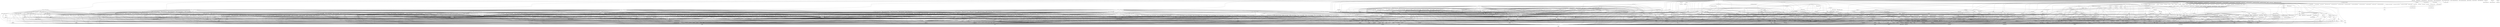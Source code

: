 digraph depends {
    node [shape=plaintext]
"activitymanager" -> "activitymanager-lic" [style=dotted];
"activitymanager" -> "db8";
"activitymanager" -> "libboost-regex1.55.0";
"activitymanager" -> "libc6";
"activitymanager" -> "libgcc1";
"activitymanager" -> "libglib-2.0-0";
"activitymanager" -> "libpmloglib3";
"activitymanager" -> "libstdc++6";
"activitymanager" -> "luna-service2";
"alsa-utils-alsactl" -> "alsa-states" [style=dotted];
"alsa-utils-alsactl" -> "libasound2";
"alsa-utils-alsactl" -> "libc6";
"alsa-utils-alsamixer" -> "libasound2";
"alsa-utils-alsamixer" -> "libc6";
"alsa-utils-alsamixer" -> "libformw5";
"alsa-utils-alsamixer" -> "libmenuw5";
"alsa-utils-alsamixer" -> "libncursesw5";
"alsa-utils-alsamixer" -> "libpanelw5";
"alsa-utils-alsamixer" -> "libtinfo5";
"alsa-utils-alsaucm" -> "libasound2";
"alsa-utils-alsaucm" -> "libc6";
"alsa-utils-amixer" -> "libasound2";
"alsa-utils-amixer" -> "libc6";
"alsa-utils-aplay" -> "libasound2";
"alsa-utils-aplay" -> "libc6";
"app-services" -> "app-services-lic" [style=dotted];
"audio-service" -> "audio-service-lic" [style=dotted];
"audio-service" -> "libc6";
"audio-service" -> "libglib-2.0-0";
"audio-service" -> "libpbnjson";
"audio-service" -> "libpulse-mainloop-glib0";
"audio-service" -> "libpulse0";
"audio-service" -> "luna-service2";
"base-files" -> "base-files-lic" [style=dotted];
"base-passwd" -> "base-passwd-lic" [style=dotted];
"bash" -> "base-files";
"bash" -> "bash-lic" [style=dotted];
"bash" -> "libc6";
"bash" -> "libtinfo5";
"bash" -> "update-alternatives-opkg";
"bc" -> "bc-lic" [style=dotted];
"bc" -> "libc6";
"bc" -> "update-alternatives-opkg";
"binutils" -> "binutils-lic" [style=dotted];
"binutils" -> "libc6";
"binutils" -> "libgcc1";
"binutils" -> "libstdc++6";
"binutils" -> "libz1";
"binutils" -> "update-alternatives-opkg";
"bluez4" -> "bluez4-lic" [style=dotted];
"bluez4" -> "libc6";
"bluez4" -> "libdbus-1-3";
"bluez4" -> "libglib-2.0-0";
"bluez4" -> "libreadline6";
"bluez4" -> "libudev1";
"bluez4" -> "libusb-0.1-4";
"bluez4" -> "libusb-1.0-0";
"busybox" -> "busybox-lic" [style=dotted];
"busybox" -> "busybox-syslog" [style=dotted];
"busybox" -> "busybox-udhcpc" [style=dotted];
"busybox" -> "libc6";
"busybox" -> "update-alternatives-opkg";
"busybox-syslog" -> "update-alternatives-opkg";
"bzip2" -> "bzip2-lic" [style=dotted];
"bzip2" -> "libbz2-0";
"bzip2" -> "libc6";
"bzip2" -> "update-alternatives-opkg";
"ca-certificates" -> "ca-certificates-lic" [style=dotted];
"certmgrd" -> "certmgrd-lic" [style=dotted];
"certmgrd" -> "libc6";
"certmgrd" -> "libglib-2.0-0";
"certmgrd" -> "libpbnjson";
"certmgrd" -> "libpmcertificatemgr2";
"certmgrd" -> "luna-service2";
"configurator" -> "configurator-lic" [style=dotted];
"configurator" -> "db8";
"configurator" -> "libc6";
"configurator" -> "libgcc1";
"configurator" -> "libglib-2.0-0";
"configurator" -> "libpmloglib3";
"configurator" -> "libstdc++6";
"connman" -> "bluez4";
"connman" -> "connman-conf" [style=dotted];
"connman" -> "connman-lic" [style=dotted];
"connman" -> "dbus-1";
"connman" -> "iptables";
"connman" -> "libc6";
"connman" -> "libdbus-1-3";
"connman" -> "libglib-2.0-0";
"connman" -> "libgnutls26";
"connman" -> "ofono";
"connman" -> "wpa-supplicant";
"connman" -> "xuser-account";
"connman-client" -> "libc6";
"connman-client" -> "libdbus-1-3";
"connman-client" -> "libglib-2.0-0";
"connman-client" -> "libreadline6";
"connman-conf" -> "connman-conf-lic" [style=dotted];
"cordova" -> "cordova-lic" [style=dotted];
"core-apps" -> "core-apps-lic" [style=dotted];
"cpushareholder-stub" -> "cpushareholder-stub-lic" [style=dotted];
"curl" -> "curl-lic" [style=dotted];
"curl" -> "libc6";
"curl" -> "libcurl5";
"db8" -> "db8-lic" [style=dotted];
"db8" -> "libc6";
"db8" -> "libgcc1";
"db8" -> "libglib-2.0-0";
"db8" -> "libicui18n51";
"db8" -> "libicuuc51";
"db8" -> "libleveldb1";
"db8" -> "libpmloglib3";
"db8" -> "libstdc++6";
"db8" -> "luna-service2";
"dbus-1" -> "base-files";
"dbus-1" -> "base-passwd";
"dbus-1" -> "dbus-lic" [style=dotted];
"dbus-1" -> "libc6";
"dbus-1" -> "libdbus-1-3";
"dbus-1" -> "libexpat1";
"dbus-1" -> "shadow";
"dhcp-client" -> "bash";
"dhcp-client" -> "libc6";
"dhcp-client" -> "libcrypto1.0.0";
"directfb" -> "directfb-lic" [style=dotted];
"directfb" -> "libc6";
"directfb" -> "libdrm2";
"directfb" -> "libfreetype6";
"directfb" -> "libgcc1";
"directfb" -> "libjpeg8";
"directfb" -> "libkms1";
"directfb" -> "libpng16-16";
"directfb" -> "libstdc++6";
"directfb" -> "libts-1.0-0";
"directfb" -> "libz1";
"distro-feed-configs" -> "distro-feed-configs-lic" [style=dotted];
"e2fsprogs" -> "e2fsprogs-badblocks";
"e2fsprogs" -> "e2fsprogs-e2fsck" [style=dotted];
"e2fsprogs" -> "e2fsprogs-lic" [style=dotted];
"e2fsprogs" -> "e2fsprogs-mke2fs" [style=dotted];
"e2fsprogs" -> "libblkid1";
"e2fsprogs" -> "libc6";
"e2fsprogs" -> "libcom-err2";
"e2fsprogs" -> "libe2p2";
"e2fsprogs" -> "libext2fs2";
"e2fsprogs" -> "libss2";
"e2fsprogs" -> "libuuid1";
"e2fsprogs-badblocks" -> "libc6";
"e2fsprogs-badblocks" -> "libcom-err2";
"e2fsprogs-badblocks" -> "libext2fs2";
"e2fsprogs-e2fsck" -> "libblkid1";
"e2fsprogs-e2fsck" -> "libc6";
"e2fsprogs-e2fsck" -> "libcom-err2";
"e2fsprogs-e2fsck" -> "libe2p2";
"e2fsprogs-e2fsck" -> "libext2fs2";
"e2fsprogs-e2fsck" -> "libuuid1";
"e2fsprogs-mke2fs" -> "libblkid1";
"e2fsprogs-mke2fs" -> "libc6";
"e2fsprogs-mke2fs" -> "libcom-err2";
"e2fsprogs-mke2fs" -> "libe2p2";
"e2fsprogs-mke2fs" -> "libext2fs2";
"e2fsprogs-mke2fs" -> "libuuid1";
"eglibc-locale-en-gb" -> "virtual-locale-en-gb" [style=dotted];
"enyo-1.0" -> "enyo-1.0-lic" [style=dotted];
"evtest" -> "evtest-lic" [style=dotted];
"evtest" -> "libc6";
"evtest" -> "libxml2";
"filecache" -> "db8";
"filecache" -> "filecache-lic" [style=dotted];
"filecache" -> "glibmm";
"filecache" -> "libboost-filesystem1.55.0";
"filecache" -> "libboost-system1.55.0";
"filecache" -> "libc6";
"filecache" -> "libgcc1";
"filecache" -> "libglib-2.0-0";
"filecache" -> "libsigc-2.0-0";
"filecache" -> "libstdc++6";
"filecache" -> "luna-service2";
"fingerterm" -> "fingerterm-lic" [style=dotted];
"fingerterm" -> "libc6";
"fingerterm" -> "libgcc1";
"fingerterm" -> "libstdc++6";
"fingerterm" -> "qtbase";
"fingerterm" -> "qtdeclarative";
"foundation-frameworks" -> "foundation-frameworks-lic" [style=dotted];
"fuser" -> "libc6";
"fuser" -> "update-alternatives-opkg";
"gdb" -> "gdb-lic" [style=dotted];
"gdb" -> "glibc-thread-db" [style=dotted];
"gdb" -> "libc6";
"gdb" -> "libexpat1";
"gdb" -> "libreadline6";
"gdb" -> "libtinfo5";
"gdb" -> "libz1";
"gdbserver" -> "glibc-thread-db" [style=dotted];
"gdbserver" -> "libc6";
"gdk-pixbuf" -> "gdk-pixbuf-lic" [style=dotted];
"gdk-pixbuf" -> "libc6";
"gdk-pixbuf" -> "libffi6";
"gdk-pixbuf" -> "libglib-2.0-0";
"gdk-pixbuf" -> "libpng16-16";
"gdk-pixbuf" -> "libz1";
"gdk-pixbuf-locale-en-gb" -> "virtual-locale-en-gb" [style=dotted];
"glib-networking" -> "glib-networking-lic" [style=dotted];
"glib-networking" -> "libc6";
"glib-networking" -> "libcap2";
"glib-networking" -> "libffi6";
"glib-networking" -> "libgcrypt11";
"glib-networking" -> "libglib-2.0-0";
"glib-networking" -> "libgnutls26";
"glib-networking" -> "libgpg-error0";
"glib-networking" -> "libtasn1-6";
"glib-networking" -> "libz1";
"glib-networking-locale-en-gb" -> "virtual-locale-en-gb" [style=dotted];
"glibmm" -> "glibmm-lic" [style=dotted];
"glibmm" -> "libc6";
"glibmm" -> "libffi6";
"glibmm" -> "libgcc1";
"glibmm" -> "libglib-2.0-0";
"glibmm" -> "libsigc-2.0-0";
"glibmm" -> "libstdc++6";
"glibmm" -> "libz1";
"gstreamer1.0" -> "gstreamer1.0-lic" [style=dotted];
"gstreamer1.0" -> "kernel-module-snd-ens1370" [style=dotted];
"gstreamer1.0" -> "kernel-module-snd-rawmidi" [style=dotted];
"gstreamer1.0" -> "libc6";
"gstreamer1.0" -> "libffi6";
"gstreamer1.0" -> "libglib-2.0-0";
"gstreamer1.0" -> "libz1";
"gstreamer1.0-libav" -> "gstreamer1.0";
"gstreamer1.0-libav" -> "gstreamer1.0-libav-lic" [style=dotted];
"gstreamer1.0-libav" -> "libbz2-0";
"gstreamer1.0-libav" -> "libc6";
"gstreamer1.0-libav" -> "libffi6";
"gstreamer1.0-libav" -> "libglib-2.0-0";
"gstreamer1.0-libav" -> "libgstaudio-1.0-0";
"gstreamer1.0-libav" -> "libgstpbutils-1.0-0";
"gstreamer1.0-libav" -> "libgsttag-1.0-0";
"gstreamer1.0-libav" -> "libgstvideo-1.0-0";
"gstreamer1.0-libav" -> "liborc-0.4-0";
"gstreamer1.0-libav" -> "libz1";
"gstreamer1.0-locale-en-gb" -> "virtual-locale-en-gb" [style=dotted];
"gstreamer1.0-plugins-bad" -> "gstreamer1.0-plugins-bad-lic" [style=dotted];
"gstreamer1.0-plugins-bad-accurip" -> "gstreamer1.0";
"gstreamer1.0-plugins-bad-accurip" -> "gstreamer1.0-plugins-bad";
"gstreamer1.0-plugins-bad-accurip" -> "libc6";
"gstreamer1.0-plugins-bad-accurip" -> "libffi6";
"gstreamer1.0-plugins-bad-accurip" -> "libglib-2.0-0";
"gstreamer1.0-plugins-bad-accurip" -> "libgstaudio-1.0-0";
"gstreamer1.0-plugins-bad-accurip" -> "libgsttag-1.0-0";
"gstreamer1.0-plugins-bad-accurip" -> "liborc-0.4-0";
"gstreamer1.0-plugins-bad-accurip" -> "libz1";
"gstreamer1.0-plugins-bad-adpcmdec" -> "gstreamer1.0";
"gstreamer1.0-plugins-bad-adpcmdec" -> "gstreamer1.0-plugins-bad";
"gstreamer1.0-plugins-bad-adpcmdec" -> "libc6";
"gstreamer1.0-plugins-bad-adpcmdec" -> "libffi6";
"gstreamer1.0-plugins-bad-adpcmdec" -> "libglib-2.0-0";
"gstreamer1.0-plugins-bad-adpcmdec" -> "libgstaudio-1.0-0";
"gstreamer1.0-plugins-bad-adpcmdec" -> "libgsttag-1.0-0";
"gstreamer1.0-plugins-bad-adpcmdec" -> "liborc-0.4-0";
"gstreamer1.0-plugins-bad-adpcmdec" -> "libz1";
"gstreamer1.0-plugins-bad-adpcmenc" -> "gstreamer1.0";
"gstreamer1.0-plugins-bad-adpcmenc" -> "gstreamer1.0-plugins-bad";
"gstreamer1.0-plugins-bad-adpcmenc" -> "libc6";
"gstreamer1.0-plugins-bad-adpcmenc" -> "libffi6";
"gstreamer1.0-plugins-bad-adpcmenc" -> "libglib-2.0-0";
"gstreamer1.0-plugins-bad-adpcmenc" -> "libgstaudio-1.0-0";
"gstreamer1.0-plugins-bad-adpcmenc" -> "libgsttag-1.0-0";
"gstreamer1.0-plugins-bad-adpcmenc" -> "liborc-0.4-0";
"gstreamer1.0-plugins-bad-adpcmenc" -> "libz1";
"gstreamer1.0-plugins-bad-aiff" -> "gstreamer1.0";
"gstreamer1.0-plugins-bad-aiff" -> "gstreamer1.0-plugins-bad";
"gstreamer1.0-plugins-bad-aiff" -> "libc6";
"gstreamer1.0-plugins-bad-aiff" -> "libffi6";
"gstreamer1.0-plugins-bad-aiff" -> "libglib-2.0-0";
"gstreamer1.0-plugins-bad-aiff" -> "libgstaudio-1.0-0";
"gstreamer1.0-plugins-bad-aiff" -> "libgsttag-1.0-0";
"gstreamer1.0-plugins-bad-aiff" -> "liborc-0.4-0";
"gstreamer1.0-plugins-bad-aiff" -> "libz1";
"gstreamer1.0-plugins-bad-asfmux" -> "gstreamer1.0";
"gstreamer1.0-plugins-bad-asfmux" -> "gstreamer1.0-plugins-bad";
"gstreamer1.0-plugins-bad-asfmux" -> "libc6";
"gstreamer1.0-plugins-bad-asfmux" -> "libffi6";
"gstreamer1.0-plugins-bad-asfmux" -> "libglib-2.0-0";
"gstreamer1.0-plugins-bad-asfmux" -> "libgstrtp-1.0-0";
"gstreamer1.0-plugins-bad-audiofxbad" -> "gstreamer1.0";
"gstreamer1.0-plugins-bad-audiofxbad" -> "gstreamer1.0-plugins-bad";
"gstreamer1.0-plugins-bad-audiofxbad" -> "libc6";
"gstreamer1.0-plugins-bad-audiofxbad" -> "libffi6";
"gstreamer1.0-plugins-bad-audiofxbad" -> "libglib-2.0-0";
"gstreamer1.0-plugins-bad-audiofxbad" -> "libgstaudio-1.0-0";
"gstreamer1.0-plugins-bad-audiofxbad" -> "libgsttag-1.0-0";
"gstreamer1.0-plugins-bad-audiofxbad" -> "liborc-0.4-0";
"gstreamer1.0-plugins-bad-audiofxbad" -> "libz1";
"gstreamer1.0-plugins-bad-audiovisualizers" -> "gstreamer1.0";
"gstreamer1.0-plugins-bad-audiovisualizers" -> "gstreamer1.0-plugins-bad";
"gstreamer1.0-plugins-bad-audiovisualizers" -> "libc6";
"gstreamer1.0-plugins-bad-audiovisualizers" -> "libffi6";
"gstreamer1.0-plugins-bad-audiovisualizers" -> "libglib-2.0-0";
"gstreamer1.0-plugins-bad-audiovisualizers" -> "libgstaudio-1.0-0";
"gstreamer1.0-plugins-bad-audiovisualizers" -> "libgstfft-1.0-0";
"gstreamer1.0-plugins-bad-audiovisualizers" -> "libgsttag-1.0-0";
"gstreamer1.0-plugins-bad-audiovisualizers" -> "libgstvideo-1.0-0";
"gstreamer1.0-plugins-bad-audiovisualizers" -> "liborc-0.4-0";
"gstreamer1.0-plugins-bad-audiovisualizers" -> "libz1";
"gstreamer1.0-plugins-bad-autoconvert" -> "gstreamer1.0";
"gstreamer1.0-plugins-bad-autoconvert" -> "gstreamer1.0-plugins-bad";
"gstreamer1.0-plugins-bad-autoconvert" -> "libc6";
"gstreamer1.0-plugins-bad-autoconvert" -> "libffi6";
"gstreamer1.0-plugins-bad-autoconvert" -> "libglib-2.0-0";
"gstreamer1.0-plugins-bad-bayer" -> "gstreamer1.0";
"gstreamer1.0-plugins-bad-bayer" -> "gstreamer1.0-plugins-bad";
"gstreamer1.0-plugins-bad-bayer" -> "libc6";
"gstreamer1.0-plugins-bad-bayer" -> "libffi6";
"gstreamer1.0-plugins-bad-bayer" -> "libglib-2.0-0";
"gstreamer1.0-plugins-bad-bayer" -> "libgstvideo-1.0-0";
"gstreamer1.0-plugins-bad-bayer" -> "liborc-0.4-0";
"gstreamer1.0-plugins-bad-bluez" -> "gstreamer1.0";
"gstreamer1.0-plugins-bad-bluez" -> "gstreamer1.0-plugins-bad";
"gstreamer1.0-plugins-bad-bluez" -> "libc6";
"gstreamer1.0-plugins-bad-bluez" -> "libdbus-1-3";
"gstreamer1.0-plugins-bad-bluez" -> "libffi6";
"gstreamer1.0-plugins-bad-bluez" -> "libglib-2.0-0";
"gstreamer1.0-plugins-bad-bluez" -> "libgstaudio-1.0-0";
"gstreamer1.0-plugins-bad-bluez" -> "libgstrtp-1.0-0";
"gstreamer1.0-plugins-bad-bluez" -> "libgsttag-1.0-0";
"gstreamer1.0-plugins-bad-bluez" -> "liborc-0.4-0";
"gstreamer1.0-plugins-bad-bluez" -> "libz1";
"gstreamer1.0-plugins-bad-bz2" -> "gstreamer1.0";
"gstreamer1.0-plugins-bad-bz2" -> "gstreamer1.0-plugins-bad";
"gstreamer1.0-plugins-bad-bz2" -> "libbz2-0";
"gstreamer1.0-plugins-bad-bz2" -> "libc6";
"gstreamer1.0-plugins-bad-bz2" -> "libffi6";
"gstreamer1.0-plugins-bad-bz2" -> "libglib-2.0-0";
"gstreamer1.0-plugins-bad-camerabin2" -> "gstreamer1.0";
"gstreamer1.0-plugins-bad-camerabin2" -> "gstreamer1.0-plugins-bad";
"gstreamer1.0-plugins-bad-camerabin2" -> "libc6";
"gstreamer1.0-plugins-bad-camerabin2" -> "libffi6";
"gstreamer1.0-plugins-bad-camerabin2" -> "libglib-2.0-0";
"gstreamer1.0-plugins-bad-camerabin2" -> "libgstapp-1.0-0";
"gstreamer1.0-plugins-bad-camerabin2" -> "libgstaudio-1.0-0";
"gstreamer1.0-plugins-bad-camerabin2" -> "libgstbasecamerabinsrc-1.0-0";
"gstreamer1.0-plugins-bad-camerabin2" -> "libgstpbutils-1.0-0";
"gstreamer1.0-plugins-bad-camerabin2" -> "libgstphotography-1.0-0";
"gstreamer1.0-plugins-bad-camerabin2" -> "libgsttag-1.0-0";
"gstreamer1.0-plugins-bad-camerabin2" -> "libgstvideo-1.0-0";
"gstreamer1.0-plugins-bad-camerabin2" -> "liborc-0.4-0";
"gstreamer1.0-plugins-bad-camerabin2" -> "libz1";
"gstreamer1.0-plugins-bad-coloreffects" -> "gstreamer1.0";
"gstreamer1.0-plugins-bad-coloreffects" -> "gstreamer1.0-plugins-bad";
"gstreamer1.0-plugins-bad-coloreffects" -> "libc6";
"gstreamer1.0-plugins-bad-coloreffects" -> "libffi6";
"gstreamer1.0-plugins-bad-coloreffects" -> "libglib-2.0-0";
"gstreamer1.0-plugins-bad-coloreffects" -> "libgstvideo-1.0-0";
"gstreamer1.0-plugins-bad-coloreffects" -> "liborc-0.4-0";
"gstreamer1.0-plugins-bad-curl" -> "gstreamer1.0";
"gstreamer1.0-plugins-bad-curl" -> "gstreamer1.0-plugins-bad";
"gstreamer1.0-plugins-bad-curl" -> "libc6";
"gstreamer1.0-plugins-bad-curl" -> "libcap2";
"gstreamer1.0-plugins-bad-curl" -> "libcurl5";
"gstreamer1.0-plugins-bad-curl" -> "libffi6";
"gstreamer1.0-plugins-bad-curl" -> "libgcrypt11";
"gstreamer1.0-plugins-bad-curl" -> "libglib-2.0-0";
"gstreamer1.0-plugins-bad-curl" -> "libgnutls26";
"gstreamer1.0-plugins-bad-curl" -> "libgpg-error0";
"gstreamer1.0-plugins-bad-curl" -> "libtasn1-6";
"gstreamer1.0-plugins-bad-curl" -> "libz1";
"gstreamer1.0-plugins-bad-dashdemux" -> "gstreamer1.0";
"gstreamer1.0-plugins-bad-dashdemux" -> "gstreamer1.0-plugins-bad";
"gstreamer1.0-plugins-bad-dashdemux" -> "libc6";
"gstreamer1.0-plugins-bad-dashdemux" -> "libffi6";
"gstreamer1.0-plugins-bad-dashdemux" -> "libglib-2.0-0";
"gstreamer1.0-plugins-bad-dashdemux" -> "libgsturidownloader-1.0-0";
"gstreamer1.0-plugins-bad-dashdemux" -> "libxml2";
"gstreamer1.0-plugins-bad-dashdemux" -> "libz1";
"gstreamer1.0-plugins-bad-dataurisrc" -> "gstreamer1.0";
"gstreamer1.0-plugins-bad-dataurisrc" -> "gstreamer1.0-plugins-bad";
"gstreamer1.0-plugins-bad-dataurisrc" -> "libc6";
"gstreamer1.0-plugins-bad-dataurisrc" -> "libffi6";
"gstreamer1.0-plugins-bad-dataurisrc" -> "libglib-2.0-0";
"gstreamer1.0-plugins-bad-debugutilsbad" -> "gstreamer1.0";
"gstreamer1.0-plugins-bad-debugutilsbad" -> "gstreamer1.0-plugins-bad";
"gstreamer1.0-plugins-bad-debugutilsbad" -> "libc6";
"gstreamer1.0-plugins-bad-debugutilsbad" -> "libffi6";
"gstreamer1.0-plugins-bad-debugutilsbad" -> "libglib-2.0-0";
"gstreamer1.0-plugins-bad-debugutilsbad" -> "libgstvideo-1.0-0";
"gstreamer1.0-plugins-bad-debugutilsbad" -> "liborc-0.4-0";
"gstreamer1.0-plugins-bad-decklink" -> "gstreamer1.0";
"gstreamer1.0-plugins-bad-decklink" -> "gstreamer1.0-plugins-bad";
"gstreamer1.0-plugins-bad-decklink" -> "libc6";
"gstreamer1.0-plugins-bad-decklink" -> "libffi6";
"gstreamer1.0-plugins-bad-decklink" -> "libgcc1";
"gstreamer1.0-plugins-bad-decklink" -> "libglib-2.0-0";
"gstreamer1.0-plugins-bad-decklink" -> "libgstvideo-1.0-0";
"gstreamer1.0-plugins-bad-decklink" -> "liborc-0.4-0";
"gstreamer1.0-plugins-bad-decklink" -> "libstdc++6";
"gstreamer1.0-plugins-bad-dvb" -> "gstreamer1.0";
"gstreamer1.0-plugins-bad-dvb" -> "gstreamer1.0-plugins-bad";
"gstreamer1.0-plugins-bad-dvb" -> "libc6";
"gstreamer1.0-plugins-bad-dvb" -> "libffi6";
"gstreamer1.0-plugins-bad-dvb" -> "libglib-2.0-0";
"gstreamer1.0-plugins-bad-dvb" -> "libgstmpegts-1.0-0";
"gstreamer1.0-plugins-bad-dvbsuboverlay" -> "gstreamer1.0";
"gstreamer1.0-plugins-bad-dvbsuboverlay" -> "gstreamer1.0-plugins-bad";
"gstreamer1.0-plugins-bad-dvbsuboverlay" -> "libc6";
"gstreamer1.0-plugins-bad-dvbsuboverlay" -> "libffi6";
"gstreamer1.0-plugins-bad-dvbsuboverlay" -> "libglib-2.0-0";
"gstreamer1.0-plugins-bad-dvbsuboverlay" -> "libgstvideo-1.0-0";
"gstreamer1.0-plugins-bad-dvbsuboverlay" -> "liborc-0.4-0";
"gstreamer1.0-plugins-bad-dvdspu" -> "gstreamer1.0";
"gstreamer1.0-plugins-bad-dvdspu" -> "gstreamer1.0-plugins-bad";
"gstreamer1.0-plugins-bad-dvdspu" -> "libc6";
"gstreamer1.0-plugins-bad-dvdspu" -> "libffi6";
"gstreamer1.0-plugins-bad-dvdspu" -> "libglib-2.0-0";
"gstreamer1.0-plugins-bad-dvdspu" -> "libgstvideo-1.0-0";
"gstreamer1.0-plugins-bad-dvdspu" -> "liborc-0.4-0";
"gstreamer1.0-plugins-bad-eglglessink" -> "gstreamer1.0";
"gstreamer1.0-plugins-bad-eglglessink" -> "gstreamer1.0-plugins-bad";
"gstreamer1.0-plugins-bad-eglglessink" -> "libc6";
"gstreamer1.0-plugins-bad-eglglessink" -> "libdrm2";
"gstreamer1.0-plugins-bad-eglglessink" -> "libegl-mesa";
"gstreamer1.0-plugins-bad-eglglessink" -> "libffi6";
"gstreamer1.0-plugins-bad-eglglessink" -> "libgbm1";
"gstreamer1.0-plugins-bad-eglglessink" -> "libglapi0";
"gstreamer1.0-plugins-bad-eglglessink" -> "libgles2-mesa";
"gstreamer1.0-plugins-bad-eglglessink" -> "libglib-2.0-0";
"gstreamer1.0-plugins-bad-eglglessink" -> "libgstegl-1.0-0";
"gstreamer1.0-plugins-bad-eglglessink" -> "libgstvideo-1.0-0";
"gstreamer1.0-plugins-bad-eglglessink" -> "liborc-0.4-0";
"gstreamer1.0-plugins-bad-eglglessink" -> "libudev1";
"gstreamer1.0-plugins-bad-eglglessink" -> "wayland";
"gstreamer1.0-plugins-bad-fbdevsink" -> "gstreamer1.0";
"gstreamer1.0-plugins-bad-fbdevsink" -> "gstreamer1.0-plugins-bad";
"gstreamer1.0-plugins-bad-fbdevsink" -> "libc6";
"gstreamer1.0-plugins-bad-fbdevsink" -> "libffi6";
"gstreamer1.0-plugins-bad-fbdevsink" -> "libglib-2.0-0";
"gstreamer1.0-plugins-bad-fbdevsink" -> "libgstvideo-1.0-0";
"gstreamer1.0-plugins-bad-fbdevsink" -> "liborc-0.4-0";
"gstreamer1.0-plugins-bad-festival" -> "gstreamer1.0";
"gstreamer1.0-plugins-bad-festival" -> "gstreamer1.0-plugins-bad";
"gstreamer1.0-plugins-bad-festival" -> "libc6";
"gstreamer1.0-plugins-bad-festival" -> "libffi6";
"gstreamer1.0-plugins-bad-festival" -> "libglib-2.0-0";
"gstreamer1.0-plugins-bad-festival" -> "libgstaudio-1.0-0";
"gstreamer1.0-plugins-bad-festival" -> "libgsttag-1.0-0";
"gstreamer1.0-plugins-bad-festival" -> "liborc-0.4-0";
"gstreamer1.0-plugins-bad-festival" -> "libz1";
"gstreamer1.0-plugins-bad-fieldanalysis" -> "gstreamer1.0";
"gstreamer1.0-plugins-bad-fieldanalysis" -> "gstreamer1.0-plugins-bad";
"gstreamer1.0-plugins-bad-fieldanalysis" -> "libc6";
"gstreamer1.0-plugins-bad-fieldanalysis" -> "libffi6";
"gstreamer1.0-plugins-bad-fieldanalysis" -> "libglib-2.0-0";
"gstreamer1.0-plugins-bad-fieldanalysis" -> "libgstvideo-1.0-0";
"gstreamer1.0-plugins-bad-fieldanalysis" -> "liborc-0.4-0";
"gstreamer1.0-plugins-bad-fragmented" -> "gstreamer1.0";
"gstreamer1.0-plugins-bad-fragmented" -> "gstreamer1.0-plugins-bad";
"gstreamer1.0-plugins-bad-fragmented" -> "libc6";
"gstreamer1.0-plugins-bad-fragmented" -> "libcap2";
"gstreamer1.0-plugins-bad-fragmented" -> "libffi6";
"gstreamer1.0-plugins-bad-fragmented" -> "libgcrypt11";
"gstreamer1.0-plugins-bad-fragmented" -> "libglib-2.0-0";
"gstreamer1.0-plugins-bad-fragmented" -> "libgnutls26";
"gstreamer1.0-plugins-bad-fragmented" -> "libgpg-error0";
"gstreamer1.0-plugins-bad-fragmented" -> "libgstaudio-1.0-0";
"gstreamer1.0-plugins-bad-fragmented" -> "libgstpbutils-1.0-0";
"gstreamer1.0-plugins-bad-fragmented" -> "libgsttag-1.0-0";
"gstreamer1.0-plugins-bad-fragmented" -> "libgsturidownloader-1.0-0";
"gstreamer1.0-plugins-bad-fragmented" -> "libgstvideo-1.0-0";
"gstreamer1.0-plugins-bad-fragmented" -> "liborc-0.4-0";
"gstreamer1.0-plugins-bad-fragmented" -> "libtasn1-6";
"gstreamer1.0-plugins-bad-fragmented" -> "libz1";
"gstreamer1.0-plugins-bad-freeverb" -> "gstreamer1.0";
"gstreamer1.0-plugins-bad-freeverb" -> "gstreamer1.0-plugins-bad";
"gstreamer1.0-plugins-bad-freeverb" -> "libc6";
"gstreamer1.0-plugins-bad-freeverb" -> "libffi6";
"gstreamer1.0-plugins-bad-freeverb" -> "libglib-2.0-0";
"gstreamer1.0-plugins-bad-freeverb" -> "libgstaudio-1.0-0";
"gstreamer1.0-plugins-bad-freeverb" -> "libgsttag-1.0-0";
"gstreamer1.0-plugins-bad-freeverb" -> "liborc-0.4-0";
"gstreamer1.0-plugins-bad-freeverb" -> "libz1";
"gstreamer1.0-plugins-bad-frei0r" -> "gstreamer1.0";
"gstreamer1.0-plugins-bad-frei0r" -> "gstreamer1.0-plugins-bad";
"gstreamer1.0-plugins-bad-frei0r" -> "libc6";
"gstreamer1.0-plugins-bad-frei0r" -> "libffi6";
"gstreamer1.0-plugins-bad-frei0r" -> "libglib-2.0-0";
"gstreamer1.0-plugins-bad-frei0r" -> "libgstvideo-1.0-0";
"gstreamer1.0-plugins-bad-frei0r" -> "liborc-0.4-0";
"gstreamer1.0-plugins-bad-gaudieffects" -> "gstreamer1.0";
"gstreamer1.0-plugins-bad-gaudieffects" -> "gstreamer1.0-plugins-bad";
"gstreamer1.0-plugins-bad-gaudieffects" -> "libc6";
"gstreamer1.0-plugins-bad-gaudieffects" -> "libffi6";
"gstreamer1.0-plugins-bad-gaudieffects" -> "libglib-2.0-0";
"gstreamer1.0-plugins-bad-gaudieffects" -> "libgstvideo-1.0-0";
"gstreamer1.0-plugins-bad-gaudieffects" -> "liborc-0.4-0";
"gstreamer1.0-plugins-bad-gdp" -> "gstreamer1.0";
"gstreamer1.0-plugins-bad-gdp" -> "gstreamer1.0-plugins-bad";
"gstreamer1.0-plugins-bad-gdp" -> "libc6";
"gstreamer1.0-plugins-bad-gdp" -> "libffi6";
"gstreamer1.0-plugins-bad-gdp" -> "libglib-2.0-0";
"gstreamer1.0-plugins-bad-geometrictransform" -> "gstreamer1.0";
"gstreamer1.0-plugins-bad-geometrictransform" -> "gstreamer1.0-plugins-bad";
"gstreamer1.0-plugins-bad-geometrictransform" -> "libc6";
"gstreamer1.0-plugins-bad-geometrictransform" -> "libffi6";
"gstreamer1.0-plugins-bad-geometrictransform" -> "libglib-2.0-0";
"gstreamer1.0-plugins-bad-geometrictransform" -> "libgstvideo-1.0-0";
"gstreamer1.0-plugins-bad-geometrictransform" -> "liborc-0.4-0";
"gstreamer1.0-plugins-bad-id3tag" -> "gstreamer1.0";
"gstreamer1.0-plugins-bad-id3tag" -> "gstreamer1.0-plugins-bad";
"gstreamer1.0-plugins-bad-id3tag" -> "libc6";
"gstreamer1.0-plugins-bad-id3tag" -> "libffi6";
"gstreamer1.0-plugins-bad-id3tag" -> "libglib-2.0-0";
"gstreamer1.0-plugins-bad-id3tag" -> "libgsttag-1.0-0";
"gstreamer1.0-plugins-bad-id3tag" -> "libz1";
"gstreamer1.0-plugins-bad-inter" -> "gstreamer1.0";
"gstreamer1.0-plugins-bad-inter" -> "gstreamer1.0-plugins-bad";
"gstreamer1.0-plugins-bad-inter" -> "libc6";
"gstreamer1.0-plugins-bad-inter" -> "libffi6";
"gstreamer1.0-plugins-bad-inter" -> "libglib-2.0-0";
"gstreamer1.0-plugins-bad-inter" -> "libgstaudio-1.0-0";
"gstreamer1.0-plugins-bad-inter" -> "libgsttag-1.0-0";
"gstreamer1.0-plugins-bad-inter" -> "libgstvideo-1.0-0";
"gstreamer1.0-plugins-bad-inter" -> "liborc-0.4-0";
"gstreamer1.0-plugins-bad-inter" -> "libz1";
"gstreamer1.0-plugins-bad-interlace" -> "gstreamer1.0";
"gstreamer1.0-plugins-bad-interlace" -> "gstreamer1.0-plugins-bad";
"gstreamer1.0-plugins-bad-interlace" -> "libc6";
"gstreamer1.0-plugins-bad-interlace" -> "libffi6";
"gstreamer1.0-plugins-bad-interlace" -> "libglib-2.0-0";
"gstreamer1.0-plugins-bad-interlace" -> "libgstvideo-1.0-0";
"gstreamer1.0-plugins-bad-interlace" -> "liborc-0.4-0";
"gstreamer1.0-plugins-bad-ivtc" -> "gstreamer1.0";
"gstreamer1.0-plugins-bad-ivtc" -> "gstreamer1.0-plugins-bad";
"gstreamer1.0-plugins-bad-ivtc" -> "libc6";
"gstreamer1.0-plugins-bad-ivtc" -> "libffi6";
"gstreamer1.0-plugins-bad-ivtc" -> "libglib-2.0-0";
"gstreamer1.0-plugins-bad-ivtc" -> "libgstvideo-1.0-0";
"gstreamer1.0-plugins-bad-ivtc" -> "liborc-0.4-0";
"gstreamer1.0-plugins-bad-jpegformat" -> "gstreamer1.0";
"gstreamer1.0-plugins-bad-jpegformat" -> "gstreamer1.0-plugins-bad";
"gstreamer1.0-plugins-bad-jpegformat" -> "libc6";
"gstreamer1.0-plugins-bad-jpegformat" -> "libffi6";
"gstreamer1.0-plugins-bad-jpegformat" -> "libglib-2.0-0";
"gstreamer1.0-plugins-bad-jpegformat" -> "libgsttag-1.0-0";
"gstreamer1.0-plugins-bad-jpegformat" -> "libz1";
"gstreamer1.0-plugins-bad-liveadder" -> "gstreamer1.0";
"gstreamer1.0-plugins-bad-liveadder" -> "gstreamer1.0-plugins-bad";
"gstreamer1.0-plugins-bad-liveadder" -> "libc6";
"gstreamer1.0-plugins-bad-liveadder" -> "libffi6";
"gstreamer1.0-plugins-bad-liveadder" -> "libglib-2.0-0";
"gstreamer1.0-plugins-bad-liveadder" -> "libgstaudio-1.0-0";
"gstreamer1.0-plugins-bad-liveadder" -> "libgsttag-1.0-0";
"gstreamer1.0-plugins-bad-liveadder" -> "liborc-0.4-0";
"gstreamer1.0-plugins-bad-liveadder" -> "libz1";
"gstreamer1.0-plugins-bad-locale-en-gb" -> "virtual-locale-en-gb" [style=dotted];
"gstreamer1.0-plugins-bad-meta" -> "gstreamer1.0-plugins-bad-accurip";
"gstreamer1.0-plugins-bad-meta" -> "gstreamer1.0-plugins-bad-adpcmdec";
"gstreamer1.0-plugins-bad-meta" -> "gstreamer1.0-plugins-bad-adpcmenc";
"gstreamer1.0-plugins-bad-meta" -> "gstreamer1.0-plugins-bad-aiff";
"gstreamer1.0-plugins-bad-meta" -> "gstreamer1.0-plugins-bad-asfmux";
"gstreamer1.0-plugins-bad-meta" -> "gstreamer1.0-plugins-bad-audiofxbad";
"gstreamer1.0-plugins-bad-meta" -> "gstreamer1.0-plugins-bad-audiovisualizers";
"gstreamer1.0-plugins-bad-meta" -> "gstreamer1.0-plugins-bad-autoconvert";
"gstreamer1.0-plugins-bad-meta" -> "gstreamer1.0-plugins-bad-bayer";
"gstreamer1.0-plugins-bad-meta" -> "gstreamer1.0-plugins-bad-bluez";
"gstreamer1.0-plugins-bad-meta" -> "gstreamer1.0-plugins-bad-bz2";
"gstreamer1.0-plugins-bad-meta" -> "gstreamer1.0-plugins-bad-camerabin2";
"gstreamer1.0-plugins-bad-meta" -> "gstreamer1.0-plugins-bad-coloreffects";
"gstreamer1.0-plugins-bad-meta" -> "gstreamer1.0-plugins-bad-curl";
"gstreamer1.0-plugins-bad-meta" -> "gstreamer1.0-plugins-bad-dashdemux";
"gstreamer1.0-plugins-bad-meta" -> "gstreamer1.0-plugins-bad-dataurisrc";
"gstreamer1.0-plugins-bad-meta" -> "gstreamer1.0-plugins-bad-debugutilsbad";
"gstreamer1.0-plugins-bad-meta" -> "gstreamer1.0-plugins-bad-decklink";
"gstreamer1.0-plugins-bad-meta" -> "gstreamer1.0-plugins-bad-dvb";
"gstreamer1.0-plugins-bad-meta" -> "gstreamer1.0-plugins-bad-dvbsuboverlay";
"gstreamer1.0-plugins-bad-meta" -> "gstreamer1.0-plugins-bad-dvdspu";
"gstreamer1.0-plugins-bad-meta" -> "gstreamer1.0-plugins-bad-eglglessink";
"gstreamer1.0-plugins-bad-meta" -> "gstreamer1.0-plugins-bad-fbdevsink";
"gstreamer1.0-plugins-bad-meta" -> "gstreamer1.0-plugins-bad-festival";
"gstreamer1.0-plugins-bad-meta" -> "gstreamer1.0-plugins-bad-fieldanalysis";
"gstreamer1.0-plugins-bad-meta" -> "gstreamer1.0-plugins-bad-fragmented";
"gstreamer1.0-plugins-bad-meta" -> "gstreamer1.0-plugins-bad-freeverb";
"gstreamer1.0-plugins-bad-meta" -> "gstreamer1.0-plugins-bad-frei0r";
"gstreamer1.0-plugins-bad-meta" -> "gstreamer1.0-plugins-bad-gaudieffects";
"gstreamer1.0-plugins-bad-meta" -> "gstreamer1.0-plugins-bad-gdp";
"gstreamer1.0-plugins-bad-meta" -> "gstreamer1.0-plugins-bad-geometrictransform";
"gstreamer1.0-plugins-bad-meta" -> "gstreamer1.0-plugins-bad-id3tag";
"gstreamer1.0-plugins-bad-meta" -> "gstreamer1.0-plugins-bad-inter";
"gstreamer1.0-plugins-bad-meta" -> "gstreamer1.0-plugins-bad-interlace";
"gstreamer1.0-plugins-bad-meta" -> "gstreamer1.0-plugins-bad-ivtc";
"gstreamer1.0-plugins-bad-meta" -> "gstreamer1.0-plugins-bad-jpegformat";
"gstreamer1.0-plugins-bad-meta" -> "gstreamer1.0-plugins-bad-liveadder";
"gstreamer1.0-plugins-bad-meta" -> "gstreamer1.0-plugins-bad-mfc";
"gstreamer1.0-plugins-bad-meta" -> "gstreamer1.0-plugins-bad-midi";
"gstreamer1.0-plugins-bad-meta" -> "gstreamer1.0-plugins-bad-mpegpsdemux";
"gstreamer1.0-plugins-bad-meta" -> "gstreamer1.0-plugins-bad-mpegpsmux";
"gstreamer1.0-plugins-bad-meta" -> "gstreamer1.0-plugins-bad-mpegtsdemux";
"gstreamer1.0-plugins-bad-meta" -> "gstreamer1.0-plugins-bad-mpegtsmux";
"gstreamer1.0-plugins-bad-meta" -> "gstreamer1.0-plugins-bad-mxf";
"gstreamer1.0-plugins-bad-meta" -> "gstreamer1.0-plugins-bad-neonhttpsrc";
"gstreamer1.0-plugins-bad-meta" -> "gstreamer1.0-plugins-bad-pcapparse";
"gstreamer1.0-plugins-bad-meta" -> "gstreamer1.0-plugins-bad-pnm";
"gstreamer1.0-plugins-bad-meta" -> "gstreamer1.0-plugins-bad-rawparse";
"gstreamer1.0-plugins-bad-meta" -> "gstreamer1.0-plugins-bad-removesilence";
"gstreamer1.0-plugins-bad-meta" -> "gstreamer1.0-plugins-bad-rfbsrc";
"gstreamer1.0-plugins-bad-meta" -> "gstreamer1.0-plugins-bad-sbc";
"gstreamer1.0-plugins-bad-meta" -> "gstreamer1.0-plugins-bad-sdpelem";
"gstreamer1.0-plugins-bad-meta" -> "gstreamer1.0-plugins-bad-segmentclip";
"gstreamer1.0-plugins-bad-meta" -> "gstreamer1.0-plugins-bad-shm";
"gstreamer1.0-plugins-bad-meta" -> "gstreamer1.0-plugins-bad-siren";
"gstreamer1.0-plugins-bad-meta" -> "gstreamer1.0-plugins-bad-smooth";
"gstreamer1.0-plugins-bad-meta" -> "gstreamer1.0-plugins-bad-smoothstreaming";
"gstreamer1.0-plugins-bad-meta" -> "gstreamer1.0-plugins-bad-speed";
"gstreamer1.0-plugins-bad-meta" -> "gstreamer1.0-plugins-bad-subenc";
"gstreamer1.0-plugins-bad-meta" -> "gstreamer1.0-plugins-bad-uvch264";
"gstreamer1.0-plugins-bad-meta" -> "gstreamer1.0-plugins-bad-videofiltersbad";
"gstreamer1.0-plugins-bad-meta" -> "gstreamer1.0-plugins-bad-videoparsersbad";
"gstreamer1.0-plugins-bad-meta" -> "gstreamer1.0-plugins-bad-waylandsink";
"gstreamer1.0-plugins-bad-meta" -> "gstreamer1.0-plugins-bad-y4mdec";
"gstreamer1.0-plugins-bad-meta" -> "gstreamer1.0-plugins-bad-yadif";
"gstreamer1.0-plugins-bad-meta" -> "libgstbasecamerabinsrc-1.0-0";
"gstreamer1.0-plugins-bad-meta" -> "libgstcodecparsers-1.0-0";
"gstreamer1.0-plugins-bad-meta" -> "libgstegl-1.0-0";
"gstreamer1.0-plugins-bad-meta" -> "libgstinsertbin-1.0-0";
"gstreamer1.0-plugins-bad-meta" -> "libgstmpegts-1.0-0";
"gstreamer1.0-plugins-bad-meta" -> "libgstphotography-1.0-0";
"gstreamer1.0-plugins-bad-meta" -> "libgsturidownloader-1.0-0";
"gstreamer1.0-plugins-bad-mfc" -> "gstreamer1.0";
"gstreamer1.0-plugins-bad-mfc" -> "gstreamer1.0-plugins-bad";
"gstreamer1.0-plugins-bad-mfc" -> "libc6";
"gstreamer1.0-plugins-bad-mfc" -> "libffi6";
"gstreamer1.0-plugins-bad-mfc" -> "libglib-2.0-0";
"gstreamer1.0-plugins-bad-mfc" -> "libgstvideo-1.0-0";
"gstreamer1.0-plugins-bad-mfc" -> "liborc-0.4-0";
"gstreamer1.0-plugins-bad-midi" -> "gstreamer1.0";
"gstreamer1.0-plugins-bad-midi" -> "gstreamer1.0-plugins-bad";
"gstreamer1.0-plugins-bad-midi" -> "libc6";
"gstreamer1.0-plugins-bad-midi" -> "libffi6";
"gstreamer1.0-plugins-bad-midi" -> "libglib-2.0-0";
"gstreamer1.0-plugins-bad-midi" -> "libgsttag-1.0-0";
"gstreamer1.0-plugins-bad-midi" -> "libz1";
"gstreamer1.0-plugins-bad-mpegpsdemux" -> "gstreamer1.0";
"gstreamer1.0-plugins-bad-mpegpsdemux" -> "gstreamer1.0-plugins-bad";
"gstreamer1.0-plugins-bad-mpegpsdemux" -> "libc6";
"gstreamer1.0-plugins-bad-mpegpsdemux" -> "libffi6";
"gstreamer1.0-plugins-bad-mpegpsdemux" -> "libglib-2.0-0";
"gstreamer1.0-plugins-bad-mpegpsdemux" -> "libgstaudio-1.0-0";
"gstreamer1.0-plugins-bad-mpegpsdemux" -> "libgstpbutils-1.0-0";
"gstreamer1.0-plugins-bad-mpegpsdemux" -> "libgsttag-1.0-0";
"gstreamer1.0-plugins-bad-mpegpsdemux" -> "libgstvideo-1.0-0";
"gstreamer1.0-plugins-bad-mpegpsdemux" -> "liborc-0.4-0";
"gstreamer1.0-plugins-bad-mpegpsdemux" -> "libz1";
"gstreamer1.0-plugins-bad-mpegpsmux" -> "gstreamer1.0";
"gstreamer1.0-plugins-bad-mpegpsmux" -> "gstreamer1.0-plugins-bad";
"gstreamer1.0-plugins-bad-mpegpsmux" -> "libc6";
"gstreamer1.0-plugins-bad-mpegpsmux" -> "libffi6";
"gstreamer1.0-plugins-bad-mpegpsmux" -> "libglib-2.0-0";
"gstreamer1.0-plugins-bad-mpegtsdemux" -> "gstreamer1.0";
"gstreamer1.0-plugins-bad-mpegtsdemux" -> "gstreamer1.0-plugins-bad";
"gstreamer1.0-plugins-bad-mpegtsdemux" -> "libc6";
"gstreamer1.0-plugins-bad-mpegtsdemux" -> "libffi6";
"gstreamer1.0-plugins-bad-mpegtsdemux" -> "libglib-2.0-0";
"gstreamer1.0-plugins-bad-mpegtsdemux" -> "libgstaudio-1.0-0";
"gstreamer1.0-plugins-bad-mpegtsdemux" -> "libgstmpegts-1.0-0";
"gstreamer1.0-plugins-bad-mpegtsdemux" -> "libgstpbutils-1.0-0";
"gstreamer1.0-plugins-bad-mpegtsdemux" -> "libgsttag-1.0-0";
"gstreamer1.0-plugins-bad-mpegtsdemux" -> "libgstvideo-1.0-0";
"gstreamer1.0-plugins-bad-mpegtsdemux" -> "liborc-0.4-0";
"gstreamer1.0-plugins-bad-mpegtsdemux" -> "libz1";
"gstreamer1.0-plugins-bad-mpegtsmux" -> "gstreamer1.0";
"gstreamer1.0-plugins-bad-mpegtsmux" -> "gstreamer1.0-plugins-bad";
"gstreamer1.0-plugins-bad-mpegtsmux" -> "libc6";
"gstreamer1.0-plugins-bad-mpegtsmux" -> "libffi6";
"gstreamer1.0-plugins-bad-mpegtsmux" -> "libglib-2.0-0";
"gstreamer1.0-plugins-bad-mpegtsmux" -> "libgstvideo-1.0-0";
"gstreamer1.0-plugins-bad-mpegtsmux" -> "liborc-0.4-0";
"gstreamer1.0-plugins-bad-mxf" -> "gstreamer1.0";
"gstreamer1.0-plugins-bad-mxf" -> "gstreamer1.0-plugins-bad";
"gstreamer1.0-plugins-bad-mxf" -> "libc6";
"gstreamer1.0-plugins-bad-mxf" -> "libffi6";
"gstreamer1.0-plugins-bad-mxf" -> "libglib-2.0-0";
"gstreamer1.0-plugins-bad-mxf" -> "libgstaudio-1.0-0";
"gstreamer1.0-plugins-bad-mxf" -> "libgsttag-1.0-0";
"gstreamer1.0-plugins-bad-mxf" -> "libgstvideo-1.0-0";
"gstreamer1.0-plugins-bad-mxf" -> "liborc-0.4-0";
"gstreamer1.0-plugins-bad-mxf" -> "libz1";
"gstreamer1.0-plugins-bad-neonhttpsrc" -> "gstreamer1.0";
"gstreamer1.0-plugins-bad-neonhttpsrc" -> "gstreamer1.0-plugins-bad";
"gstreamer1.0-plugins-bad-neonhttpsrc" -> "libc6";
"gstreamer1.0-plugins-bad-neonhttpsrc" -> "libcap2";
"gstreamer1.0-plugins-bad-neonhttpsrc" -> "libexpat1";
"gstreamer1.0-plugins-bad-neonhttpsrc" -> "libffi6";
"gstreamer1.0-plugins-bad-neonhttpsrc" -> "libgcrypt11";
"gstreamer1.0-plugins-bad-neonhttpsrc" -> "libglib-2.0-0";
"gstreamer1.0-plugins-bad-neonhttpsrc" -> "libgnutls26";
"gstreamer1.0-plugins-bad-neonhttpsrc" -> "libgpg-error0";
"gstreamer1.0-plugins-bad-neonhttpsrc" -> "libneon27";
"gstreamer1.0-plugins-bad-neonhttpsrc" -> "libproxy";
"gstreamer1.0-plugins-bad-neonhttpsrc" -> "libtasn1-6";
"gstreamer1.0-plugins-bad-neonhttpsrc" -> "libz1";
"gstreamer1.0-plugins-bad-pcapparse" -> "gstreamer1.0";
"gstreamer1.0-plugins-bad-pcapparse" -> "gstreamer1.0-plugins-bad";
"gstreamer1.0-plugins-bad-pcapparse" -> "libc6";
"gstreamer1.0-plugins-bad-pcapparse" -> "libffi6";
"gstreamer1.0-plugins-bad-pcapparse" -> "libglib-2.0-0";
"gstreamer1.0-plugins-bad-pnm" -> "gstreamer1.0";
"gstreamer1.0-plugins-bad-pnm" -> "gstreamer1.0-plugins-bad";
"gstreamer1.0-plugins-bad-pnm" -> "libc6";
"gstreamer1.0-plugins-bad-pnm" -> "libffi6";
"gstreamer1.0-plugins-bad-pnm" -> "libglib-2.0-0";
"gstreamer1.0-plugins-bad-pnm" -> "libgstvideo-1.0-0";
"gstreamer1.0-plugins-bad-pnm" -> "liborc-0.4-0";
"gstreamer1.0-plugins-bad-rawparse" -> "gstreamer1.0";
"gstreamer1.0-plugins-bad-rawparse" -> "gstreamer1.0-plugins-bad";
"gstreamer1.0-plugins-bad-rawparse" -> "libc6";
"gstreamer1.0-plugins-bad-rawparse" -> "libffi6";
"gstreamer1.0-plugins-bad-rawparse" -> "libglib-2.0-0";
"gstreamer1.0-plugins-bad-rawparse" -> "libgstaudio-1.0-0";
"gstreamer1.0-plugins-bad-rawparse" -> "libgsttag-1.0-0";
"gstreamer1.0-plugins-bad-rawparse" -> "libgstvideo-1.0-0";
"gstreamer1.0-plugins-bad-rawparse" -> "liborc-0.4-0";
"gstreamer1.0-plugins-bad-rawparse" -> "libz1";
"gstreamer1.0-plugins-bad-removesilence" -> "gstreamer1.0";
"gstreamer1.0-plugins-bad-removesilence" -> "gstreamer1.0-plugins-bad";
"gstreamer1.0-plugins-bad-removesilence" -> "libc6";
"gstreamer1.0-plugins-bad-removesilence" -> "libffi6";
"gstreamer1.0-plugins-bad-removesilence" -> "libglib-2.0-0";
"gstreamer1.0-plugins-bad-rfbsrc" -> "gstreamer1.0";
"gstreamer1.0-plugins-bad-rfbsrc" -> "gstreamer1.0-plugins-bad";
"gstreamer1.0-plugins-bad-rfbsrc" -> "libc6";
"gstreamer1.0-plugins-bad-rfbsrc" -> "libffi6";
"gstreamer1.0-plugins-bad-rfbsrc" -> "libglib-2.0-0";
"gstreamer1.0-plugins-bad-rfbsrc" -> "libgstvideo-1.0-0";
"gstreamer1.0-plugins-bad-rfbsrc" -> "liborc-0.4-0";
"gstreamer1.0-plugins-bad-rfbsrc" -> "libz1";
"gstreamer1.0-plugins-bad-sbc" -> "gstreamer1.0";
"gstreamer1.0-plugins-bad-sbc" -> "gstreamer1.0-plugins-bad";
"gstreamer1.0-plugins-bad-sbc" -> "libc6";
"gstreamer1.0-plugins-bad-sbc" -> "libffi6";
"gstreamer1.0-plugins-bad-sbc" -> "libglib-2.0-0";
"gstreamer1.0-plugins-bad-sbc" -> "libgstaudio-1.0-0";
"gstreamer1.0-plugins-bad-sbc" -> "libgsttag-1.0-0";
"gstreamer1.0-plugins-bad-sbc" -> "liborc-0.4-0";
"gstreamer1.0-plugins-bad-sbc" -> "libz1";
"gstreamer1.0-plugins-bad-sbc" -> "sbc";
"gstreamer1.0-plugins-bad-sdpelem" -> "gstreamer1.0";
"gstreamer1.0-plugins-bad-sdpelem" -> "gstreamer1.0-plugins-bad";
"gstreamer1.0-plugins-bad-sdpelem" -> "libc6";
"gstreamer1.0-plugins-bad-sdpelem" -> "libffi6";
"gstreamer1.0-plugins-bad-sdpelem" -> "libglib-2.0-0";
"gstreamer1.0-plugins-bad-sdpelem" -> "libgstrtp-1.0-0";
"gstreamer1.0-plugins-bad-sdpelem" -> "libgstsdp-1.0-0";
"gstreamer1.0-plugins-bad-sdpelem" -> "libz1";
"gstreamer1.0-plugins-bad-segmentclip" -> "gstreamer1.0";
"gstreamer1.0-plugins-bad-segmentclip" -> "gstreamer1.0-plugins-bad";
"gstreamer1.0-plugins-bad-segmentclip" -> "libc6";
"gstreamer1.0-plugins-bad-segmentclip" -> "libffi6";
"gstreamer1.0-plugins-bad-segmentclip" -> "libglib-2.0-0";
"gstreamer1.0-plugins-bad-segmentclip" -> "libgstaudio-1.0-0";
"gstreamer1.0-plugins-bad-segmentclip" -> "libgsttag-1.0-0";
"gstreamer1.0-plugins-bad-segmentclip" -> "liborc-0.4-0";
"gstreamer1.0-plugins-bad-segmentclip" -> "libz1";
"gstreamer1.0-plugins-bad-shm" -> "gstreamer1.0";
"gstreamer1.0-plugins-bad-shm" -> "gstreamer1.0-plugins-bad";
"gstreamer1.0-plugins-bad-shm" -> "libc6";
"gstreamer1.0-plugins-bad-shm" -> "libffi6";
"gstreamer1.0-plugins-bad-shm" -> "libglib-2.0-0";
"gstreamer1.0-plugins-bad-siren" -> "gstreamer1.0";
"gstreamer1.0-plugins-bad-siren" -> "gstreamer1.0-plugins-bad";
"gstreamer1.0-plugins-bad-siren" -> "libc6";
"gstreamer1.0-plugins-bad-siren" -> "libffi6";
"gstreamer1.0-plugins-bad-siren" -> "libglib-2.0-0";
"gstreamer1.0-plugins-bad-siren" -> "libgstaudio-1.0-0";
"gstreamer1.0-plugins-bad-siren" -> "libgsttag-1.0-0";
"gstreamer1.0-plugins-bad-siren" -> "liborc-0.4-0";
"gstreamer1.0-plugins-bad-siren" -> "libz1";
"gstreamer1.0-plugins-bad-smooth" -> "gstreamer1.0";
"gstreamer1.0-plugins-bad-smooth" -> "gstreamer1.0-plugins-bad";
"gstreamer1.0-plugins-bad-smooth" -> "libc6";
"gstreamer1.0-plugins-bad-smooth" -> "libffi6";
"gstreamer1.0-plugins-bad-smooth" -> "libglib-2.0-0";
"gstreamer1.0-plugins-bad-smooth" -> "libgstvideo-1.0-0";
"gstreamer1.0-plugins-bad-smooth" -> "liborc-0.4-0";
"gstreamer1.0-plugins-bad-smoothstreaming" -> "gstreamer1.0";
"gstreamer1.0-plugins-bad-smoothstreaming" -> "gstreamer1.0-plugins-bad";
"gstreamer1.0-plugins-bad-smoothstreaming" -> "libc6";
"gstreamer1.0-plugins-bad-smoothstreaming" -> "libffi6";
"gstreamer1.0-plugins-bad-smoothstreaming" -> "libglib-2.0-0";
"gstreamer1.0-plugins-bad-smoothstreaming" -> "libgstcodecparsers-1.0-0";
"gstreamer1.0-plugins-bad-smoothstreaming" -> "libgsttag-1.0-0";
"gstreamer1.0-plugins-bad-smoothstreaming" -> "libgsturidownloader-1.0-0";
"gstreamer1.0-plugins-bad-smoothstreaming" -> "libxml2";
"gstreamer1.0-plugins-bad-smoothstreaming" -> "libz1";
"gstreamer1.0-plugins-bad-speed" -> "gstreamer1.0";
"gstreamer1.0-plugins-bad-speed" -> "gstreamer1.0-plugins-bad";
"gstreamer1.0-plugins-bad-speed" -> "libc6";
"gstreamer1.0-plugins-bad-speed" -> "libffi6";
"gstreamer1.0-plugins-bad-speed" -> "libglib-2.0-0";
"gstreamer1.0-plugins-bad-speed" -> "libgstaudio-1.0-0";
"gstreamer1.0-plugins-bad-speed" -> "libgsttag-1.0-0";
"gstreamer1.0-plugins-bad-speed" -> "liborc-0.4-0";
"gstreamer1.0-plugins-bad-speed" -> "libz1";
"gstreamer1.0-plugins-bad-subenc" -> "gstreamer1.0";
"gstreamer1.0-plugins-bad-subenc" -> "gstreamer1.0-plugins-bad";
"gstreamer1.0-plugins-bad-subenc" -> "libc6";
"gstreamer1.0-plugins-bad-subenc" -> "libffi6";
"gstreamer1.0-plugins-bad-subenc" -> "libglib-2.0-0";
"gstreamer1.0-plugins-bad-uvch264" -> "gstreamer1.0";
"gstreamer1.0-plugins-bad-uvch264" -> "gstreamer1.0-plugins-bad";
"gstreamer1.0-plugins-bad-uvch264" -> "libc6";
"gstreamer1.0-plugins-bad-uvch264" -> "libffi6";
"gstreamer1.0-plugins-bad-uvch264" -> "libglib-2.0-0";
"gstreamer1.0-plugins-bad-uvch264" -> "libgstapp-1.0-0";
"gstreamer1.0-plugins-bad-uvch264" -> "libgstbasecamerabinsrc-1.0-0";
"gstreamer1.0-plugins-bad-uvch264" -> "libgstvideo-1.0-0";
"gstreamer1.0-plugins-bad-uvch264" -> "libgudev-1.0-0";
"gstreamer1.0-plugins-bad-uvch264" -> "liborc-0.4-0";
"gstreamer1.0-plugins-bad-uvch264" -> "libudev1";
"gstreamer1.0-plugins-bad-uvch264" -> "libusb-1.0-0";
"gstreamer1.0-plugins-bad-uvch264" -> "libz1";
"gstreamer1.0-plugins-bad-videofiltersbad" -> "gstreamer1.0";
"gstreamer1.0-plugins-bad-videofiltersbad" -> "gstreamer1.0-plugins-bad";
"gstreamer1.0-plugins-bad-videofiltersbad" -> "libc6";
"gstreamer1.0-plugins-bad-videofiltersbad" -> "libffi6";
"gstreamer1.0-plugins-bad-videofiltersbad" -> "libglib-2.0-0";
"gstreamer1.0-plugins-bad-videofiltersbad" -> "libgstvideo-1.0-0";
"gstreamer1.0-plugins-bad-videofiltersbad" -> "liborc-0.4-0";
"gstreamer1.0-plugins-bad-videoparsersbad" -> "gstreamer1.0";
"gstreamer1.0-plugins-bad-videoparsersbad" -> "gstreamer1.0-plugins-bad";
"gstreamer1.0-plugins-bad-videoparsersbad" -> "libc6";
"gstreamer1.0-plugins-bad-videoparsersbad" -> "libffi6";
"gstreamer1.0-plugins-bad-videoparsersbad" -> "libglib-2.0-0";
"gstreamer1.0-plugins-bad-videoparsersbad" -> "libgstaudio-1.0-0";
"gstreamer1.0-plugins-bad-videoparsersbad" -> "libgstcodecparsers-1.0-0";
"gstreamer1.0-plugins-bad-videoparsersbad" -> "libgstpbutils-1.0-0";
"gstreamer1.0-plugins-bad-videoparsersbad" -> "libgsttag-1.0-0";
"gstreamer1.0-plugins-bad-videoparsersbad" -> "libgstvideo-1.0-0";
"gstreamer1.0-plugins-bad-videoparsersbad" -> "liborc-0.4-0";
"gstreamer1.0-plugins-bad-videoparsersbad" -> "libz1";
"gstreamer1.0-plugins-bad-waylandsink" -> "gstreamer1.0";
"gstreamer1.0-plugins-bad-waylandsink" -> "gstreamer1.0-plugins-bad";
"gstreamer1.0-plugins-bad-waylandsink" -> "libc6";
"gstreamer1.0-plugins-bad-waylandsink" -> "libffi6";
"gstreamer1.0-plugins-bad-waylandsink" -> "libglib-2.0-0";
"gstreamer1.0-plugins-bad-waylandsink" -> "libgstvideo-1.0-0";
"gstreamer1.0-plugins-bad-waylandsink" -> "liborc-0.4-0";
"gstreamer1.0-plugins-bad-waylandsink" -> "wayland";
"gstreamer1.0-plugins-bad-y4mdec" -> "gstreamer1.0";
"gstreamer1.0-plugins-bad-y4mdec" -> "gstreamer1.0-plugins-bad";
"gstreamer1.0-plugins-bad-y4mdec" -> "libc6";
"gstreamer1.0-plugins-bad-y4mdec" -> "libffi6";
"gstreamer1.0-plugins-bad-y4mdec" -> "libglib-2.0-0";
"gstreamer1.0-plugins-bad-y4mdec" -> "libgstvideo-1.0-0";
"gstreamer1.0-plugins-bad-y4mdec" -> "liborc-0.4-0";
"gstreamer1.0-plugins-bad-yadif" -> "gstreamer1.0";
"gstreamer1.0-plugins-bad-yadif" -> "gstreamer1.0-plugins-bad";
"gstreamer1.0-plugins-bad-yadif" -> "libc6";
"gstreamer1.0-plugins-bad-yadif" -> "libffi6";
"gstreamer1.0-plugins-bad-yadif" -> "libglib-2.0-0";
"gstreamer1.0-plugins-bad-yadif" -> "libgstvideo-1.0-0";
"gstreamer1.0-plugins-bad-yadif" -> "liborc-0.4-0";
"gstreamer1.0-plugins-base" -> "gstreamer1.0-plugins-base-lic" [style=dotted];
"gstreamer1.0-plugins-base-adder" -> "gstreamer1.0";
"gstreamer1.0-plugins-base-adder" -> "gstreamer1.0-plugins-base";
"gstreamer1.0-plugins-base-adder" -> "libc6";
"gstreamer1.0-plugins-base-adder" -> "libffi6";
"gstreamer1.0-plugins-base-adder" -> "libglib-2.0-0";
"gstreamer1.0-plugins-base-adder" -> "libgstaudio-1.0-0";
"gstreamer1.0-plugins-base-adder" -> "libgsttag-1.0-0";
"gstreamer1.0-plugins-base-adder" -> "liborc-0.4-0";
"gstreamer1.0-plugins-base-adder" -> "libz1";
"gstreamer1.0-plugins-base-alsa" -> "gstreamer1.0";
"gstreamer1.0-plugins-base-alsa" -> "gstreamer1.0-plugins-base";
"gstreamer1.0-plugins-base-alsa" -> "libasound2";
"gstreamer1.0-plugins-base-alsa" -> "libc6";
"gstreamer1.0-plugins-base-alsa" -> "libffi6";
"gstreamer1.0-plugins-base-alsa" -> "libglib-2.0-0";
"gstreamer1.0-plugins-base-alsa" -> "libgstaudio-1.0-0";
"gstreamer1.0-plugins-base-alsa" -> "libgsttag-1.0-0";
"gstreamer1.0-plugins-base-alsa" -> "liborc-0.4-0";
"gstreamer1.0-plugins-base-alsa" -> "libz1";
"gstreamer1.0-plugins-base-app" -> "gstreamer1.0";
"gstreamer1.0-plugins-base-app" -> "gstreamer1.0-plugins-base";
"gstreamer1.0-plugins-base-app" -> "libc6";
"gstreamer1.0-plugins-base-app" -> "libffi6";
"gstreamer1.0-plugins-base-app" -> "libglib-2.0-0";
"gstreamer1.0-plugins-base-app" -> "libgstapp-1.0-0";
"gstreamer1.0-plugins-base-apps" -> "gstreamer1.0";
"gstreamer1.0-plugins-base-apps" -> "libc6";
"gstreamer1.0-plugins-base-apps" -> "libglib-2.0-0";
"gstreamer1.0-plugins-base-apps" -> "libgstpbutils-1.0-0";
"gstreamer1.0-plugins-base-audioconvert" -> "gstreamer1.0";
"gstreamer1.0-plugins-base-audioconvert" -> "gstreamer1.0-plugins-base";
"gstreamer1.0-plugins-base-audioconvert" -> "libc6";
"gstreamer1.0-plugins-base-audioconvert" -> "libffi6";
"gstreamer1.0-plugins-base-audioconvert" -> "libglib-2.0-0";
"gstreamer1.0-plugins-base-audioconvert" -> "libgstaudio-1.0-0";
"gstreamer1.0-plugins-base-audioconvert" -> "libgsttag-1.0-0";
"gstreamer1.0-plugins-base-audioconvert" -> "liborc-0.4-0";
"gstreamer1.0-plugins-base-audioconvert" -> "libz1";
"gstreamer1.0-plugins-base-audiorate" -> "gstreamer1.0";
"gstreamer1.0-plugins-base-audiorate" -> "gstreamer1.0-plugins-base";
"gstreamer1.0-plugins-base-audiorate" -> "libc6";
"gstreamer1.0-plugins-base-audiorate" -> "libffi6";
"gstreamer1.0-plugins-base-audiorate" -> "libglib-2.0-0";
"gstreamer1.0-plugins-base-audiorate" -> "libgstaudio-1.0-0";
"gstreamer1.0-plugins-base-audiorate" -> "libgsttag-1.0-0";
"gstreamer1.0-plugins-base-audiorate" -> "liborc-0.4-0";
"gstreamer1.0-plugins-base-audiorate" -> "libz1";
"gstreamer1.0-plugins-base-audioresample" -> "gstreamer1.0";
"gstreamer1.0-plugins-base-audioresample" -> "gstreamer1.0-plugins-base";
"gstreamer1.0-plugins-base-audioresample" -> "libc6";
"gstreamer1.0-plugins-base-audioresample" -> "libffi6";
"gstreamer1.0-plugins-base-audioresample" -> "libglib-2.0-0";
"gstreamer1.0-plugins-base-audioresample" -> "libgstaudio-1.0-0";
"gstreamer1.0-plugins-base-audioresample" -> "libgsttag-1.0-0";
"gstreamer1.0-plugins-base-audioresample" -> "liborc-0.4-0";
"gstreamer1.0-plugins-base-audioresample" -> "liborc-test-0.4-0";
"gstreamer1.0-plugins-base-audioresample" -> "libz1";
"gstreamer1.0-plugins-base-audiotestsrc" -> "gstreamer1.0";
"gstreamer1.0-plugins-base-audiotestsrc" -> "gstreamer1.0-plugins-base";
"gstreamer1.0-plugins-base-audiotestsrc" -> "libc6";
"gstreamer1.0-plugins-base-audiotestsrc" -> "libffi6";
"gstreamer1.0-plugins-base-audiotestsrc" -> "libglib-2.0-0";
"gstreamer1.0-plugins-base-audiotestsrc" -> "libgstaudio-1.0-0";
"gstreamer1.0-plugins-base-audiotestsrc" -> "libgsttag-1.0-0";
"gstreamer1.0-plugins-base-audiotestsrc" -> "liborc-0.4-0";
"gstreamer1.0-plugins-base-audiotestsrc" -> "libz1";
"gstreamer1.0-plugins-base-encodebin" -> "gstreamer1.0";
"gstreamer1.0-plugins-base-encodebin" -> "gstreamer1.0-plugins-base";
"gstreamer1.0-plugins-base-encodebin" -> "libc6";
"gstreamer1.0-plugins-base-encodebin" -> "libffi6";
"gstreamer1.0-plugins-base-encodebin" -> "libglib-2.0-0";
"gstreamer1.0-plugins-base-encodebin" -> "libgstaudio-1.0-0";
"gstreamer1.0-plugins-base-encodebin" -> "libgstpbutils-1.0-0";
"gstreamer1.0-plugins-base-encodebin" -> "libgsttag-1.0-0";
"gstreamer1.0-plugins-base-encodebin" -> "libgstvideo-1.0-0";
"gstreamer1.0-plugins-base-encodebin" -> "liborc-0.4-0";
"gstreamer1.0-plugins-base-encodebin" -> "libz1";
"gstreamer1.0-plugins-base-gio" -> "gstreamer1.0";
"gstreamer1.0-plugins-base-gio" -> "gstreamer1.0-plugins-base";
"gstreamer1.0-plugins-base-gio" -> "libc6";
"gstreamer1.0-plugins-base-gio" -> "libffi6";
"gstreamer1.0-plugins-base-gio" -> "libglib-2.0-0";
"gstreamer1.0-plugins-base-gio" -> "libz1";
"gstreamer1.0-plugins-base-ivorbisdec" -> "gstreamer1.0";
"gstreamer1.0-plugins-base-ivorbisdec" -> "gstreamer1.0-plugins-base";
"gstreamer1.0-plugins-base-ivorbisdec" -> "libc6";
"gstreamer1.0-plugins-base-ivorbisdec" -> "libffi6";
"gstreamer1.0-plugins-base-ivorbisdec" -> "libglib-2.0-0";
"gstreamer1.0-plugins-base-ivorbisdec" -> "libgstaudio-1.0-0";
"gstreamer1.0-plugins-base-ivorbisdec" -> "libgsttag-1.0-0";
"gstreamer1.0-plugins-base-ivorbisdec" -> "libogg0";
"gstreamer1.0-plugins-base-ivorbisdec" -> "liborc-0.4-0";
"gstreamer1.0-plugins-base-ivorbisdec" -> "libvorbisidec1";
"gstreamer1.0-plugins-base-ivorbisdec" -> "libz1";
"gstreamer1.0-plugins-base-locale-en-gb" -> "virtual-locale-en-gb" [style=dotted];
"gstreamer1.0-plugins-base-meta" -> "gstreamer1.0-plugins-base-adder";
"gstreamer1.0-plugins-base-meta" -> "gstreamer1.0-plugins-base-alsa";
"gstreamer1.0-plugins-base-meta" -> "gstreamer1.0-plugins-base-app";
"gstreamer1.0-plugins-base-meta" -> "gstreamer1.0-plugins-base-apps";
"gstreamer1.0-plugins-base-meta" -> "gstreamer1.0-plugins-base-audioconvert";
"gstreamer1.0-plugins-base-meta" -> "gstreamer1.0-plugins-base-audiorate";
"gstreamer1.0-plugins-base-meta" -> "gstreamer1.0-plugins-base-audioresample";
"gstreamer1.0-plugins-base-meta" -> "gstreamer1.0-plugins-base-audiotestsrc";
"gstreamer1.0-plugins-base-meta" -> "gstreamer1.0-plugins-base-encodebin";
"gstreamer1.0-plugins-base-meta" -> "gstreamer1.0-plugins-base-gio";
"gstreamer1.0-plugins-base-meta" -> "gstreamer1.0-plugins-base-ivorbisdec";
"gstreamer1.0-plugins-base-meta" -> "gstreamer1.0-plugins-base-ogg";
"gstreamer1.0-plugins-base-meta" -> "gstreamer1.0-plugins-base-playback";
"gstreamer1.0-plugins-base-meta" -> "gstreamer1.0-plugins-base-subparse";
"gstreamer1.0-plugins-base-meta" -> "gstreamer1.0-plugins-base-tcp";
"gstreamer1.0-plugins-base-meta" -> "gstreamer1.0-plugins-base-theora";
"gstreamer1.0-plugins-base-meta" -> "gstreamer1.0-plugins-base-typefindfunctions";
"gstreamer1.0-plugins-base-meta" -> "gstreamer1.0-plugins-base-videoconvert";
"gstreamer1.0-plugins-base-meta" -> "gstreamer1.0-plugins-base-videorate";
"gstreamer1.0-plugins-base-meta" -> "gstreamer1.0-plugins-base-videoscale";
"gstreamer1.0-plugins-base-meta" -> "gstreamer1.0-plugins-base-videotestsrc";
"gstreamer1.0-plugins-base-meta" -> "gstreamer1.0-plugins-base-volume";
"gstreamer1.0-plugins-base-meta" -> "gstreamer1.0-plugins-base-vorbis";
"gstreamer1.0-plugins-base-meta" -> "libgstallocators-1.0-0";
"gstreamer1.0-plugins-base-meta" -> "libgstapp-1.0-0";
"gstreamer1.0-plugins-base-meta" -> "libgstaudio-1.0-0";
"gstreamer1.0-plugins-base-meta" -> "libgstfft-1.0-0";
"gstreamer1.0-plugins-base-meta" -> "libgstpbutils-1.0-0";
"gstreamer1.0-plugins-base-meta" -> "libgstriff-1.0-0";
"gstreamer1.0-plugins-base-meta" -> "libgstrtp-1.0-0";
"gstreamer1.0-plugins-base-meta" -> "libgstrtsp-1.0-0";
"gstreamer1.0-plugins-base-meta" -> "libgstsdp-1.0-0";
"gstreamer1.0-plugins-base-meta" -> "libgsttag-1.0-0";
"gstreamer1.0-plugins-base-meta" -> "libgstvideo-1.0-0";
"gstreamer1.0-plugins-base-ogg" -> "gstreamer1.0";
"gstreamer1.0-plugins-base-ogg" -> "gstreamer1.0-plugins-base";
"gstreamer1.0-plugins-base-ogg" -> "libc6";
"gstreamer1.0-plugins-base-ogg" -> "libffi6";
"gstreamer1.0-plugins-base-ogg" -> "libglib-2.0-0";
"gstreamer1.0-plugins-base-ogg" -> "libgstaudio-1.0-0";
"gstreamer1.0-plugins-base-ogg" -> "libgstpbutils-1.0-0";
"gstreamer1.0-plugins-base-ogg" -> "libgstriff-1.0-0";
"gstreamer1.0-plugins-base-ogg" -> "libgsttag-1.0-0";
"gstreamer1.0-plugins-base-ogg" -> "libgstvideo-1.0-0";
"gstreamer1.0-plugins-base-ogg" -> "libogg0";
"gstreamer1.0-plugins-base-ogg" -> "liborc-0.4-0";
"gstreamer1.0-plugins-base-ogg" -> "libz1";
"gstreamer1.0-plugins-base-playback" -> "gstreamer1.0";
"gstreamer1.0-plugins-base-playback" -> "gstreamer1.0-plugins-base";
"gstreamer1.0-plugins-base-playback" -> "libc6";
"gstreamer1.0-plugins-base-playback" -> "libffi6";
"gstreamer1.0-plugins-base-playback" -> "libglib-2.0-0";
"gstreamer1.0-plugins-base-playback" -> "libgstaudio-1.0-0";
"gstreamer1.0-plugins-base-playback" -> "libgstpbutils-1.0-0";
"gstreamer1.0-plugins-base-playback" -> "libgsttag-1.0-0";
"gstreamer1.0-plugins-base-playback" -> "libgstvideo-1.0-0";
"gstreamer1.0-plugins-base-playback" -> "liborc-0.4-0";
"gstreamer1.0-plugins-base-playback" -> "libz1";
"gstreamer1.0-plugins-base-subparse" -> "gstreamer1.0";
"gstreamer1.0-plugins-base-subparse" -> "gstreamer1.0-plugins-base";
"gstreamer1.0-plugins-base-subparse" -> "libc6";
"gstreamer1.0-plugins-base-subparse" -> "libffi6";
"gstreamer1.0-plugins-base-subparse" -> "libglib-2.0-0";
"gstreamer1.0-plugins-base-tcp" -> "gstreamer1.0";
"gstreamer1.0-plugins-base-tcp" -> "gstreamer1.0-plugins-base";
"gstreamer1.0-plugins-base-tcp" -> "libc6";
"gstreamer1.0-plugins-base-tcp" -> "libffi6";
"gstreamer1.0-plugins-base-tcp" -> "libglib-2.0-0";
"gstreamer1.0-plugins-base-tcp" -> "libz1";
"gstreamer1.0-plugins-base-theora" -> "gstreamer1.0";
"gstreamer1.0-plugins-base-theora" -> "gstreamer1.0-plugins-base";
"gstreamer1.0-plugins-base-theora" -> "libc6";
"gstreamer1.0-plugins-base-theora" -> "libffi6";
"gstreamer1.0-plugins-base-theora" -> "libglib-2.0-0";
"gstreamer1.0-plugins-base-theora" -> "libgsttag-1.0-0";
"gstreamer1.0-plugins-base-theora" -> "libgstvideo-1.0-0";
"gstreamer1.0-plugins-base-theora" -> "libogg0";
"gstreamer1.0-plugins-base-theora" -> "liborc-0.4-0";
"gstreamer1.0-plugins-base-theora" -> "libtheora";
"gstreamer1.0-plugins-base-theora" -> "libz1";
"gstreamer1.0-plugins-base-typefindfunctions" -> "gstreamer1.0";
"gstreamer1.0-plugins-base-typefindfunctions" -> "gstreamer1.0-plugins-base";
"gstreamer1.0-plugins-base-typefindfunctions" -> "libc6";
"gstreamer1.0-plugins-base-typefindfunctions" -> "libffi6";
"gstreamer1.0-plugins-base-typefindfunctions" -> "libglib-2.0-0";
"gstreamer1.0-plugins-base-typefindfunctions" -> "libgstaudio-1.0-0";
"gstreamer1.0-plugins-base-typefindfunctions" -> "libgstpbutils-1.0-0";
"gstreamer1.0-plugins-base-typefindfunctions" -> "libgsttag-1.0-0";
"gstreamer1.0-plugins-base-typefindfunctions" -> "libgstvideo-1.0-0";
"gstreamer1.0-plugins-base-typefindfunctions" -> "liborc-0.4-0";
"gstreamer1.0-plugins-base-typefindfunctions" -> "libz1";
"gstreamer1.0-plugins-base-videoconvert" -> "gstreamer1.0";
"gstreamer1.0-plugins-base-videoconvert" -> "gstreamer1.0-plugins-base";
"gstreamer1.0-plugins-base-videoconvert" -> "libc6";
"gstreamer1.0-plugins-base-videoconvert" -> "libffi6";
"gstreamer1.0-plugins-base-videoconvert" -> "libglib-2.0-0";
"gstreamer1.0-plugins-base-videoconvert" -> "libgstvideo-1.0-0";
"gstreamer1.0-plugins-base-videoconvert" -> "liborc-0.4-0";
"gstreamer1.0-plugins-base-videorate" -> "gstreamer1.0";
"gstreamer1.0-plugins-base-videorate" -> "gstreamer1.0-plugins-base";
"gstreamer1.0-plugins-base-videorate" -> "libc6";
"gstreamer1.0-plugins-base-videorate" -> "libffi6";
"gstreamer1.0-plugins-base-videorate" -> "libglib-2.0-0";
"gstreamer1.0-plugins-base-videoscale" -> "gstreamer1.0";
"gstreamer1.0-plugins-base-videoscale" -> "gstreamer1.0-plugins-base";
"gstreamer1.0-plugins-base-videoscale" -> "libc6";
"gstreamer1.0-plugins-base-videoscale" -> "libffi6";
"gstreamer1.0-plugins-base-videoscale" -> "libglib-2.0-0";
"gstreamer1.0-plugins-base-videoscale" -> "libgstvideo-1.0-0";
"gstreamer1.0-plugins-base-videoscale" -> "liborc-0.4-0";
"gstreamer1.0-plugins-base-videotestsrc" -> "gstreamer1.0";
"gstreamer1.0-plugins-base-videotestsrc" -> "gstreamer1.0-plugins-base";
"gstreamer1.0-plugins-base-videotestsrc" -> "libc6";
"gstreamer1.0-plugins-base-videotestsrc" -> "libffi6";
"gstreamer1.0-plugins-base-videotestsrc" -> "libglib-2.0-0";
"gstreamer1.0-plugins-base-videotestsrc" -> "libgstvideo-1.0-0";
"gstreamer1.0-plugins-base-videotestsrc" -> "liborc-0.4-0";
"gstreamer1.0-plugins-base-volume" -> "gstreamer1.0";
"gstreamer1.0-plugins-base-volume" -> "gstreamer1.0-plugins-base";
"gstreamer1.0-plugins-base-volume" -> "libc6";
"gstreamer1.0-plugins-base-volume" -> "libffi6";
"gstreamer1.0-plugins-base-volume" -> "libglib-2.0-0";
"gstreamer1.0-plugins-base-volume" -> "libgstaudio-1.0-0";
"gstreamer1.0-plugins-base-volume" -> "libgsttag-1.0-0";
"gstreamer1.0-plugins-base-volume" -> "liborc-0.4-0";
"gstreamer1.0-plugins-base-volume" -> "libz1";
"gstreamer1.0-plugins-base-vorbis" -> "gstreamer1.0";
"gstreamer1.0-plugins-base-vorbis" -> "gstreamer1.0-plugins-base";
"gstreamer1.0-plugins-base-vorbis" -> "libc6";
"gstreamer1.0-plugins-base-vorbis" -> "libffi6";
"gstreamer1.0-plugins-base-vorbis" -> "libglib-2.0-0";
"gstreamer1.0-plugins-base-vorbis" -> "libgstaudio-1.0-0";
"gstreamer1.0-plugins-base-vorbis" -> "libgsttag-1.0-0";
"gstreamer1.0-plugins-base-vorbis" -> "libogg0";
"gstreamer1.0-plugins-base-vorbis" -> "liborc-0.4-0";
"gstreamer1.0-plugins-base-vorbis" -> "libvorbis";
"gstreamer1.0-plugins-base-vorbis" -> "libz1";
"gstreamer1.0-plugins-good" -> "gstreamer1.0-plugins-good-lic" [style=dotted];
"gstreamer1.0-plugins-good-alaw" -> "gstreamer1.0";
"gstreamer1.0-plugins-good-alaw" -> "gstreamer1.0-plugins-good";
"gstreamer1.0-plugins-good-alaw" -> "libc6";
"gstreamer1.0-plugins-good-alaw" -> "libffi6";
"gstreamer1.0-plugins-good-alaw" -> "libglib-2.0-0";
"gstreamer1.0-plugins-good-alaw" -> "libgstaudio-1.0-0";
"gstreamer1.0-plugins-good-alaw" -> "libgsttag-1.0-0";
"gstreamer1.0-plugins-good-alaw" -> "liborc-0.4-0";
"gstreamer1.0-plugins-good-alaw" -> "libz1";
"gstreamer1.0-plugins-good-alpha" -> "gstreamer1.0";
"gstreamer1.0-plugins-good-alpha" -> "gstreamer1.0-plugins-good";
"gstreamer1.0-plugins-good-alpha" -> "libc6";
"gstreamer1.0-plugins-good-alpha" -> "libffi6";
"gstreamer1.0-plugins-good-alpha" -> "libglib-2.0-0";
"gstreamer1.0-plugins-good-alpha" -> "libgstvideo-1.0-0";
"gstreamer1.0-plugins-good-alpha" -> "liborc-0.4-0";
"gstreamer1.0-plugins-good-alphacolor" -> "gstreamer1.0";
"gstreamer1.0-plugins-good-alphacolor" -> "gstreamer1.0-plugins-good";
"gstreamer1.0-plugins-good-alphacolor" -> "libc6";
"gstreamer1.0-plugins-good-alphacolor" -> "libffi6";
"gstreamer1.0-plugins-good-alphacolor" -> "libglib-2.0-0";
"gstreamer1.0-plugins-good-alphacolor" -> "libgstvideo-1.0-0";
"gstreamer1.0-plugins-good-alphacolor" -> "liborc-0.4-0";
"gstreamer1.0-plugins-good-apetag" -> "gstreamer1.0";
"gstreamer1.0-plugins-good-apetag" -> "gstreamer1.0-plugins-good";
"gstreamer1.0-plugins-good-apetag" -> "libc6";
"gstreamer1.0-plugins-good-apetag" -> "libffi6";
"gstreamer1.0-plugins-good-apetag" -> "libglib-2.0-0";
"gstreamer1.0-plugins-good-apetag" -> "libgstaudio-1.0-0";
"gstreamer1.0-plugins-good-apetag" -> "libgstpbutils-1.0-0";
"gstreamer1.0-plugins-good-apetag" -> "libgsttag-1.0-0";
"gstreamer1.0-plugins-good-apetag" -> "libgstvideo-1.0-0";
"gstreamer1.0-plugins-good-apetag" -> "liborc-0.4-0";
"gstreamer1.0-plugins-good-apetag" -> "libz1";
"gstreamer1.0-plugins-good-audiofx" -> "gstreamer1.0";
"gstreamer1.0-plugins-good-audiofx" -> "gstreamer1.0-plugins-good";
"gstreamer1.0-plugins-good-audiofx" -> "libc6";
"gstreamer1.0-plugins-good-audiofx" -> "libffi6";
"gstreamer1.0-plugins-good-audiofx" -> "libglib-2.0-0";
"gstreamer1.0-plugins-good-audiofx" -> "libgstaudio-1.0-0";
"gstreamer1.0-plugins-good-audiofx" -> "libgstfft-1.0-0";
"gstreamer1.0-plugins-good-audiofx" -> "libgsttag-1.0-0";
"gstreamer1.0-plugins-good-audiofx" -> "liborc-0.4-0";
"gstreamer1.0-plugins-good-audiofx" -> "libz1";
"gstreamer1.0-plugins-good-audioparsers" -> "gstreamer1.0";
"gstreamer1.0-plugins-good-audioparsers" -> "gstreamer1.0-plugins-good";
"gstreamer1.0-plugins-good-audioparsers" -> "libc6";
"gstreamer1.0-plugins-good-audioparsers" -> "libffi6";
"gstreamer1.0-plugins-good-audioparsers" -> "libglib-2.0-0";
"gstreamer1.0-plugins-good-audioparsers" -> "libgstaudio-1.0-0";
"gstreamer1.0-plugins-good-audioparsers" -> "libgstpbutils-1.0-0";
"gstreamer1.0-plugins-good-audioparsers" -> "libgsttag-1.0-0";
"gstreamer1.0-plugins-good-audioparsers" -> "libgstvideo-1.0-0";
"gstreamer1.0-plugins-good-audioparsers" -> "liborc-0.4-0";
"gstreamer1.0-plugins-good-audioparsers" -> "libz1";
"gstreamer1.0-plugins-good-auparse" -> "gstreamer1.0";
"gstreamer1.0-plugins-good-auparse" -> "gstreamer1.0-plugins-good";
"gstreamer1.0-plugins-good-auparse" -> "libc6";
"gstreamer1.0-plugins-good-auparse" -> "libffi6";
"gstreamer1.0-plugins-good-auparse" -> "libglib-2.0-0";
"gstreamer1.0-plugins-good-auparse" -> "libgstaudio-1.0-0";
"gstreamer1.0-plugins-good-auparse" -> "libgsttag-1.0-0";
"gstreamer1.0-plugins-good-auparse" -> "liborc-0.4-0";
"gstreamer1.0-plugins-good-auparse" -> "libz1";
"gstreamer1.0-plugins-good-autodetect" -> "gstreamer1.0";
"gstreamer1.0-plugins-good-autodetect" -> "gstreamer1.0-plugins-good";
"gstreamer1.0-plugins-good-autodetect" -> "libc6";
"gstreamer1.0-plugins-good-autodetect" -> "libffi6";
"gstreamer1.0-plugins-good-autodetect" -> "libglib-2.0-0";
"gstreamer1.0-plugins-good-avi" -> "gstreamer1.0";
"gstreamer1.0-plugins-good-avi" -> "gstreamer1.0-plugins-good";
"gstreamer1.0-plugins-good-avi" -> "libc6";
"gstreamer1.0-plugins-good-avi" -> "libffi6";
"gstreamer1.0-plugins-good-avi" -> "libglib-2.0-0";
"gstreamer1.0-plugins-good-avi" -> "libgstaudio-1.0-0";
"gstreamer1.0-plugins-good-avi" -> "libgstriff-1.0-0";
"gstreamer1.0-plugins-good-avi" -> "libgsttag-1.0-0";
"gstreamer1.0-plugins-good-avi" -> "libgstvideo-1.0-0";
"gstreamer1.0-plugins-good-avi" -> "liborc-0.4-0";
"gstreamer1.0-plugins-good-avi" -> "libz1";
"gstreamer1.0-plugins-good-cairo" -> "directfb";
"gstreamer1.0-plugins-good-cairo" -> "gstreamer1.0";
"gstreamer1.0-plugins-good-cairo" -> "gstreamer1.0-plugins-good";
"gstreamer1.0-plugins-good-cairo" -> "libc6";
"gstreamer1.0-plugins-good-cairo" -> "libcairo-gobject2";
"gstreamer1.0-plugins-good-cairo" -> "libcairo2";
"gstreamer1.0-plugins-good-cairo" -> "libexpat1";
"gstreamer1.0-plugins-good-cairo" -> "libffi6";
"gstreamer1.0-plugins-good-cairo" -> "libfontconfig1";
"gstreamer1.0-plugins-good-cairo" -> "libfreetype6";
"gstreamer1.0-plugins-good-cairo" -> "libglib-2.0-0";
"gstreamer1.0-plugins-good-cairo" -> "libgstvideo-1.0-0";
"gstreamer1.0-plugins-good-cairo" -> "liborc-0.4-0";
"gstreamer1.0-plugins-good-cairo" -> "libpixman-1-0";
"gstreamer1.0-plugins-good-cairo" -> "libpng16-16";
"gstreamer1.0-plugins-good-cairo" -> "libstdc++6";
"gstreamer1.0-plugins-good-cairo" -> "libts-1.0-0";
"gstreamer1.0-plugins-good-cairo" -> "libz1";
"gstreamer1.0-plugins-good-cutter" -> "gstreamer1.0";
"gstreamer1.0-plugins-good-cutter" -> "gstreamer1.0-plugins-good";
"gstreamer1.0-plugins-good-cutter" -> "libc6";
"gstreamer1.0-plugins-good-cutter" -> "libffi6";
"gstreamer1.0-plugins-good-cutter" -> "libglib-2.0-0";
"gstreamer1.0-plugins-good-cutter" -> "libgstaudio-1.0-0";
"gstreamer1.0-plugins-good-cutter" -> "libgsttag-1.0-0";
"gstreamer1.0-plugins-good-cutter" -> "liborc-0.4-0";
"gstreamer1.0-plugins-good-cutter" -> "libz1";
"gstreamer1.0-plugins-good-debug" -> "gstreamer1.0";
"gstreamer1.0-plugins-good-debug" -> "gstreamer1.0-plugins-good";
"gstreamer1.0-plugins-good-debug" -> "libc6";
"gstreamer1.0-plugins-good-debug" -> "libffi6";
"gstreamer1.0-plugins-good-debug" -> "libglib-2.0-0";
"gstreamer1.0-plugins-good-deinterlace" -> "gstreamer1.0";
"gstreamer1.0-plugins-good-deinterlace" -> "gstreamer1.0-plugins-good";
"gstreamer1.0-plugins-good-deinterlace" -> "libc6";
"gstreamer1.0-plugins-good-deinterlace" -> "libffi6";
"gstreamer1.0-plugins-good-deinterlace" -> "libglib-2.0-0";
"gstreamer1.0-plugins-good-deinterlace" -> "libgstvideo-1.0-0";
"gstreamer1.0-plugins-good-deinterlace" -> "liborc-0.4-0";
"gstreamer1.0-plugins-good-dtmf" -> "gstreamer1.0";
"gstreamer1.0-plugins-good-dtmf" -> "gstreamer1.0-plugins-good";
"gstreamer1.0-plugins-good-dtmf" -> "libc6";
"gstreamer1.0-plugins-good-dtmf" -> "libffi6";
"gstreamer1.0-plugins-good-dtmf" -> "libglib-2.0-0";
"gstreamer1.0-plugins-good-dtmf" -> "libgstrtp-1.0-0";
"gstreamer1.0-plugins-good-effectv" -> "gstreamer1.0";
"gstreamer1.0-plugins-good-effectv" -> "gstreamer1.0-plugins-good";
"gstreamer1.0-plugins-good-effectv" -> "libc6";
"gstreamer1.0-plugins-good-effectv" -> "libffi6";
"gstreamer1.0-plugins-good-effectv" -> "libglib-2.0-0";
"gstreamer1.0-plugins-good-effectv" -> "libgstvideo-1.0-0";
"gstreamer1.0-plugins-good-effectv" -> "liborc-0.4-0";
"gstreamer1.0-plugins-good-equalizer" -> "gstreamer1.0";
"gstreamer1.0-plugins-good-equalizer" -> "gstreamer1.0-plugins-good";
"gstreamer1.0-plugins-good-equalizer" -> "libc6";
"gstreamer1.0-plugins-good-equalizer" -> "libffi6";
"gstreamer1.0-plugins-good-equalizer" -> "libglib-2.0-0";
"gstreamer1.0-plugins-good-equalizer" -> "libgstaudio-1.0-0";
"gstreamer1.0-plugins-good-equalizer" -> "libgsttag-1.0-0";
"gstreamer1.0-plugins-good-equalizer" -> "liborc-0.4-0";
"gstreamer1.0-plugins-good-equalizer" -> "libz1";
"gstreamer1.0-plugins-good-flac" -> "gstreamer1.0";
"gstreamer1.0-plugins-good-flac" -> "gstreamer1.0-plugins-good";
"gstreamer1.0-plugins-good-flac" -> "libc6";
"gstreamer1.0-plugins-good-flac" -> "libffi6";
"gstreamer1.0-plugins-good-flac" -> "libflac8";
"gstreamer1.0-plugins-good-flac" -> "libglib-2.0-0";
"gstreamer1.0-plugins-good-flac" -> "libgstaudio-1.0-0";
"gstreamer1.0-plugins-good-flac" -> "libgsttag-1.0-0";
"gstreamer1.0-plugins-good-flac" -> "libogg0";
"gstreamer1.0-plugins-good-flac" -> "liborc-0.4-0";
"gstreamer1.0-plugins-good-flac" -> "libz1";
"gstreamer1.0-plugins-good-flv" -> "gstreamer1.0";
"gstreamer1.0-plugins-good-flv" -> "gstreamer1.0-plugins-good";
"gstreamer1.0-plugins-good-flv" -> "libc6";
"gstreamer1.0-plugins-good-flv" -> "libffi6";
"gstreamer1.0-plugins-good-flv" -> "libglib-2.0-0";
"gstreamer1.0-plugins-good-flv" -> "libgstaudio-1.0-0";
"gstreamer1.0-plugins-good-flv" -> "libgstpbutils-1.0-0";
"gstreamer1.0-plugins-good-flv" -> "libgsttag-1.0-0";
"gstreamer1.0-plugins-good-flv" -> "libgstvideo-1.0-0";
"gstreamer1.0-plugins-good-flv" -> "liborc-0.4-0";
"gstreamer1.0-plugins-good-flv" -> "libz1";
"gstreamer1.0-plugins-good-flxdec" -> "gstreamer1.0";
"gstreamer1.0-plugins-good-flxdec" -> "gstreamer1.0-plugins-good";
"gstreamer1.0-plugins-good-flxdec" -> "libc6";
"gstreamer1.0-plugins-good-flxdec" -> "libffi6";
"gstreamer1.0-plugins-good-flxdec" -> "libglib-2.0-0";
"gstreamer1.0-plugins-good-gdkpixbuf" -> "gdk-pixbuf";
"gstreamer1.0-plugins-good-gdkpixbuf" -> "gstreamer1.0";
"gstreamer1.0-plugins-good-gdkpixbuf" -> "gstreamer1.0-plugins-good";
"gstreamer1.0-plugins-good-gdkpixbuf" -> "libc6";
"gstreamer1.0-plugins-good-gdkpixbuf" -> "libffi6";
"gstreamer1.0-plugins-good-gdkpixbuf" -> "libglib-2.0-0";
"gstreamer1.0-plugins-good-gdkpixbuf" -> "libgstvideo-1.0-0";
"gstreamer1.0-plugins-good-gdkpixbuf" -> "liborc-0.4-0";
"gstreamer1.0-plugins-good-gdkpixbuf" -> "libpng16-16";
"gstreamer1.0-plugins-good-gdkpixbuf" -> "libz1";
"gstreamer1.0-plugins-good-goom" -> "gstreamer1.0";
"gstreamer1.0-plugins-good-goom" -> "gstreamer1.0-plugins-good";
"gstreamer1.0-plugins-good-goom" -> "libc6";
"gstreamer1.0-plugins-good-goom" -> "libffi6";
"gstreamer1.0-plugins-good-goom" -> "libglib-2.0-0";
"gstreamer1.0-plugins-good-goom" -> "liborc-0.4-0";
"gstreamer1.0-plugins-good-goom2k1" -> "gstreamer1.0";
"gstreamer1.0-plugins-good-goom2k1" -> "gstreamer1.0-plugins-good";
"gstreamer1.0-plugins-good-goom2k1" -> "libc6";
"gstreamer1.0-plugins-good-goom2k1" -> "libffi6";
"gstreamer1.0-plugins-good-goom2k1" -> "libglib-2.0-0";
"gstreamer1.0-plugins-good-icydemux" -> "gstreamer1.0";
"gstreamer1.0-plugins-good-icydemux" -> "gstreamer1.0-plugins-good";
"gstreamer1.0-plugins-good-icydemux" -> "libc6";
"gstreamer1.0-plugins-good-icydemux" -> "libffi6";
"gstreamer1.0-plugins-good-icydemux" -> "libglib-2.0-0";
"gstreamer1.0-plugins-good-icydemux" -> "libgsttag-1.0-0";
"gstreamer1.0-plugins-good-icydemux" -> "libz1";
"gstreamer1.0-plugins-good-id3demux" -> "gstreamer1.0";
"gstreamer1.0-plugins-good-id3demux" -> "gstreamer1.0-plugins-good";
"gstreamer1.0-plugins-good-id3demux" -> "libc6";
"gstreamer1.0-plugins-good-id3demux" -> "libffi6";
"gstreamer1.0-plugins-good-id3demux" -> "libglib-2.0-0";
"gstreamer1.0-plugins-good-id3demux" -> "libgstaudio-1.0-0";
"gstreamer1.0-plugins-good-id3demux" -> "libgstpbutils-1.0-0";
"gstreamer1.0-plugins-good-id3demux" -> "libgsttag-1.0-0";
"gstreamer1.0-plugins-good-id3demux" -> "libgstvideo-1.0-0";
"gstreamer1.0-plugins-good-id3demux" -> "liborc-0.4-0";
"gstreamer1.0-plugins-good-id3demux" -> "libz1";
"gstreamer1.0-plugins-good-imagefreeze" -> "gstreamer1.0";
"gstreamer1.0-plugins-good-imagefreeze" -> "gstreamer1.0-plugins-good";
"gstreamer1.0-plugins-good-imagefreeze" -> "libc6";
"gstreamer1.0-plugins-good-imagefreeze" -> "libffi6";
"gstreamer1.0-plugins-good-imagefreeze" -> "libglib-2.0-0";
"gstreamer1.0-plugins-good-interleave" -> "gstreamer1.0";
"gstreamer1.0-plugins-good-interleave" -> "gstreamer1.0-plugins-good";
"gstreamer1.0-plugins-good-interleave" -> "libc6";
"gstreamer1.0-plugins-good-interleave" -> "libffi6";
"gstreamer1.0-plugins-good-interleave" -> "libglib-2.0-0";
"gstreamer1.0-plugins-good-interleave" -> "libgstaudio-1.0-0";
"gstreamer1.0-plugins-good-interleave" -> "libgsttag-1.0-0";
"gstreamer1.0-plugins-good-interleave" -> "liborc-0.4-0";
"gstreamer1.0-plugins-good-interleave" -> "libz1";
"gstreamer1.0-plugins-good-isomp4" -> "gstreamer1.0";
"gstreamer1.0-plugins-good-isomp4" -> "gstreamer1.0-plugins-good";
"gstreamer1.0-plugins-good-isomp4" -> "libc6";
"gstreamer1.0-plugins-good-isomp4" -> "libffi6";
"gstreamer1.0-plugins-good-isomp4" -> "libglib-2.0-0";
"gstreamer1.0-plugins-good-isomp4" -> "libgstaudio-1.0-0";
"gstreamer1.0-plugins-good-isomp4" -> "libgstpbutils-1.0-0";
"gstreamer1.0-plugins-good-isomp4" -> "libgstriff-1.0-0";
"gstreamer1.0-plugins-good-isomp4" -> "libgstrtp-1.0-0";
"gstreamer1.0-plugins-good-isomp4" -> "libgsttag-1.0-0";
"gstreamer1.0-plugins-good-isomp4" -> "libgstvideo-1.0-0";
"gstreamer1.0-plugins-good-isomp4" -> "liborc-0.4-0";
"gstreamer1.0-plugins-good-isomp4" -> "libz1";
"gstreamer1.0-plugins-good-jpeg" -> "gstreamer1.0";
"gstreamer1.0-plugins-good-jpeg" -> "gstreamer1.0-plugins-good";
"gstreamer1.0-plugins-good-jpeg" -> "libc6";
"gstreamer1.0-plugins-good-jpeg" -> "libffi6";
"gstreamer1.0-plugins-good-jpeg" -> "libglib-2.0-0";
"gstreamer1.0-plugins-good-jpeg" -> "libgstvideo-1.0-0";
"gstreamer1.0-plugins-good-jpeg" -> "libjpeg8";
"gstreamer1.0-plugins-good-jpeg" -> "liborc-0.4-0";
"gstreamer1.0-plugins-good-level" -> "gstreamer1.0";
"gstreamer1.0-plugins-good-level" -> "gstreamer1.0-plugins-good";
"gstreamer1.0-plugins-good-level" -> "libc6";
"gstreamer1.0-plugins-good-level" -> "libffi6";
"gstreamer1.0-plugins-good-level" -> "libglib-2.0-0";
"gstreamer1.0-plugins-good-level" -> "libgstaudio-1.0-0";
"gstreamer1.0-plugins-good-level" -> "libgsttag-1.0-0";
"gstreamer1.0-plugins-good-level" -> "liborc-0.4-0";
"gstreamer1.0-plugins-good-level" -> "libz1";
"gstreamer1.0-plugins-good-locale-en-gb" -> "virtual-locale-en-gb" [style=dotted];
"gstreamer1.0-plugins-good-matroska" -> "gstreamer1.0";
"gstreamer1.0-plugins-good-matroska" -> "gstreamer1.0-plugins-good";
"gstreamer1.0-plugins-good-matroska" -> "libbz2-0";
"gstreamer1.0-plugins-good-matroska" -> "libc6";
"gstreamer1.0-plugins-good-matroska" -> "libffi6";
"gstreamer1.0-plugins-good-matroska" -> "libglib-2.0-0";
"gstreamer1.0-plugins-good-matroska" -> "libgstaudio-1.0-0";
"gstreamer1.0-plugins-good-matroska" -> "libgstpbutils-1.0-0";
"gstreamer1.0-plugins-good-matroska" -> "libgstriff-1.0-0";
"gstreamer1.0-plugins-good-matroska" -> "libgsttag-1.0-0";
"gstreamer1.0-plugins-good-matroska" -> "libgstvideo-1.0-0";
"gstreamer1.0-plugins-good-matroska" -> "liborc-0.4-0";
"gstreamer1.0-plugins-good-matroska" -> "libz1";
"gstreamer1.0-plugins-good-meta" -> "gstreamer1.0-plugins-good-alaw";
"gstreamer1.0-plugins-good-meta" -> "gstreamer1.0-plugins-good-alpha";
"gstreamer1.0-plugins-good-meta" -> "gstreamer1.0-plugins-good-alphacolor";
"gstreamer1.0-plugins-good-meta" -> "gstreamer1.0-plugins-good-apetag";
"gstreamer1.0-plugins-good-meta" -> "gstreamer1.0-plugins-good-audiofx";
"gstreamer1.0-plugins-good-meta" -> "gstreamer1.0-plugins-good-audioparsers";
"gstreamer1.0-plugins-good-meta" -> "gstreamer1.0-plugins-good-auparse";
"gstreamer1.0-plugins-good-meta" -> "gstreamer1.0-plugins-good-autodetect";
"gstreamer1.0-plugins-good-meta" -> "gstreamer1.0-plugins-good-avi";
"gstreamer1.0-plugins-good-meta" -> "gstreamer1.0-plugins-good-cairo";
"gstreamer1.0-plugins-good-meta" -> "gstreamer1.0-plugins-good-cutter";
"gstreamer1.0-plugins-good-meta" -> "gstreamer1.0-plugins-good-debug";
"gstreamer1.0-plugins-good-meta" -> "gstreamer1.0-plugins-good-deinterlace";
"gstreamer1.0-plugins-good-meta" -> "gstreamer1.0-plugins-good-dtmf";
"gstreamer1.0-plugins-good-meta" -> "gstreamer1.0-plugins-good-effectv";
"gstreamer1.0-plugins-good-meta" -> "gstreamer1.0-plugins-good-equalizer";
"gstreamer1.0-plugins-good-meta" -> "gstreamer1.0-plugins-good-flac";
"gstreamer1.0-plugins-good-meta" -> "gstreamer1.0-plugins-good-flv";
"gstreamer1.0-plugins-good-meta" -> "gstreamer1.0-plugins-good-flxdec";
"gstreamer1.0-plugins-good-meta" -> "gstreamer1.0-plugins-good-gdkpixbuf";
"gstreamer1.0-plugins-good-meta" -> "gstreamer1.0-plugins-good-goom";
"gstreamer1.0-plugins-good-meta" -> "gstreamer1.0-plugins-good-goom2k1";
"gstreamer1.0-plugins-good-meta" -> "gstreamer1.0-plugins-good-icydemux";
"gstreamer1.0-plugins-good-meta" -> "gstreamer1.0-plugins-good-id3demux";
"gstreamer1.0-plugins-good-meta" -> "gstreamer1.0-plugins-good-imagefreeze";
"gstreamer1.0-plugins-good-meta" -> "gstreamer1.0-plugins-good-interleave";
"gstreamer1.0-plugins-good-meta" -> "gstreamer1.0-plugins-good-isomp4";
"gstreamer1.0-plugins-good-meta" -> "gstreamer1.0-plugins-good-jpeg";
"gstreamer1.0-plugins-good-meta" -> "gstreamer1.0-plugins-good-level";
"gstreamer1.0-plugins-good-meta" -> "gstreamer1.0-plugins-good-matroska";
"gstreamer1.0-plugins-good-meta" -> "gstreamer1.0-plugins-good-mulaw";
"gstreamer1.0-plugins-good-meta" -> "gstreamer1.0-plugins-good-multifile";
"gstreamer1.0-plugins-good-meta" -> "gstreamer1.0-plugins-good-multipart";
"gstreamer1.0-plugins-good-meta" -> "gstreamer1.0-plugins-good-navigationtest";
"gstreamer1.0-plugins-good-meta" -> "gstreamer1.0-plugins-good-ossaudio";
"gstreamer1.0-plugins-good-meta" -> "gstreamer1.0-plugins-good-png";
"gstreamer1.0-plugins-good-meta" -> "gstreamer1.0-plugins-good-pulse";
"gstreamer1.0-plugins-good-meta" -> "gstreamer1.0-plugins-good-replaygain";
"gstreamer1.0-plugins-good-meta" -> "gstreamer1.0-plugins-good-rtp";
"gstreamer1.0-plugins-good-meta" -> "gstreamer1.0-plugins-good-rtpmanager";
"gstreamer1.0-plugins-good-meta" -> "gstreamer1.0-plugins-good-rtsp";
"gstreamer1.0-plugins-good-meta" -> "gstreamer1.0-plugins-good-shapewipe";
"gstreamer1.0-plugins-good-meta" -> "gstreamer1.0-plugins-good-smpte";
"gstreamer1.0-plugins-good-meta" -> "gstreamer1.0-plugins-good-souphttpsrc";
"gstreamer1.0-plugins-good-meta" -> "gstreamer1.0-plugins-good-spectrum";
"gstreamer1.0-plugins-good-meta" -> "gstreamer1.0-plugins-good-speex";
"gstreamer1.0-plugins-good-meta" -> "gstreamer1.0-plugins-good-taglib";
"gstreamer1.0-plugins-good-meta" -> "gstreamer1.0-plugins-good-udp";
"gstreamer1.0-plugins-good-meta" -> "gstreamer1.0-plugins-good-video4linux2";
"gstreamer1.0-plugins-good-meta" -> "gstreamer1.0-plugins-good-videobox";
"gstreamer1.0-plugins-good-meta" -> "gstreamer1.0-plugins-good-videocrop";
"gstreamer1.0-plugins-good-meta" -> "gstreamer1.0-plugins-good-videofilter";
"gstreamer1.0-plugins-good-meta" -> "gstreamer1.0-plugins-good-videomixer";
"gstreamer1.0-plugins-good-meta" -> "gstreamer1.0-plugins-good-wavenc";
"gstreamer1.0-plugins-good-meta" -> "gstreamer1.0-plugins-good-wavparse";
"gstreamer1.0-plugins-good-meta" -> "gstreamer1.0-plugins-good-y4menc";
"gstreamer1.0-plugins-good-mulaw" -> "gstreamer1.0";
"gstreamer1.0-plugins-good-mulaw" -> "gstreamer1.0-plugins-good";
"gstreamer1.0-plugins-good-mulaw" -> "libc6";
"gstreamer1.0-plugins-good-mulaw" -> "libffi6";
"gstreamer1.0-plugins-good-mulaw" -> "libglib-2.0-0";
"gstreamer1.0-plugins-good-mulaw" -> "libgstaudio-1.0-0";
"gstreamer1.0-plugins-good-mulaw" -> "libgsttag-1.0-0";
"gstreamer1.0-plugins-good-mulaw" -> "liborc-0.4-0";
"gstreamer1.0-plugins-good-mulaw" -> "libz1";
"gstreamer1.0-plugins-good-multifile" -> "gstreamer1.0";
"gstreamer1.0-plugins-good-multifile" -> "gstreamer1.0-plugins-good";
"gstreamer1.0-plugins-good-multifile" -> "libc6";
"gstreamer1.0-plugins-good-multifile" -> "libffi6";
"gstreamer1.0-plugins-good-multifile" -> "libglib-2.0-0";
"gstreamer1.0-plugins-good-multifile" -> "libgstvideo-1.0-0";
"gstreamer1.0-plugins-good-multifile" -> "liborc-0.4-0";
"gstreamer1.0-plugins-good-multifile" -> "libz1";
"gstreamer1.0-plugins-good-multipart" -> "gstreamer1.0";
"gstreamer1.0-plugins-good-multipart" -> "gstreamer1.0-plugins-good";
"gstreamer1.0-plugins-good-multipart" -> "libc6";
"gstreamer1.0-plugins-good-multipart" -> "libffi6";
"gstreamer1.0-plugins-good-multipart" -> "libglib-2.0-0";
"gstreamer1.0-plugins-good-navigationtest" -> "gstreamer1.0";
"gstreamer1.0-plugins-good-navigationtest" -> "gstreamer1.0-plugins-good";
"gstreamer1.0-plugins-good-navigationtest" -> "libc6";
"gstreamer1.0-plugins-good-navigationtest" -> "libffi6";
"gstreamer1.0-plugins-good-navigationtest" -> "libglib-2.0-0";
"gstreamer1.0-plugins-good-navigationtest" -> "libgstvideo-1.0-0";
"gstreamer1.0-plugins-good-navigationtest" -> "liborc-0.4-0";
"gstreamer1.0-plugins-good-ossaudio" -> "gstreamer1.0";
"gstreamer1.0-plugins-good-ossaudio" -> "gstreamer1.0-plugins-good";
"gstreamer1.0-plugins-good-ossaudio" -> "libc6";
"gstreamer1.0-plugins-good-ossaudio" -> "libffi6";
"gstreamer1.0-plugins-good-ossaudio" -> "libglib-2.0-0";
"gstreamer1.0-plugins-good-ossaudio" -> "libgstaudio-1.0-0";
"gstreamer1.0-plugins-good-ossaudio" -> "libgsttag-1.0-0";
"gstreamer1.0-plugins-good-ossaudio" -> "liborc-0.4-0";
"gstreamer1.0-plugins-good-ossaudio" -> "libz1";
"gstreamer1.0-plugins-good-png" -> "gstreamer1.0";
"gstreamer1.0-plugins-good-png" -> "gstreamer1.0-plugins-good";
"gstreamer1.0-plugins-good-png" -> "libc6";
"gstreamer1.0-plugins-good-png" -> "libffi6";
"gstreamer1.0-plugins-good-png" -> "libglib-2.0-0";
"gstreamer1.0-plugins-good-png" -> "libgstvideo-1.0-0";
"gstreamer1.0-plugins-good-png" -> "liborc-0.4-0";
"gstreamer1.0-plugins-good-png" -> "libpng16-16";
"gstreamer1.0-plugins-good-png" -> "libz1";
"gstreamer1.0-plugins-good-pulse" -> "gstreamer1.0";
"gstreamer1.0-plugins-good-pulse" -> "gstreamer1.0-plugins-good";
"gstreamer1.0-plugins-good-pulse" -> "json-c";
"gstreamer1.0-plugins-good-pulse" -> "libc6";
"gstreamer1.0-plugins-good-pulse" -> "libcap2";
"gstreamer1.0-plugins-good-pulse" -> "libdbus-1-3";
"gstreamer1.0-plugins-good-pulse" -> "libffi6";
"gstreamer1.0-plugins-good-pulse" -> "libglib-2.0-0";
"gstreamer1.0-plugins-good-pulse" -> "libgstaudio-1.0-0";
"gstreamer1.0-plugins-good-pulse" -> "libgstpbutils-1.0-0";
"gstreamer1.0-plugins-good-pulse" -> "libgsttag-1.0-0";
"gstreamer1.0-plugins-good-pulse" -> "libgstvideo-1.0-0";
"gstreamer1.0-plugins-good-pulse" -> "liborc-0.4-0";
"gstreamer1.0-plugins-good-pulse" -> "libpulse0";
"gstreamer1.0-plugins-good-pulse" -> "libpulsecommon";
"gstreamer1.0-plugins-good-pulse" -> "libsndfile1";
"gstreamer1.0-plugins-good-pulse" -> "libz1";
"gstreamer1.0-plugins-good-replaygain" -> "gstreamer1.0";
"gstreamer1.0-plugins-good-replaygain" -> "gstreamer1.0-plugins-good";
"gstreamer1.0-plugins-good-replaygain" -> "libc6";
"gstreamer1.0-plugins-good-replaygain" -> "libffi6";
"gstreamer1.0-plugins-good-replaygain" -> "libglib-2.0-0";
"gstreamer1.0-plugins-good-replaygain" -> "libgstaudio-1.0-0";
"gstreamer1.0-plugins-good-replaygain" -> "libgstpbutils-1.0-0";
"gstreamer1.0-plugins-good-replaygain" -> "libgsttag-1.0-0";
"gstreamer1.0-plugins-good-replaygain" -> "libgstvideo-1.0-0";
"gstreamer1.0-plugins-good-replaygain" -> "liborc-0.4-0";
"gstreamer1.0-plugins-good-replaygain" -> "libz1";
"gstreamer1.0-plugins-good-rtp" -> "gstreamer1.0";
"gstreamer1.0-plugins-good-rtp" -> "gstreamer1.0-plugins-good";
"gstreamer1.0-plugins-good-rtp" -> "libc6";
"gstreamer1.0-plugins-good-rtp" -> "libffi6";
"gstreamer1.0-plugins-good-rtp" -> "libglib-2.0-0";
"gstreamer1.0-plugins-good-rtp" -> "libgstaudio-1.0-0";
"gstreamer1.0-plugins-good-rtp" -> "libgstpbutils-1.0-0";
"gstreamer1.0-plugins-good-rtp" -> "libgstrtp-1.0-0";
"gstreamer1.0-plugins-good-rtp" -> "libgsttag-1.0-0";
"gstreamer1.0-plugins-good-rtp" -> "libgstvideo-1.0-0";
"gstreamer1.0-plugins-good-rtp" -> "liborc-0.4-0";
"gstreamer1.0-plugins-good-rtp" -> "libz1";
"gstreamer1.0-plugins-good-rtpmanager" -> "gstreamer1.0";
"gstreamer1.0-plugins-good-rtpmanager" -> "gstreamer1.0-plugins-good";
"gstreamer1.0-plugins-good-rtpmanager" -> "libc6";
"gstreamer1.0-plugins-good-rtpmanager" -> "libffi6";
"gstreamer1.0-plugins-good-rtpmanager" -> "libglib-2.0-0";
"gstreamer1.0-plugins-good-rtpmanager" -> "libgstrtp-1.0-0";
"gstreamer1.0-plugins-good-rtpmanager" -> "libz1";
"gstreamer1.0-plugins-good-rtsp" -> "gstreamer1.0";
"gstreamer1.0-plugins-good-rtsp" -> "gstreamer1.0-plugins-good";
"gstreamer1.0-plugins-good-rtsp" -> "libc6";
"gstreamer1.0-plugins-good-rtsp" -> "libffi6";
"gstreamer1.0-plugins-good-rtsp" -> "libglib-2.0-0";
"gstreamer1.0-plugins-good-rtsp" -> "libgstrtp-1.0-0";
"gstreamer1.0-plugins-good-rtsp" -> "libgstrtsp-1.0-0";
"gstreamer1.0-plugins-good-rtsp" -> "libgstsdp-1.0-0";
"gstreamer1.0-plugins-good-rtsp" -> "libz1";
"gstreamer1.0-plugins-good-shapewipe" -> "gstreamer1.0";
"gstreamer1.0-plugins-good-shapewipe" -> "gstreamer1.0-plugins-good";
"gstreamer1.0-plugins-good-shapewipe" -> "libc6";
"gstreamer1.0-plugins-good-shapewipe" -> "libffi6";
"gstreamer1.0-plugins-good-shapewipe" -> "libglib-2.0-0";
"gstreamer1.0-plugins-good-shapewipe" -> "libgstvideo-1.0-0";
"gstreamer1.0-plugins-good-shapewipe" -> "liborc-0.4-0";
"gstreamer1.0-plugins-good-shapewipe" -> "libz1";
"gstreamer1.0-plugins-good-smpte" -> "gstreamer1.0";
"gstreamer1.0-plugins-good-smpte" -> "gstreamer1.0-plugins-good";
"gstreamer1.0-plugins-good-smpte" -> "libc6";
"gstreamer1.0-plugins-good-smpte" -> "libffi6";
"gstreamer1.0-plugins-good-smpte" -> "libglib-2.0-0";
"gstreamer1.0-plugins-good-smpte" -> "libgstvideo-1.0-0";
"gstreamer1.0-plugins-good-smpte" -> "liborc-0.4-0";
"gstreamer1.0-plugins-good-souphttpsrc" -> "gstreamer1.0";
"gstreamer1.0-plugins-good-souphttpsrc" -> "gstreamer1.0-plugins-good";
"gstreamer1.0-plugins-good-souphttpsrc" -> "libc6";
"gstreamer1.0-plugins-good-souphttpsrc" -> "libffi6";
"gstreamer1.0-plugins-good-souphttpsrc" -> "libglib-2.0-0";
"gstreamer1.0-plugins-good-souphttpsrc" -> "libgsttag-1.0-0";
"gstreamer1.0-plugins-good-souphttpsrc" -> "libsoup-2.4";
"gstreamer1.0-plugins-good-souphttpsrc" -> "libsqlite3-0";
"gstreamer1.0-plugins-good-souphttpsrc" -> "libxml2";
"gstreamer1.0-plugins-good-souphttpsrc" -> "libz1";
"gstreamer1.0-plugins-good-spectrum" -> "gstreamer1.0";
"gstreamer1.0-plugins-good-spectrum" -> "gstreamer1.0-plugins-good";
"gstreamer1.0-plugins-good-spectrum" -> "libc6";
"gstreamer1.0-plugins-good-spectrum" -> "libffi6";
"gstreamer1.0-plugins-good-spectrum" -> "libglib-2.0-0";
"gstreamer1.0-plugins-good-spectrum" -> "libgstaudio-1.0-0";
"gstreamer1.0-plugins-good-spectrum" -> "libgstfft-1.0-0";
"gstreamer1.0-plugins-good-spectrum" -> "libgsttag-1.0-0";
"gstreamer1.0-plugins-good-spectrum" -> "liborc-0.4-0";
"gstreamer1.0-plugins-good-spectrum" -> "libz1";
"gstreamer1.0-plugins-good-speex" -> "gstreamer1.0";
"gstreamer1.0-plugins-good-speex" -> "gstreamer1.0-plugins-good";
"gstreamer1.0-plugins-good-speex" -> "libc6";
"gstreamer1.0-plugins-good-speex" -> "libffi6";
"gstreamer1.0-plugins-good-speex" -> "libglib-2.0-0";
"gstreamer1.0-plugins-good-speex" -> "libgstaudio-1.0-0";
"gstreamer1.0-plugins-good-speex" -> "libgsttag-1.0-0";
"gstreamer1.0-plugins-good-speex" -> "liborc-0.4-0";
"gstreamer1.0-plugins-good-speex" -> "libz1";
"gstreamer1.0-plugins-good-speex" -> "speex";
"gstreamer1.0-plugins-good-taglib" -> "gstreamer1.0";
"gstreamer1.0-plugins-good-taglib" -> "gstreamer1.0-plugins-good";
"gstreamer1.0-plugins-good-taglib" -> "libc6";
"gstreamer1.0-plugins-good-taglib" -> "libffi6";
"gstreamer1.0-plugins-good-taglib" -> "libgcc1";
"gstreamer1.0-plugins-good-taglib" -> "libglib-2.0-0";
"gstreamer1.0-plugins-good-taglib" -> "libgsttag-1.0-0";
"gstreamer1.0-plugins-good-taglib" -> "libstdc++6";
"gstreamer1.0-plugins-good-taglib" -> "libtag1";
"gstreamer1.0-plugins-good-taglib" -> "libz1";
"gstreamer1.0-plugins-good-udp" -> "gstreamer1.0";
"gstreamer1.0-plugins-good-udp" -> "gstreamer1.0-plugins-good";
"gstreamer1.0-plugins-good-udp" -> "libc6";
"gstreamer1.0-plugins-good-udp" -> "libffi6";
"gstreamer1.0-plugins-good-udp" -> "libglib-2.0-0";
"gstreamer1.0-plugins-good-udp" -> "libz1";
"gstreamer1.0-plugins-good-video4linux2" -> "gstreamer1.0";
"gstreamer1.0-plugins-good-video4linux2" -> "gstreamer1.0-plugins-good";
"gstreamer1.0-plugins-good-video4linux2" -> "libc6";
"gstreamer1.0-plugins-good-video4linux2" -> "libffi6";
"gstreamer1.0-plugins-good-video4linux2" -> "libglib-2.0-0";
"gstreamer1.0-plugins-good-video4linux2" -> "libgstallocators-1.0-0";
"gstreamer1.0-plugins-good-video4linux2" -> "libgstvideo-1.0-0";
"gstreamer1.0-plugins-good-video4linux2" -> "libgudev-1.0-0";
"gstreamer1.0-plugins-good-video4linux2" -> "liborc-0.4-0";
"gstreamer1.0-plugins-good-video4linux2" -> "libudev1";
"gstreamer1.0-plugins-good-video4linux2" -> "libz1";
"gstreamer1.0-plugins-good-videobox" -> "gstreamer1.0";
"gstreamer1.0-plugins-good-videobox" -> "gstreamer1.0-plugins-good";
"gstreamer1.0-plugins-good-videobox" -> "libc6";
"gstreamer1.0-plugins-good-videobox" -> "libffi6";
"gstreamer1.0-plugins-good-videobox" -> "libglib-2.0-0";
"gstreamer1.0-plugins-good-videobox" -> "libgstvideo-1.0-0";
"gstreamer1.0-plugins-good-videobox" -> "liborc-0.4-0";
"gstreamer1.0-plugins-good-videocrop" -> "gstreamer1.0";
"gstreamer1.0-plugins-good-videocrop" -> "gstreamer1.0-plugins-good";
"gstreamer1.0-plugins-good-videocrop" -> "libc6";
"gstreamer1.0-plugins-good-videocrop" -> "libffi6";
"gstreamer1.0-plugins-good-videocrop" -> "libglib-2.0-0";
"gstreamer1.0-plugins-good-videocrop" -> "libgstvideo-1.0-0";
"gstreamer1.0-plugins-good-videocrop" -> "liborc-0.4-0";
"gstreamer1.0-plugins-good-videofilter" -> "gstreamer1.0";
"gstreamer1.0-plugins-good-videofilter" -> "gstreamer1.0-plugins-good";
"gstreamer1.0-plugins-good-videofilter" -> "libc6";
"gstreamer1.0-plugins-good-videofilter" -> "libffi6";
"gstreamer1.0-plugins-good-videofilter" -> "libglib-2.0-0";
"gstreamer1.0-plugins-good-videofilter" -> "libgstvideo-1.0-0";
"gstreamer1.0-plugins-good-videofilter" -> "liborc-0.4-0";
"gstreamer1.0-plugins-good-videomixer" -> "gstreamer1.0";
"gstreamer1.0-plugins-good-videomixer" -> "gstreamer1.0-plugins-good";
"gstreamer1.0-plugins-good-videomixer" -> "libc6";
"gstreamer1.0-plugins-good-videomixer" -> "libffi6";
"gstreamer1.0-plugins-good-videomixer" -> "libglib-2.0-0";
"gstreamer1.0-plugins-good-videomixer" -> "libgstvideo-1.0-0";
"gstreamer1.0-plugins-good-videomixer" -> "liborc-0.4-0";
"gstreamer1.0-plugins-good-wavenc" -> "gstreamer1.0";
"gstreamer1.0-plugins-good-wavenc" -> "gstreamer1.0-plugins-good";
"gstreamer1.0-plugins-good-wavenc" -> "libc6";
"gstreamer1.0-plugins-good-wavenc" -> "libffi6";
"gstreamer1.0-plugins-good-wavenc" -> "libglib-2.0-0";
"gstreamer1.0-plugins-good-wavenc" -> "libgstaudio-1.0-0";
"gstreamer1.0-plugins-good-wavenc" -> "libgstriff-1.0-0";
"gstreamer1.0-plugins-good-wavenc" -> "libgsttag-1.0-0";
"gstreamer1.0-plugins-good-wavenc" -> "liborc-0.4-0";
"gstreamer1.0-plugins-good-wavenc" -> "libz1";
"gstreamer1.0-plugins-good-wavparse" -> "gstreamer1.0";
"gstreamer1.0-plugins-good-wavparse" -> "gstreamer1.0-plugins-good";
"gstreamer1.0-plugins-good-wavparse" -> "libc6";
"gstreamer1.0-plugins-good-wavparse" -> "libffi6";
"gstreamer1.0-plugins-good-wavparse" -> "libglib-2.0-0";
"gstreamer1.0-plugins-good-wavparse" -> "libgstaudio-1.0-0";
"gstreamer1.0-plugins-good-wavparse" -> "libgstriff-1.0-0";
"gstreamer1.0-plugins-good-wavparse" -> "libgsttag-1.0-0";
"gstreamer1.0-plugins-good-wavparse" -> "liborc-0.4-0";
"gstreamer1.0-plugins-good-wavparse" -> "libz1";
"gstreamer1.0-plugins-good-y4menc" -> "gstreamer1.0";
"gstreamer1.0-plugins-good-y4menc" -> "gstreamer1.0-plugins-good";
"gstreamer1.0-plugins-good-y4menc" -> "libc6";
"gstreamer1.0-plugins-good-y4menc" -> "libffi6";
"gstreamer1.0-plugins-good-y4menc" -> "libglib-2.0-0";
"gstreamer1.0-plugins-good-y4menc" -> "libgstvideo-1.0-0";
"gstreamer1.0-plugins-good-y4menc" -> "liborc-0.4-0";
"gstreamer1.0-plugins-ugly" -> "gstreamer1.0-plugins-ugly-lic" [style=dotted];
"gstreamer1.0-plugins-ugly-a52dec" -> "gstreamer1.0";
"gstreamer1.0-plugins-ugly-a52dec" -> "gstreamer1.0-plugins-ugly";
"gstreamer1.0-plugins-ugly-a52dec" -> "liba52-0";
"gstreamer1.0-plugins-ugly-a52dec" -> "libc6";
"gstreamer1.0-plugins-ugly-a52dec" -> "libffi6";
"gstreamer1.0-plugins-ugly-a52dec" -> "libglib-2.0-0";
"gstreamer1.0-plugins-ugly-a52dec" -> "libgstaudio-1.0-0";
"gstreamer1.0-plugins-ugly-a52dec" -> "libgsttag-1.0-0";
"gstreamer1.0-plugins-ugly-a52dec" -> "liborc-0.4-0";
"gstreamer1.0-plugins-ugly-a52dec" -> "libz1";
"gstreamer1.0-plugins-ugly-asf" -> "gstreamer1.0";
"gstreamer1.0-plugins-ugly-asf" -> "gstreamer1.0-plugins-ugly";
"gstreamer1.0-plugins-ugly-asf" -> "libc6";
"gstreamer1.0-plugins-ugly-asf" -> "libffi6";
"gstreamer1.0-plugins-ugly-asf" -> "libglib-2.0-0";
"gstreamer1.0-plugins-ugly-asf" -> "libgstaudio-1.0-0";
"gstreamer1.0-plugins-ugly-asf" -> "libgstriff-1.0-0";
"gstreamer1.0-plugins-ugly-asf" -> "libgstrtp-1.0-0";
"gstreamer1.0-plugins-ugly-asf" -> "libgstrtsp-1.0-0";
"gstreamer1.0-plugins-ugly-asf" -> "libgstsdp-1.0-0";
"gstreamer1.0-plugins-ugly-asf" -> "libgsttag-1.0-0";
"gstreamer1.0-plugins-ugly-asf" -> "liborc-0.4-0";
"gstreamer1.0-plugins-ugly-asf" -> "libz1";
"gstreamer1.0-plugins-ugly-dvdlpcmdec" -> "gstreamer1.0";
"gstreamer1.0-plugins-ugly-dvdlpcmdec" -> "gstreamer1.0-plugins-ugly";
"gstreamer1.0-plugins-ugly-dvdlpcmdec" -> "libc6";
"gstreamer1.0-plugins-ugly-dvdlpcmdec" -> "libffi6";
"gstreamer1.0-plugins-ugly-dvdlpcmdec" -> "libglib-2.0-0";
"gstreamer1.0-plugins-ugly-dvdlpcmdec" -> "libgstaudio-1.0-0";
"gstreamer1.0-plugins-ugly-dvdlpcmdec" -> "libgsttag-1.0-0";
"gstreamer1.0-plugins-ugly-dvdlpcmdec" -> "liborc-0.4-0";
"gstreamer1.0-plugins-ugly-dvdlpcmdec" -> "libz1";
"gstreamer1.0-plugins-ugly-dvdsub" -> "gstreamer1.0";
"gstreamer1.0-plugins-ugly-dvdsub" -> "gstreamer1.0-plugins-ugly";
"gstreamer1.0-plugins-ugly-dvdsub" -> "libc6";
"gstreamer1.0-plugins-ugly-dvdsub" -> "libffi6";
"gstreamer1.0-plugins-ugly-dvdsub" -> "libglib-2.0-0";
"gstreamer1.0-plugins-ugly-dvdsub" -> "libgstvideo-1.0-0";
"gstreamer1.0-plugins-ugly-dvdsub" -> "liborc-0.4-0";
"gstreamer1.0-plugins-ugly-lame" -> "gstreamer1.0";
"gstreamer1.0-plugins-ugly-lame" -> "gstreamer1.0-plugins-ugly";
"gstreamer1.0-plugins-ugly-lame" -> "libc6";
"gstreamer1.0-plugins-ugly-lame" -> "libffi6";
"gstreamer1.0-plugins-ugly-lame" -> "libglib-2.0-0";
"gstreamer1.0-plugins-ugly-lame" -> "libgstaudio-1.0-0";
"gstreamer1.0-plugins-ugly-lame" -> "libgsttag-1.0-0";
"gstreamer1.0-plugins-ugly-lame" -> "libmp3lame0";
"gstreamer1.0-plugins-ugly-lame" -> "liborc-0.4-0";
"gstreamer1.0-plugins-ugly-lame" -> "libz1";
"gstreamer1.0-plugins-ugly-locale-en-gb" -> "virtual-locale-en-gb" [style=dotted];
"gstreamer1.0-plugins-ugly-mad" -> "gstreamer1.0";
"gstreamer1.0-plugins-ugly-mad" -> "gstreamer1.0-plugins-ugly";
"gstreamer1.0-plugins-ugly-mad" -> "libc6";
"gstreamer1.0-plugins-ugly-mad" -> "libffi6";
"gstreamer1.0-plugins-ugly-mad" -> "libglib-2.0-0";
"gstreamer1.0-plugins-ugly-mad" -> "libgstaudio-1.0-0";
"gstreamer1.0-plugins-ugly-mad" -> "libgsttag-1.0-0";
"gstreamer1.0-plugins-ugly-mad" -> "libmad0";
"gstreamer1.0-plugins-ugly-mad" -> "liborc-0.4-0";
"gstreamer1.0-plugins-ugly-mad" -> "libz1";
"gstreamer1.0-plugins-ugly-meta" -> "gstreamer1.0-plugins-ugly-a52dec";
"gstreamer1.0-plugins-ugly-meta" -> "gstreamer1.0-plugins-ugly-asf";
"gstreamer1.0-plugins-ugly-meta" -> "gstreamer1.0-plugins-ugly-dvdlpcmdec";
"gstreamer1.0-plugins-ugly-meta" -> "gstreamer1.0-plugins-ugly-dvdsub";
"gstreamer1.0-plugins-ugly-meta" -> "gstreamer1.0-plugins-ugly-lame";
"gstreamer1.0-plugins-ugly-meta" -> "gstreamer1.0-plugins-ugly-mad";
"gstreamer1.0-plugins-ugly-meta" -> "gstreamer1.0-plugins-ugly-mpeg2dec";
"gstreamer1.0-plugins-ugly-meta" -> "gstreamer1.0-plugins-ugly-rmdemux";
"gstreamer1.0-plugins-ugly-meta" -> "gstreamer1.0-plugins-ugly-xingmux";
"gstreamer1.0-plugins-ugly-mpeg2dec" -> "gstreamer1.0";
"gstreamer1.0-plugins-ugly-mpeg2dec" -> "gstreamer1.0-plugins-ugly";
"gstreamer1.0-plugins-ugly-mpeg2dec" -> "libc6";
"gstreamer1.0-plugins-ugly-mpeg2dec" -> "libffi6";
"gstreamer1.0-plugins-ugly-mpeg2dec" -> "libglib-2.0-0";
"gstreamer1.0-plugins-ugly-mpeg2dec" -> "libgstvideo-1.0-0";
"gstreamer1.0-plugins-ugly-mpeg2dec" -> "libmpeg2-0";
"gstreamer1.0-plugins-ugly-mpeg2dec" -> "liborc-0.4-0";
"gstreamer1.0-plugins-ugly-rmdemux" -> "gstreamer1.0";
"gstreamer1.0-plugins-ugly-rmdemux" -> "gstreamer1.0-plugins-ugly";
"gstreamer1.0-plugins-ugly-rmdemux" -> "libc6";
"gstreamer1.0-plugins-ugly-rmdemux" -> "libffi6";
"gstreamer1.0-plugins-ugly-rmdemux" -> "libglib-2.0-0";
"gstreamer1.0-plugins-ugly-rmdemux" -> "libgstaudio-1.0-0";
"gstreamer1.0-plugins-ugly-rmdemux" -> "libgstpbutils-1.0-0";
"gstreamer1.0-plugins-ugly-rmdemux" -> "libgstrtsp-1.0-0";
"gstreamer1.0-plugins-ugly-rmdemux" -> "libgstsdp-1.0-0";
"gstreamer1.0-plugins-ugly-rmdemux" -> "libgsttag-1.0-0";
"gstreamer1.0-plugins-ugly-rmdemux" -> "libgstvideo-1.0-0";
"gstreamer1.0-plugins-ugly-rmdemux" -> "liborc-0.4-0";
"gstreamer1.0-plugins-ugly-rmdemux" -> "libz1";
"gstreamer1.0-plugins-ugly-xingmux" -> "gstreamer1.0";
"gstreamer1.0-plugins-ugly-xingmux" -> "gstreamer1.0-plugins-ugly";
"gstreamer1.0-plugins-ugly-xingmux" -> "libc6";
"gstreamer1.0-plugins-ugly-xingmux" -> "libffi6";
"gstreamer1.0-plugins-ugly-xingmux" -> "libglib-2.0-0";
"gzip" -> "gzip-lic" [style=dotted];
"gzip" -> "libc6";
"gzip" -> "update-alternatives-opkg";
"hunspell" -> "hunspell-lic" [style=dotted];
"hunspell" -> "libc6";
"hunspell" -> "libgcc1";
"hunspell" -> "libstdc++6";
"icu" -> "icu-lic" [style=dotted];
"icu" -> "libc6";
"icu" -> "libgcc1";
"icu" -> "libicudata51";
"icu" -> "libicui18n51";
"icu" -> "libicutu51";
"icu" -> "libicuuc51";
"icu" -> "libstdc++6";
"iproute2" -> "iproute2-lic" [style=dotted];
"iproute2" -> "libc6";
"iproute2" -> "update-alternatives-opkg";
"iptables" -> "iptables-lic" [style=dotted];
"iptables" -> "kernel-module-ip-tables" [style=dotted];
"iptables" -> "kernel-module-ipt-masquerade" [style=dotted];
"iptables" -> "kernel-module-iptable-filter" [style=dotted];
"iptables" -> "kernel-module-iptable-nat" [style=dotted];
"iptables" -> "kernel-module-nf-conntrack" [style=dotted];
"iptables" -> "kernel-module-nf-conntrack-ipv4" [style=dotted];
"iptables" -> "kernel-module-nf-defrag-ipv4" [style=dotted];
"iptables" -> "kernel-module-nf-nat" [style=dotted];
"iptables" -> "kernel-module-x-tables" [style=dotted];
"iptables" -> "libc6";
"json-c" -> "json-c-lic" [style=dotted];
"json-c" -> "libc6";
"kernel-module-ip-tables" -> "kernel-module-x-tables";
"kernel-module-ipt-masquerade" -> "kernel-module-nf-conntrack";
"kernel-module-ipt-masquerade" -> "kernel-module-nf-nat";
"kernel-module-ipt-masquerade" -> "kernel-module-x-tables";
"kernel-module-iptable-filter" -> "kernel-module-ip-tables";
"kernel-module-iptable-filter" -> "kernel-module-x-tables";
"kernel-module-iptable-nat" -> "kernel-module-ip-tables";
"kernel-module-iptable-nat" -> "kernel-module-nf-conntrack";
"kernel-module-iptable-nat" -> "kernel-module-nf-nat";
"kernel-module-iptable-nat" -> "kernel-module-nf-nat-ipv4";
"kernel-module-iptable-nat" -> "kernel-module-x-tables";
"kernel-module-nf-conntrack-ipv4" -> "kernel-module-nf-conntrack";
"kernel-module-nf-conntrack-ipv4" -> "kernel-module-nf-defrag-ipv4";
"kernel-module-nf-nat" -> "kernel-module-nf-conntrack";
"kernel-module-nf-nat-ipv4" -> "kernel-module-nf-conntrack";
"kernel-module-nf-nat-ipv4" -> "kernel-module-nf-nat";
"kernel-module-snd-ens1370" -> "kernel-module-snd-rawmidi";
"kernel-module-vboxsf" -> "kernel-module-vboxguest";
"keymanager" -> "keymanager-lic" [style=dotted];
"keymanager" -> "node-sqlite3";
"killall" -> "libc6";
"killall" -> "update-alternatives-opkg";
"kmod" -> "kmod-lic" [style=dotted];
"kmod" -> "libc6";
"kmod" -> "libz1";
"kmod" -> "update-alternatives-opkg";
"liba52-0" -> "liba52-lic" [style=dotted];
"liba52-0" -> "libc6";
"libacl1" -> "libattr1";
"libacl1" -> "libc6";
"libasound2" -> "alsa-conf-base";
"libasound2" -> "libc6";
"libattr1" -> "libc6";
"libblkid1" -> "libc6";
"libblkid1" -> "libuuid1";
"libboost-filesystem1.55.0" -> "libboost-system1.55.0";
"libboost-filesystem1.55.0" -> "libc6";
"libboost-filesystem1.55.0" -> "libgcc1";
"libboost-filesystem1.55.0" -> "libstdc++6";
"libboost-program-options1.55.0" -> "libc6";
"libboost-program-options1.55.0" -> "libgcc1";
"libboost-program-options1.55.0" -> "libstdc++6";
"libboost-regex1.55.0" -> "libc6";
"libboost-regex1.55.0" -> "libgcc1";
"libboost-regex1.55.0" -> "libstdc++6";
"libboost-system1.55.0" -> "libc6";
"libboost-system1.55.0" -> "libgcc1";
"libboost-system1.55.0" -> "libstdc++6";
"libbz2-0" -> "libc6";
"libc6" -> "eglibc-lic" [style=dotted];
"libcairo-gobject2" -> "directfb";
"libcairo-gobject2" -> "libc6";
"libcairo-gobject2" -> "libcairo2";
"libcairo-gobject2" -> "libexpat1";
"libcairo-gobject2" -> "libffi6";
"libcairo-gobject2" -> "libfontconfig1";
"libcairo-gobject2" -> "libfreetype6";
"libcairo-gobject2" -> "libglib-2.0-0";
"libcairo-gobject2" -> "libpixman-1-0";
"libcairo-gobject2" -> "libpng16-16";
"libcairo-gobject2" -> "libstdc++6";
"libcairo-gobject2" -> "libts-1.0-0";
"libcairo-gobject2" -> "libz1";
"libcairo2" -> "directfb";
"libcairo2" -> "libc6";
"libcairo2" -> "libcairo-lic" [style=dotted];
"libcairo2" -> "libexpat1";
"libcairo2" -> "libfontconfig1";
"libcairo2" -> "libfreetype6";
"libcairo2" -> "libpixman-1-0";
"libcairo2" -> "libpng16-16";
"libcairo2" -> "libstdc++6";
"libcairo2" -> "libts-1.0-0";
"libcairo2" -> "libz1";
"libcap2" -> "libattr1";
"libcap2" -> "libc6";
"libcap2" -> "libcap-lic" [style=dotted];
"libcares2" -> "libc6";
"libcares2" -> "libcares-lic" [style=dotted];
"libcjson1" -> "libc6";
"libcjson1" -> "libcjson-lic" [style=dotted];
"libcom-err2" -> "libc6";
"libconnman-qt5-1" -> "libc6";
"libconnman-qt5-1" -> "libconnman-qt5-lic" [style=dotted];
"libconnman-qt5-1" -> "libgcc1";
"libconnman-qt5-1" -> "libstdc++6";
"libconnman-qt5-1" -> "qtbase";
"libconnman-qt5-1" -> "qtdeclarative";
"libcrypto1.0.0" -> "libc6";
"libcrypto1.0.0" -> "openssl-conf" [style=dotted];
"libcurl5" -> "ca-certificates" [style=dotted];
"libcurl5" -> "libc6";
"libcurl5" -> "libcap2";
"libcurl5" -> "libgcrypt11";
"libcurl5" -> "libgnutls26";
"libcurl5" -> "libgpg-error0";
"libcurl5" -> "libtasn1-6";
"libcurl5" -> "libz1";
"libdbus-1-3" -> "dbus-1" [style=dotted];
"libdbus-1-3" -> "libc6";
"libdrm-nouveau2" -> "libc6";
"libdrm-nouveau2" -> "libdrm2";
"libdrm-radeon1" -> "libc6";
"libdrm-radeon1" -> "libdrm2";
"libdrm2" -> "libc6";
"libdrm2" -> "libdrm-lic" [style=dotted];
"libe2p2" -> "libc6";
"libegl-gallium" -> "libc6";
"libegl-gallium" -> "libdrm-nouveau2";
"libegl-gallium" -> "libdrm-radeon1";
"libegl-gallium" -> "libdrm2";
"libegl-gallium" -> "libegl-mesa";
"libegl-gallium" -> "libffi6";
"libegl-gallium" -> "libgbm1";
"libegl-gallium" -> "libgcc1";
"libegl-gallium" -> "libglapi0";
"libegl-gallium" -> "libllvm3.3-llvm-3.3";
"libegl-gallium" -> "libstdc++6";
"libegl-gallium" -> "libudev1";
"libegl-gallium" -> "libz1";
"libegl-gallium" -> "wayland";
"libegl-mesa" -> "libc6";
"libegl-mesa" -> "libdrm2";
"libegl-mesa" -> "libffi6";
"libegl-mesa" -> "libgbm1";
"libegl-mesa" -> "libglapi0";
"libegl-mesa" -> "libudev1";
"libegl-mesa" -> "wayland";
"libemail-common2" -> "db8";
"libemail-common2" -> "libboost-regex1.55.0";
"libemail-common2" -> "libc6";
"libemail-common2" -> "libcurl5";
"libemail-common2" -> "libemail-common-lic" [style=dotted];
"libemail-common2" -> "libgcc1";
"libemail-common2" -> "libglib-2.0-0";
"libemail-common2" -> "libicuuc51";
"libemail-common2" -> "libpalmsocket2";
"libemail-common2" -> "libstdc++6";
"libemail-common2" -> "libz1";
"libexpat1" -> "libc6";
"libexpat1" -> "libexpat-lic" [style=dotted];
"libext2fs2" -> "libblkid1";
"libext2fs2" -> "libc6";
"libext2fs2" -> "libcom-err2";
"libffi6" -> "libc6";
"libffi6" -> "libffi-lic" [style=dotted];
"libflac8" -> "libc6";
"libflac8" -> "libogg0";
"libfontconfig1" -> "libc6";
"libfontconfig1" -> "libexpat1";
"libfontconfig1" -> "libfontconfig-lic" [style=dotted];
"libfontconfig1" -> "libfreetype6";
"libformw5" -> "libc6";
"libformw5" -> "libncursesw5";
"libformw5" -> "libtinfo5";
"libfreetype6" -> "libc6";
"libfreetype6" -> "libfreetype-lic" [style=dotted];
"libgbm1" -> "libc6";
"libgbm1" -> "libdrm2";
"libgbm1" -> "libffi6";
"libgbm1" -> "libglapi0";
"libgbm1" -> "libudev1";
"libgbm1" -> "wayland";
"libgcc1" -> "libc6";
"libgcc1" -> "libgcc-s-lic" [style=dotted];
"libgcrypt11" -> "libc6";
"libgcrypt11" -> "libcap2";
"libgcrypt11" -> "libgcrypt-lic" [style=dotted];
"libgcrypt11" -> "libgpg-error0";
"libglapi0" -> "libc6";
"libgles1-mesa" -> "libc6";
"libgles1-mesa" -> "libdrm2";
"libgles1-mesa" -> "libglapi0";
"libgles2-mesa" -> "libc6";
"libgles2-mesa" -> "libdrm2";
"libgles2-mesa" -> "libglapi0";
"libglib-2.0-0" -> "libc6";
"libglib-2.0-0" -> "libffi6";
"libglib-2.0-0" -> "libglib-2.0-lic" [style=dotted];
"libglib-2.0-0" -> "libz1";
"libglib-2.0-locale-en-gb" -> "virtual-locale-en-gb" [style=dotted];
"libgmp10" -> "libc6";
"libgmp10" -> "libgmp-lic" [style=dotted];
"libgnutls26" -> "libc6";
"libgnutls26" -> "libcap2";
"libgnutls26" -> "libgcrypt11";
"libgnutls26" -> "libgnutls-lic" [style=dotted];
"libgnutls26" -> "libgpg-error0";
"libgnutls26" -> "libtasn1-6";
"libgnutls26" -> "libz1";
"libgpg-error0" -> "libc6";
"libgpg-error0" -> "libgpg-error-lic" [style=dotted];
"libgstallocators-1.0-0" -> "gstreamer1.0";
"libgstallocators-1.0-0" -> "libc6";
"libgstallocators-1.0-0" -> "libffi6";
"libgstallocators-1.0-0" -> "libglib-2.0-0";
"libgstapp-1.0-0" -> "gstreamer1.0";
"libgstapp-1.0-0" -> "libc6";
"libgstapp-1.0-0" -> "libffi6";
"libgstapp-1.0-0" -> "libglib-2.0-0";
"libgstaudio-1.0-0" -> "gstreamer1.0";
"libgstaudio-1.0-0" -> "libc6";
"libgstaudio-1.0-0" -> "libffi6";
"libgstaudio-1.0-0" -> "libglib-2.0-0";
"libgstaudio-1.0-0" -> "libgsttag-1.0-0";
"libgstaudio-1.0-0" -> "liborc-0.4-0";
"libgstaudio-1.0-0" -> "libz1";
"libgstbasecamerabinsrc-1.0-0" -> "gstreamer1.0";
"libgstbasecamerabinsrc-1.0-0" -> "libc6";
"libgstbasecamerabinsrc-1.0-0" -> "libffi6";
"libgstbasecamerabinsrc-1.0-0" -> "libglib-2.0-0";
"libgstbasecamerabinsrc-1.0-0" -> "libgstapp-1.0-0";
"libgstcodecparsers-1.0-0" -> "gstreamer1.0";
"libgstcodecparsers-1.0-0" -> "libc6";
"libgstcodecparsers-1.0-0" -> "libffi6";
"libgstcodecparsers-1.0-0" -> "libglib-2.0-0";
"libgstegl-1.0-0" -> "gstreamer1.0";
"libgstegl-1.0-0" -> "libc6";
"libgstegl-1.0-0" -> "libdrm2";
"libgstegl-1.0-0" -> "libegl-mesa";
"libgstegl-1.0-0" -> "libffi6";
"libgstegl-1.0-0" -> "libgbm1";
"libgstegl-1.0-0" -> "libglapi0";
"libgstegl-1.0-0" -> "libglib-2.0-0";
"libgstegl-1.0-0" -> "libgstvideo-1.0-0";
"libgstegl-1.0-0" -> "liborc-0.4-0";
"libgstegl-1.0-0" -> "libudev1";
"libgstegl-1.0-0" -> "wayland";
"libgstfft-1.0-0" -> "gstreamer1.0";
"libgstfft-1.0-0" -> "libc6";
"libgstfft-1.0-0" -> "libffi6";
"libgstfft-1.0-0" -> "libglib-2.0-0";
"libgstinsertbin-1.0-0" -> "gstreamer1.0";
"libgstinsertbin-1.0-0" -> "libc6";
"libgstinsertbin-1.0-0" -> "libffi6";
"libgstinsertbin-1.0-0" -> "libglib-2.0-0";
"libgstmpegts-1.0-0" -> "gstreamer1.0";
"libgstmpegts-1.0-0" -> "libc6";
"libgstmpegts-1.0-0" -> "libffi6";
"libgstmpegts-1.0-0" -> "libglib-2.0-0";
"libgstpbutils-1.0-0" -> "gstreamer1.0";
"libgstpbutils-1.0-0" -> "libc6";
"libgstpbutils-1.0-0" -> "libffi6";
"libgstpbutils-1.0-0" -> "libglib-2.0-0";
"libgstpbutils-1.0-0" -> "libgstaudio-1.0-0";
"libgstpbutils-1.0-0" -> "libgsttag-1.0-0";
"libgstpbutils-1.0-0" -> "libgstvideo-1.0-0";
"libgstpbutils-1.0-0" -> "liborc-0.4-0";
"libgstpbutils-1.0-0" -> "libz1";
"libgstphotography-1.0-0" -> "gstreamer1.0";
"libgstphotography-1.0-0" -> "libc6";
"libgstphotography-1.0-0" -> "libffi6";
"libgstphotography-1.0-0" -> "libglib-2.0-0";
"libgstriff-1.0-0" -> "gstreamer1.0";
"libgstriff-1.0-0" -> "libc6";
"libgstriff-1.0-0" -> "libffi6";
"libgstriff-1.0-0" -> "libglib-2.0-0";
"libgstriff-1.0-0" -> "libgstaudio-1.0-0";
"libgstriff-1.0-0" -> "libgsttag-1.0-0";
"libgstriff-1.0-0" -> "liborc-0.4-0";
"libgstriff-1.0-0" -> "libz1";
"libgstrtp-1.0-0" -> "gstreamer1.0";
"libgstrtp-1.0-0" -> "libc6";
"libgstrtp-1.0-0" -> "libffi6";
"libgstrtp-1.0-0" -> "libglib-2.0-0";
"libgstrtsp-1.0-0" -> "gstreamer1.0";
"libgstrtsp-1.0-0" -> "libc6";
"libgstrtsp-1.0-0" -> "libffi6";
"libgstrtsp-1.0-0" -> "libglib-2.0-0";
"libgstrtsp-1.0-0" -> "libz1";
"libgstsdp-1.0-0" -> "gstreamer1.0";
"libgstsdp-1.0-0" -> "libc6";
"libgstsdp-1.0-0" -> "libffi6";
"libgstsdp-1.0-0" -> "libglib-2.0-0";
"libgstsdp-1.0-0" -> "libz1";
"libgsttag-1.0-0" -> "gstreamer1.0";
"libgsttag-1.0-0" -> "libc6";
"libgsttag-1.0-0" -> "libffi6";
"libgsttag-1.0-0" -> "libglib-2.0-0";
"libgsttag-1.0-0" -> "libz1";
"libgsturidownloader-1.0-0" -> "gstreamer1.0";
"libgsturidownloader-1.0-0" -> "libc6";
"libgsturidownloader-1.0-0" -> "libffi6";
"libgsturidownloader-1.0-0" -> "libglib-2.0-0";
"libgstvideo-1.0-0" -> "gstreamer1.0";
"libgstvideo-1.0-0" -> "libc6";
"libgstvideo-1.0-0" -> "libffi6";
"libgstvideo-1.0-0" -> "libglib-2.0-0";
"libgstvideo-1.0-0" -> "liborc-0.4-0";
"libgudev-1.0-0" -> "libc6";
"libgudev-1.0-0" -> "libffi6";
"libgudev-1.0-0" -> "libglib-2.0-0";
"libgudev-1.0-0" -> "libudev1";
"libgudev-1.0-0" -> "libz1";
"libicudata51" -> "libc6";
"libicui18n51" -> "libc6";
"libicui18n51" -> "libgcc1";
"libicui18n51" -> "libicudata51";
"libicui18n51" -> "libicuuc51";
"libicui18n51" -> "libstdc++6";
"libicutu51" -> "libc6";
"libicutu51" -> "libgcc1";
"libicutu51" -> "libicudata51";
"libicutu51" -> "libicui18n51";
"libicutu51" -> "libicuuc51";
"libicutu51" -> "libstdc++6";
"libicuuc51" -> "libc6";
"libicuuc51" -> "libgcc1";
"libicuuc51" -> "libicudata51";
"libicuuc51" -> "libstdc++6";
"libjpeg8" -> "libc6";
"libjpeg8" -> "libjpeg-lic" [style=dotted];
"libkmod2" -> "libc6";
"libkmod2" -> "libz1";
"libkms1" -> "libc6";
"libkms1" -> "libdrm2";
"libleveldb1" -> "libc6";
"libleveldb1" -> "libgcc1";
"libleveldb1" -> "libleveldb-lic" [style=dotted];
"libleveldb1" -> "libstdc++6";
"libllvm3.3-llvm-3.3" -> "libc6";
"libllvm3.3-llvm-3.3" -> "libgcc1";
"libllvm3.3-llvm-3.3" -> "libstdc++6";
"libllvm3.3-llvm-3.3" -> "libz1";
"libllvm3.3-llvm-3.3" -> "llvm3.3";
"libllvm3.3-lto" -> "libc6";
"libllvm3.3-lto" -> "libllvm3.3-llvm-3.3";
"libllvm3.3-lto" -> "libstdc++6";
"libllvm3.3-lto" -> "llvm3.3";
"libllvm3.3-profile-rt" -> "libc6";
"libllvm3.3-profile-rt" -> "llvm3.3";
"libltdl7" -> "libc6";
"liblunasysmgrcommon3" -> "libc6";
"liblunasysmgrcommon3" -> "libcjson1";
"liblunasysmgrcommon3" -> "libgcc1";
"liblunasysmgrcommon3" -> "libglib-2.0-0";
"liblunasysmgrcommon3" -> "liblunasysmgrcommon-lic" [style=dotted];
"liblunasysmgrcommon3" -> "libnyx6";
"liblunasysmgrcommon3" -> "libpbnjson";
"liblunasysmgrcommon3" -> "libpmloglib3";
"liblunasysmgrcommon3" -> "libsqlite3-0";
"liblunasysmgrcommon3" -> "libstdc++6";
"liblunasysmgrcommon3" -> "luna-service2";
"liblunasysmgrcommon3" -> "qtbase";
"liblzma5" -> "libc6";
"libmad0" -> "libc6";
"libmad0" -> "libmad-lic" [style=dotted];
"libmenuw5" -> "libc6";
"libmenuw5" -> "libncursesw5";
"libmenuw5" -> "libtinfo5";
"libmjson0" -> "libc6";
"libmjson0" -> "libmjson-lic" [style=dotted];
"libmount1" -> "libblkid1";
"libmount1" -> "libc6";
"libmount1" -> "libuuid1";
"libmp3lame0" -> "libc6";
"libmpeg2-0" -> "libc6";
"libncurses5" -> "libc6";
"libncurses5" -> "libtinfo5";
"libncursesw5" -> "libc6";
"libncursesw5" -> "libtinfo5";
"libneon27" -> "libc6";
"libneon27" -> "libcap2";
"libneon27" -> "libexpat1";
"libneon27" -> "libgcrypt11";
"libneon27" -> "libgnutls26";
"libneon27" -> "libgpg-error0";
"libneon27" -> "libneon-lic" [style=dotted];
"libneon27" -> "libproxy";
"libneon27" -> "libtasn1-6";
"libneon27" -> "libz1";
"libnl-3-200" -> "libc6";
"libnl-3-200" -> "libnl-3-lic" [style=dotted];
"libnl-3-cli" -> "libc6";
"libnl-3-cli" -> "libnl-3-200";
"libnl-3-cli" -> "libnl-3-genl";
"libnl-3-cli" -> "libnl-nf-3-200";
"libnl-3-cli" -> "libnl-route-3-200";
"libnl-3-genl" -> "libc6";
"libnl-3-genl" -> "libnl-3-200";
"libnl-3-genl" -> "libnl-3-cli";
"libnl-nf-3-200" -> "libc6";
"libnl-nf-3-200" -> "libnl-3-200";
"libnl-nf-3-200" -> "libnl-route-3-200";
"libnl-route-3-200" -> "libc6";
"libnl-route-3-200" -> "libnl-3-200";
"libnyx6" -> "libc6";
"libnyx6" -> "libglib-2.0-0";
"libnyx6" -> "libnyx-lic" [style=dotted];
"libogg0" -> "libc6";
"libogg0" -> "libogg-lic" [style=dotted];
"libopkg1" -> "libc6";
"liborc-0.4-0" -> "libc6";
"liborc-test-0.4-0" -> "libc6";
"liborc-test-0.4-0" -> "liborc-0.4-0";
"libpalmsocket2" -> "libc6";
"libpalmsocket2" -> "libcares2";
"libpalmsocket2" -> "libcrypto1.0.0";
"libpalmsocket2" -> "libglib-2.0-0";
"libpalmsocket2" -> "libpalmsocket-lic" [style=dotted];
"libpalmsocket2" -> "libpmloglib3";
"libpalmsocket2" -> "libpmstatemachineengine2";
"libpalmsocket2" -> "libssl1.0.0";
"libpanelw5" -> "libc6";
"libpanelw5" -> "libncursesw5";
"libpanelw5" -> "libtinfo5";
"libpbnjson" -> "libc6";
"libpbnjson" -> "libgcc1";
"libpbnjson" -> "libglib-2.0-0";
"libpbnjson" -> "libgmp10";
"libpbnjson" -> "libpbnjson-lic" [style=dotted];
"libpbnjson" -> "libstdc++6";
"libpbnjson" -> "uriparser";
"libpbnjson" -> "yajl";
"libperl5" -> "libc6";
"libpixman-1-0" -> "libc6";
"libpixman-1-0" -> "libpixman-1-lic" [style=dotted];
"libpmcertificatemgr2" -> "ca-certificates";
"libpmcertificatemgr2" -> "libc6";
"libpmcertificatemgr2" -> "libcrypto1.0.0";
"libpmcertificatemgr2" -> "libglib-2.0-0";
"libpmcertificatemgr2" -> "libpmcertificatemgr-lic" [style=dotted];
"libpmcertificatemgr2" -> "update-alternatives-opkg";
"libpmloglib3" -> "libc6";
"libpmloglib3" -> "libglib-2.0-0";
"libpmloglib3" -> "libpbnjson";
"libpmloglib3" -> "libpmloglib-lic" [style=dotted];
"libpmstatemachineengine2" -> "libc6";
"libpmstatemachineengine2" -> "libpmloglib3";
"libpmstatemachineengine2" -> "libpmstatemachineengine-lic" [style=dotted];
"libpng16-16" -> "libc6";
"libpng16-16" -> "libpng16-lic" [style=dotted];
"libpng16-16" -> "libz1";
"libproxy" -> "libc6";
"libproxy" -> "libgcc1";
"libproxy" -> "libglib-2.0-0";
"libproxy" -> "libproxy-lic" [style=dotted];
"libproxy" -> "libstdc++6";
"libpulse-mainloop-glib0" -> "json-c";
"libpulse-mainloop-glib0" -> "libc6";
"libpulse-mainloop-glib0" -> "libcap2";
"libpulse-mainloop-glib0" -> "libdbus-1-3";
"libpulse-mainloop-glib0" -> "libglib-2.0-0";
"libpulse-mainloop-glib0" -> "libpulse0";
"libpulse-mainloop-glib0" -> "libpulsecommon";
"libpulse-mainloop-glib0" -> "libsndfile1";
"libpulse0" -> "json-c";
"libpulse0" -> "libc6";
"libpulse0" -> "libcap2";
"libpulse0" -> "libdbus-1-3";
"libpulse0" -> "libpulsecommon";
"libpulse0" -> "libsndfile1";
"libpulsecommon" -> "json-c";
"libpulsecommon" -> "libc6";
"libpulsecommon" -> "libcap2";
"libpulsecommon" -> "libdbus-1-3";
"libpulsecommon" -> "libsndfile1";
"libpulsecore" -> "json-c";
"libpulsecore" -> "libc6";
"libpulsecore" -> "libcap2";
"libpulsecore" -> "libdbus-1-3";
"libpulsecore" -> "libltdl7";
"libpulsecore" -> "libpulse0";
"libpulsecore" -> "libpulsecommon";
"libpulsecore" -> "libsamplerate0";
"libpulsecore" -> "libsndfile1";
"libpulsecore" -> "speex";
"libpython2.7-1.0" -> "libc6";
"libqofono-qt5-0" -> "libc6";
"libqofono-qt5-0" -> "libgcc1";
"libqofono-qt5-0" -> "libqofono-qt5-lic" [style=dotted];
"libqofono-qt5-0" -> "libqt5xmlpatterns5";
"libqofono-qt5-0" -> "libstdc++6";
"libqofono-qt5-0" -> "qtbase";
"libqofono-qt5-0" -> "qtdeclarative";
"libqt5sensors5" -> "libc6";
"libqt5sensors5" -> "libqt5sensors-lic" [style=dotted];
"libqt5sensors5" -> "libstdc++6";
"libqt5sensors5" -> "qtbase";
"libqt5svg-plugins" -> "libc6";
"libqt5svg-plugins" -> "libqt5svg5";
"libqt5svg-plugins" -> "libstdc++6";
"libqt5svg-plugins" -> "qtbase";
"libqt5svg5" -> "libc6";
"libqt5svg5" -> "libqt5svg-lic" [style=dotted];
"libqt5svg5" -> "libstdc++6";
"libqt5svg5" -> "libz1";
"libqt5svg5" -> "qtbase";
"libqt5xmlpatterns5" -> "libc6";
"libqt5xmlpatterns5" -> "libgcc1";
"libqt5xmlpatterns5" -> "libqt5xmlpatterns-lic" [style=dotted];
"libqt5xmlpatterns5" -> "libstdc++6";
"libqt5xmlpatterns5" -> "qtbase";
"librdx-stub" -> "libc6";
"librdx-stub" -> "librdx-lic" [style=dotted];
"libreadline6" -> "libc6";
"libreadline6" -> "libreadline-lic" [style=dotted];
"libreadline6" -> "libtinfo5";
"librolegen2" -> "libc6";
"librolegen2" -> "libgcc1";
"librolegen2" -> "librolegen-lic" [style=dotted];
"librolegen2" -> "libstdc++6";
"libsamplerate0" -> "libc6";
"libsamplerate0" -> "libsamplerate0-lic" [style=dotted];
"libsamplerate0" -> "libsndfile1";
"libsdl2-2.0-0" -> "libc6";
"libsdl2-2.0-0" -> "libsdl2-2.0-lic" [style=dotted];
"libsdl2-2.0-0" -> "libts-1.0-0";
"libsdl2-2.0-0" -> "libxkbcommon0";
"libsdl2-2.0-0" -> "xkeyboard-config";
"libsigc-2.0-0" -> "libc6";
"libsigc-2.0-0" -> "libgcc1";
"libsigc-2.0-0" -> "libsigc-2.0-lic" [style=dotted];
"libsigc-2.0-0" -> "libstdc++6";
"libsndfile1" -> "libc6";
"libsndfile1" -> "libsndfile-lic" [style=dotted];
"libsoup-2.4" -> "glib-networking" [style=dotted];
"libsoup-2.4" -> "libc6";
"libsoup-2.4" -> "libffi6";
"libsoup-2.4" -> "libglib-2.0-0";
"libsoup-2.4" -> "libsoup-2.4-lic" [style=dotted];
"libsoup-2.4" -> "libsqlite3-0";
"libsoup-2.4" -> "libxml2";
"libsoup-2.4" -> "libz1";
"libsoup-2.4-locale-en-gb" -> "virtual-locale-en-gb" [style=dotted];
"libsqlite3-0" -> "libc6";
"libss2" -> "libc6";
"libss2" -> "libcom-err2";
"libssl1.0.0" -> "libc6";
"libssl1.0.0" -> "libcrypto1.0.0";
"libstdc++6" -> "libc6";
"libstdc++6" -> "libgcc1";
"libsystemd0" -> "libc6";
"libsystemd0" -> "libgcc1";
"libsystemd0" -> "liblzma5";
"libtag1" -> "libc6";
"libtag1" -> "libgcc1";
"libtag1" -> "libstdc++6";
"libtag1" -> "libtag-lic" [style=dotted];
"libtag1" -> "libz1";
"libtasn1-6" -> "libc6";
"libtasn1-6" -> "libtasn1-lic" [style=dotted];
"libtheora" -> "libc6";
"libtheora" -> "libogg0";
"libtheora" -> "libtheora-lic" [style=dotted];
"libthread-db1" -> "libc6";
"libtinfo5" -> "libc6";
"libtinfo5" -> "ncurses-terminfo-base" [style=dotted];
"libtinyxml2.6.2" -> "libc6";
"libtinyxml2.6.2" -> "libgcc1";
"libtinyxml2.6.2" -> "libstdc++6";
"libtinyxml2.6.2" -> "libtinyxml-lic" [style=dotted];
"libts-1.0-0" -> "libc6";
"libts-1.0-0" -> "libts-1.0-lic" [style=dotted];
"libts-1.0-0" -> "pointercal" [style=dotted];
"libts-1.0-0" -> "tslib-conf";
"libudev1" -> "libc6";
"libudev1" -> "libgcc1";
"libusb-0.1-4" -> "libc6";
"libusb-0.1-4" -> "libusb-0.1-lic" [style=dotted];
"libusb-0.1-4" -> "libusb-1.0-0";
"libusb-1.0-0" -> "libc6";
"libusb-1.0-0" -> "libusb-1.0-lic" [style=dotted];
"libuuid1" -> "libc6";
"libvorbis" -> "libc6";
"libvorbis" -> "libogg0";
"libvorbis" -> "libvorbis-lic" [style=dotted];
"libvorbisidec1" -> "libc6";
"libvorbisidec1" -> "libogg0";
"libvorbisidec1" -> "libvorbisidec-lic" [style=dotted];
"libwayland-egl1" -> "libc6";
"libwebos-application0" -> "libc6";
"libwebos-application0" -> "libglib-2.0-0";
"libwebos-application0" -> "libpbnjson";
"libwebos-application0" -> "libwebos-application-lic" [style=dotted];
"libwebos-application0" -> "luna-service2";
"libwrap0" -> "libc6";
"libxkbcommon0" -> "libc6";
"libxkbcommon0" -> "libxkbcommon-lic" [style=dotted];
"libxml2" -> "libc6";
"libxml2" -> "libxml2-lic" [style=dotted];
"libxml2" -> "libz1";
"libxslt" -> "libc6";
"libxslt" -> "libxml2";
"libxslt" -> "libxslt-lic" [style=dotted];
"libxslt" -> "libz1";
"libz1" -> "libc6";
"libz1" -> "libz-lic" [style=dotted];
"llvm3.3" -> "libllvm3.3-llvm-3.3";
"llvm3.3" -> "libllvm3.3-lto";
"llvm3.3" -> "libllvm3.3-profile-rt";
"llvm3.3" -> "llvm3.3-lic" [style=dotted];
"loadable-frameworks" -> "loadable-frameworks-lic" [style=dotted];
"locale-base-en-gb" -> "eglibc-binary-localedata-en-gb";
"locale-base-en-us" -> "eglibc-binary-localedata-en-us";
"lsb" -> "lsb-lic" [style=dotted];
"lsb" -> "util-linux";
"luna-applauncher" -> "luna-applauncher-lic" [style=dotted];
"luna-appmanager" -> "libc6";
"luna-appmanager" -> "libcjson1";
"luna-appmanager" -> "libgcc1";
"luna-appmanager" -> "libglib-2.0-0";
"luna-appmanager" -> "liblunasysmgrcommon3";
"luna-appmanager" -> "libpbnjson";
"luna-appmanager" -> "libpmloglib3";
"luna-appmanager" -> "librolegen2";
"luna-appmanager" -> "libstdc++6";
"luna-appmanager" -> "luna-appmanager-lic" [style=dotted];
"luna-appmanager" -> "luna-prefs";
"luna-appmanager" -> "luna-service2";
"luna-appmanager" -> "qtbase";
"luna-init" -> "luna-init-lic" [style=dotted];
"luna-next" -> "libc6";
"luna-next" -> "libgcc1";
"luna-next" -> "liblunasysmgrcommon3";
"luna-next" -> "libstdc++6";
"luna-next" -> "libsystemd0";
"luna-next" -> "luna-next-conf";
"luna-next" -> "luna-next-lic" [style=dotted];
"luna-next" -> "luna-service2";
"luna-next" -> "qtbase";
"luna-next" -> "qtdeclarative";
"luna-next" -> "qtwayland";
"luna-next" -> "xkeyboard-config";
"luna-next-cardshell" -> "libconnman-qt5-1";
"luna-next-cardshell" -> "libqofono-qt5-0";
"luna-next-cardshell" -> "luna-next";
"luna-next-cardshell" -> "luna-next-cardshell-lic" [style=dotted];
"luna-next-cardshell" -> "qtdeclarative-qmlplugins";
"luna-next-cardshell" -> "qtgraphicaleffects-qmlplugins";
"luna-next-cardshell" -> "qtquickcontrols-qmlplugins";
"luna-next-conf" -> "luna-next-conf-lic" [style=dotted];
"luna-prefs" -> "libc6";
"luna-prefs" -> "libcjson1";
"luna-prefs" -> "libglib-2.0-0";
"luna-prefs" -> "libnyx6";
"luna-prefs" -> "libsqlite3-0";
"luna-prefs" -> "luna-prefs-data";
"luna-prefs" -> "luna-prefs-lic" [style=dotted];
"luna-prefs" -> "luna-service2";
"luna-prefs-data" -> "luna-prefs-data-lic" [style=dotted];
"luna-qml-launcher" -> "libc6";
"luna-qml-launcher" -> "libgcc1";
"luna-qml-launcher" -> "libglib-2.0-0";
"luna-qml-launcher" -> "libstdc++6";
"luna-qml-launcher" -> "libwebos-application0";
"luna-qml-launcher" -> "luna-qml-launcher-lic" [style=dotted];
"luna-qml-launcher" -> "qtbase";
"luna-qml-launcher" -> "qtdeclarative";
"luna-qml-launcher" -> "qtdeclarative-qmlplugins";
"luna-service2" -> "cpushareholder-stub";
"luna-service2" -> "libc6";
"luna-service2" -> "libgcc1";
"luna-service2" -> "libglib-2.0-0";
"luna-service2" -> "libpbnjson";
"luna-service2" -> "libpmloglib3";
"luna-service2" -> "libstdc++6";
"luna-service2" -> "libsystemd0";
"luna-service2" -> "luna-service2-lic" [style=dotted];
"luna-service2" -> "rdx-utils-stub";
"luna-sysmgr" -> "cpushareholder-stub";
"luna-sysmgr" -> "libc6";
"luna-sysmgr" -> "libcjson1";
"luna-sysmgr" -> "libglib-2.0-0";
"luna-sysmgr" -> "liblunasysmgrcommon3";
"luna-sysmgr" -> "libnyx6";
"luna-sysmgr" -> "libpbnjson";
"luna-sysmgr" -> "libpmloglib3";
"luna-sysmgr" -> "libstdc++6";
"luna-sysmgr" -> "luna-prefs";
"luna-sysmgr" -> "luna-service2";
"luna-sysmgr" -> "luna-sysmgr-lic" [style=dotted];
"luna-sysmgr" -> "ptmalloc3";
"luna-sysmgr" -> "qtbase";
"luna-sysmgr" -> "util-linux";
"luna-sysmgr-conf" -> "luna-sysmgr-conf-lic" [style=dotted];
"luna-sysservice" -> "libc6";
"luna-sysservice" -> "libcjson1";
"luna-sysservice" -> "libglib-2.0-0";
"luna-sysservice" -> "libnyx6";
"luna-sysservice" -> "libpbnjson";
"luna-sysservice" -> "libpmloglib3";
"luna-sysservice" -> "libsqlite3-0";
"luna-sysservice" -> "libstdc++6";
"luna-sysservice" -> "luna-service2";
"luna-sysservice" -> "luna-sysservice-lic" [style=dotted];
"luna-sysservice" -> "qtbase";
"luna-sysservice" -> "sntp";
"luna-sysservice" -> "uriparser";
"luna-systemui" -> "luna-systemui-lic" [style=dotted];
"luna-universalsearchmgr" -> "libc6";
"luna-universalsearchmgr" -> "libcjson1";
"luna-universalsearchmgr" -> "libglib-2.0-0";
"luna-universalsearchmgr" -> "libsqlite3-0";
"luna-universalsearchmgr" -> "libstdc++6";
"luna-universalsearchmgr" -> "libxml2";
"luna-universalsearchmgr" -> "luna-service2";
"luna-universalsearchmgr" -> "luna-universalsearchmgr-lic" [style=dotted];
"makedevs" -> "libc6";
"makedevs" -> "makedevs-lic" [style=dotted];
"maliit-framework-qt5" -> "libc6";
"maliit-framework-qt5" -> "libgcc1";
"maliit-framework-qt5" -> "libstdc++6";
"maliit-framework-qt5" -> "libudev1";
"maliit-framework-qt5" -> "maliit-framework-qt5-lic" [style=dotted];
"maliit-framework-qt5" -> "qtbase";
"maliit-framework-qt5" -> "qtdeclarative";
"mdbus2" -> "libc6";
"mdbus2" -> "libglib-2.0-0";
"mdbus2" -> "libreadline6";
"mdbus2" -> "mdbus2-lic" [style=dotted];
"media-permission-service" -> "media-permission-service-lic" [style=dotted];
"mediaindexer" -> "db8";
"mediaindexer" -> "libc6";
"mediaindexer" -> "libgcc1";
"mediaindexer" -> "libglib-2.0-0";
"mediaindexer" -> "libsqlite3-0";
"mediaindexer" -> "libstdc++6";
"mediaindexer" -> "libtag1";
"mediaindexer" -> "mediaindexer-lic" [style=dotted];
"mediaindexer" -> "shared-mime-info";
"mesa-driver-swrast" -> "libc6";
"mesa-driver-swrast" -> "libdrm2";
"mesa-driver-swrast" -> "libexpat1";
"mesa-driver-swrast" -> "libgcc1";
"mesa-driver-swrast" -> "libllvm3.3-llvm-3.3";
"mesa-driver-swrast" -> "libstdc++6";
"mesa-driver-swrast" -> "libz1";
"mingetty" -> "libc6";
"mingetty" -> "mingetty-lic" [style=dotted];
"mingetty" -> "update-alternatives-opkg";
"mojoloader" -> "mojoloader-lic" [style=dotted];
"mojolocation-stub" -> "mojolocation-stub-lic" [style=dotted];
"mojomail-imap" -> "db8";
"mojomail-imap" -> "libboost-regex1.55.0";
"mojomail-imap" -> "libc6";
"mojomail-imap" -> "libemail-common2";
"mojomail-imap" -> "libgcc1";
"mojomail-imap" -> "libglib-2.0-0";
"mojomail-imap" -> "libicuuc51";
"mojomail-imap" -> "libstdc++6";
"mojomail-imap" -> "mojomail-imap-lic" [style=dotted];
"mojomail-pop" -> "db8";
"mojomail-pop" -> "libc6";
"mojomail-pop" -> "libemail-common2";
"mojomail-pop" -> "libgcc1";
"mojomail-pop" -> "libglib-2.0-0";
"mojomail-pop" -> "libstdc++6";
"mojomail-pop" -> "mojomail-pop-lic" [style=dotted];
"mojomail-smtp" -> "db8";
"mojomail-smtp" -> "libc6";
"mojomail-smtp" -> "libemail-common2";
"mojomail-smtp" -> "libgcc1";
"mojomail-smtp" -> "libglib-2.0-0";
"mojomail-smtp" -> "libstdc++6";
"mojomail-smtp" -> "mojomail-smtp-lic" [style=dotted];
"mojoservice-frameworks" -> "mojoservice-frameworks-lic" [style=dotted];
"mojoservicelauncher" -> "libboost-program-options1.55.0";
"mojoservicelauncher" -> "libc6";
"mojoservicelauncher" -> "libgcc1";
"mojoservicelauncher" -> "libpbnjson";
"mojoservicelauncher" -> "libstdc++6";
"mojoservicelauncher" -> "mojoloader";
"mojoservicelauncher" -> "mojoservicelauncher-lic" [style=dotted];
"mojoservicelauncher" -> "nodejs";
"mojoservicelauncher" -> "nodejs-module-webos-dynaload";
"mojoservicelauncher" -> "nodejs-module-webos-pmlog";
"mojoservicelauncher" -> "nodejs-module-webos-sysbus";
"mtdev" -> "libc6";
"mtdev" -> "mtdev-lic" [style=dotted];
"ncurses" -> "libc6";
"ncurses" -> "libtinfo5";
"ncurses" -> "ncurses-lic" [style=dotted];
"netbase" -> "netbase-lic" [style=dotted];
"node-dbus" -> "libc6";
"node-dbus" -> "libdbus-1-3";
"node-dbus" -> "libexpat1";
"node-dbus" -> "libstdc++6";
"node-dbus" -> "node-dbus-lic" [style=dotted];
"node-sqlite3" -> "libc6";
"node-sqlite3" -> "libgcc1";
"node-sqlite3" -> "libstdc++6";
"node-sqlite3" -> "node-sqlite3-lic" [style=dotted];
"node-taglib" -> "libc6";
"node-taglib" -> "libstdc++6";
"node-taglib" -> "libtag1";
"node-taglib" -> "node-taglib-lic" [style=dotted];
"nodejs" -> "curl";
"nodejs" -> "libc6";
"nodejs" -> "libcrypto1.0.0";
"nodejs" -> "libgcc1";
"nodejs" -> "libssl1.0.0";
"nodejs" -> "libstdc++6";
"nodejs" -> "nodejs-lic" [style=dotted];
"nodejs" -> "python-datetime";
"nodejs" -> "python-shell";
"nodejs" -> "python-subprocess";
"nodejs" -> "python-textutils";
"nodejs-module-webos-dynaload" -> "libboost-filesystem1.55.0";
"nodejs-module-webos-dynaload" -> "libc6";
"nodejs-module-webos-dynaload" -> "libgcc1";
"nodejs-module-webos-dynaload" -> "libstdc++6";
"nodejs-module-webos-dynaload" -> "nodejs-module-webos-dynaload-lic" [style=dotted];
"nodejs-module-webos-pmlog" -> "libc6";
"nodejs-module-webos-pmlog" -> "libgcc1";
"nodejs-module-webos-pmlog" -> "libpmloglib3";
"nodejs-module-webos-pmlog" -> "libstdc++6";
"nodejs-module-webos-pmlog" -> "nodejs-module-webos-pmlog-lic" [style=dotted];
"nodejs-module-webos-sysbus" -> "libc6";
"nodejs-module-webos-sysbus" -> "libgcc1";
"nodejs-module-webos-sysbus" -> "libglib-2.0-0";
"nodejs-module-webos-sysbus" -> "libstdc++6";
"nodejs-module-webos-sysbus" -> "luna-service2";
"nodejs-module-webos-sysbus" -> "nodejs-module-webos-sysbus-lic" [style=dotted];
"novacomd" -> "iproute2";
"novacomd" -> "libc6";
"novacomd" -> "libnyx6";
"novacomd" -> "novacomd-lic" [style=dotted];
"nyx-conf" -> "nyx-conf-lic" [style=dotted];
"nyx-modules" -> "gzip";
"nyx-modules" -> "libc6";
"nyx-modules" -> "libcrypto1.0.0";
"nyx-modules" -> "libglib-2.0-0";
"nyx-modules" -> "libnyx6";
"nyx-modules" -> "lsb";
"nyx-modules" -> "nyx-conf";
"nyx-modules" -> "nyx-modules-lic" [style=dotted];
"nyx-modules" -> "vboxguestdrivers";
"nyx-utils" -> "libc6";
"nyx-utils" -> "libgcc1";
"nyx-utils" -> "libnyx6";
"nyx-utils" -> "libstdc++6";
"nyx-utils" -> "nyx-utils-lic" [style=dotted];
"ofono" -> "dbus-1";
"ofono" -> "libc6";
"ofono" -> "libdbus-1-3";
"ofono" -> "libglib-2.0-0";
"ofono" -> "libudev1";
"ofono" -> "ofono-lic" [style=dotted];
"openssh" -> "openssh-keygen";
"openssh" -> "openssh-lic" [style=dotted];
"openssh" -> "openssh-scp";
"openssh" -> "openssh-ssh";
"openssh" -> "openssh-sshd";
"openssh-keygen" -> "libc6";
"openssh-keygen" -> "libcrypto1.0.0";
"openssh-scp" -> "libc6";
"openssh-scp" -> "update-alternatives-opkg";
"openssh-ssh" -> "libc6";
"openssh-ssh" -> "libcrypto1.0.0";
"openssh-ssh" -> "libz1";
"openssh-ssh" -> "update-alternatives-opkg";
"openssh-sshd" -> "base-files";
"openssh-sshd" -> "base-passwd";
"openssh-sshd" -> "libc6";
"openssh-sshd" -> "libcrypto1.0.0";
"openssh-sshd" -> "libwrap0";
"openssh-sshd" -> "libz1";
"openssh-sshd" -> "openssh-keygen";
"openssh-sshd" -> "shadow";
"openssl" -> "libc6";
"openssl" -> "libcrypto1.0.0";
"openssl" -> "libssl1.0.0";
"openssl" -> "openssl-lic" [style=dotted];
"opkg" -> "libc6";
"opkg" -> "libopkg1";
"opkg" -> "opkg-config-base";
"opkg" -> "opkg-lic" [style=dotted];
"opkg" -> "run-postinsts";
"opkg" -> "update-alternatives-opkg";
"opkg-collateral" -> "opkg-collateral-lic" [style=dotted];
"opkg-config-base" -> "opkg-config-base-lic" [style=dotted];
"opkg-utils" -> "libc6";
"opkg-utils" -> "opkg-utils-lic" [style=dotted];
"opkg-utils" -> "python";
"opkg-utils" -> "python-compression";
"opkg-utils" -> "python-crypt";
"opkg-utils" -> "python-fcntl";
"opkg-utils" -> "python-io";
"opkg-utils" -> "python-logging";
"opkg-utils" -> "python-math";
"opkg-utils" -> "python-pickle";
"opkg-utils" -> "python-shell";
"opkg-utils" -> "python-stringold";
"opkg-utils" -> "python-subprocess";
"opkg-utils" -> "python-textutils";
"org.webosinternals.ipkgservice" -> "libc6";
"org.webosinternals.ipkgservice" -> "libglib-2.0-0";
"org.webosinternals.ipkgservice" -> "libmjson0";
"org.webosinternals.ipkgservice" -> "luna-service2";
"org.webosinternals.ipkgservice" -> "org.webosinternals.ipkgservice-lic" [style=dotted];
"org.webosinternals.preware" -> "org.webosinternals.preware-lic" [style=dotted];
"org.webosinternals.service.upstartmgr" -> "libc6";
"org.webosinternals.service.upstartmgr" -> "libglib-2.0-0";
"org.webosinternals.service.upstartmgr" -> "libmjson0";
"org.webosinternals.service.upstartmgr" -> "luna-service2";
"org.webosinternals.service.upstartmgr" -> "org.webosinternals.service.upstartmgr-lic" [style=dotted];
"org.webosinternals.tweaks" -> "org.webosinternals.tweaks-lic" [style=dotted];
"org.webosports.app.browser" -> "libc6";
"org.webosports.app.browser" -> "libgcc1";
"org.webosports.app.browser" -> "libstdc++6";
"org.webosports.app.browser" -> "org.webosports.app.browser-lic" [style=dotted];
"org.webosports.app.browser" -> "qtbase";
"org.webosports.app.browser" -> "qtdeclarative";
"org.webosports.app.browser" -> "qtdeclarative-qmlplugins";
"org.webosports.app.browser" -> "qtwebkit";
"org.webosports.app.browser" -> "qtwebkit-qmlplugins";
"org.webosports.app.calculator" -> "cordova";
"org.webosports.app.calculator" -> "org.webosports.app.calculator-lic" [style=dotted];
"org.webosports.app.calendar" -> "cordova";
"org.webosports.app.calendar" -> "org.webosports.app.calendar-lic" [style=dotted];
"org.webosports.app.contacts" -> "org.webosports.app.contacts-lic" [style=dotted];
"org.webosports.app.filemanager" -> "org.webosports.app.filemanager-lic" [style=dotted];
"org.webosports.app.firstuse" -> "cordova";
"org.webosports.app.firstuse" -> "org.webosports.app.firstuse-lic" [style=dotted];
"org.webosports.app.memos" -> "org.webosports.app.memos-lic" [style=dotted];
"org.webosports.app.pdf" -> "org.webosports.app.pdf-lic" [style=dotted];
"org.webosports.app.settings" -> "cordova";
"org.webosports.app.settings" -> "libc6";
"org.webosports.app.settings" -> "libconnman-qt5-1";
"org.webosports.app.settings" -> "libgcc1";
"org.webosports.app.settings" -> "libstdc++6";
"org.webosports.app.settings" -> "org.webosports.app.settings-lic" [style=dotted];
"org.webosports.app.settings" -> "qtbase";
"org.webosports.app.settings" -> "webapp-launcher";
"org.webosports.app.testr" -> "cordova";
"org.webosports.app.testr" -> "org.webosports.app.testr-lic" [style=dotted];
"org.webosports.cdav" -> "org.webosports.cdav-lic" [style=dotted];
"org.webosports.service.devmode" -> "org.webosports.service.devmode-lic" [style=dotted];
"org.webosports.service.licenses" -> "org.webosports.service.licenses-lic" [style=dotted];
"org.webosports.service.update" -> "org.webosports.service.update-lic" [style=dotted];
"packagegroup-core-boot" -> "base-files";
"packagegroup-core-boot" -> "base-passwd";
"packagegroup-core-boot" -> "busybox";
"packagegroup-core-boot" -> "netbase";
"packagegroup-core-boot" -> "packagegroup-core-boot-lic" [style=dotted];
"packagegroup-core-boot" -> "systemd";
"packagegroup-core-boot" -> "systemd-compat-units";
"packagegroup-core-boot" -> "systemd-machine-units";
"packagegroup-core-boot" -> "udev";
"packagegroup-core-boot" -> "update-alternatives-opkg";
"packagegroup-core-boot" -> "v86d";
"packagegroup-core-ssh-openssh" -> "openssh";
"packagegroup-core-ssh-openssh" -> "packagegroup-core-ssh-openssh-lic" [style=dotted];
"packagegroup-webos-extended" -> "activitymanager";
"packagegroup-webos-extended" -> "app-services";
"packagegroup-webos-extended" -> "bash";
"packagegroup-webos-extended" -> "bzip2";
"packagegroup-webos-extended" -> "configurator";
"packagegroup-webos-extended" -> "core-apps";
"packagegroup-webos-extended" -> "curl";
"packagegroup-webos-extended" -> "dhcp-client";
"packagegroup-webos-extended" -> "e2fsprogs";
"packagegroup-webos-extended" -> "enyo-1.0";
"packagegroup-webos-extended" -> "filecache";
"packagegroup-webos-extended" -> "foundation-frameworks";
"packagegroup-webos-extended" -> "gzip";
"packagegroup-webos-extended" -> "hunspell";
"packagegroup-webos-extended" -> "icu";
"packagegroup-webos-extended" -> "iproute2";
"packagegroup-webos-extended" -> "librdx-stub";
"packagegroup-webos-extended" -> "loadable-frameworks";
"packagegroup-webos-extended" -> "lsb";
"packagegroup-webos-extended" -> "luna-applauncher";
"packagegroup-webos-extended" -> "luna-init";
"packagegroup-webos-extended" -> "luna-init-fonts";
"packagegroup-webos-extended" -> "luna-next";
"packagegroup-webos-extended" -> "luna-sysservice";
"packagegroup-webos-extended" -> "luna-systemui";
"packagegroup-webos-extended" -> "luna-universalsearchmgr";
"packagegroup-webos-extended" -> "makedevs";
"packagegroup-webos-extended" -> "mojolocation-stub";
"packagegroup-webos-extended" -> "mojomail-imap";
"packagegroup-webos-extended" -> "mojomail-pop";
"packagegroup-webos-extended" -> "mojomail-smtp";
"packagegroup-webos-extended" -> "mojoservice-frameworks";
"packagegroup-webos-extended" -> "mojoservicelauncher";
"packagegroup-webos-extended" -> "ncurses";
"packagegroup-webos-extended" -> "novacomd";
"packagegroup-webos-extended" -> "nyx-modules";
"packagegroup-webos-extended" -> "openssl";
"packagegroup-webos-extended" -> "packagegroup-webos-extended-lic" [style=dotted];
"packagegroup-webos-extended" -> "pmklogd";
"packagegroup-webos-extended" -> "pmlogctl";
"packagegroup-webos-extended" -> "pmlogdaemon";
"packagegroup-webos-extended" -> "procps";
"packagegroup-webos-extended" -> "psmisc";
"packagegroup-webos-extended" -> "sleepd";
"packagegroup-webos-extended" -> "sqlite3";
"packagegroup-webos-extended" -> "sysvinit-pidof";
"packagegroup-webos-extended" -> "tzdata";
"packagegroup-webos-extended" -> "tzdata-africa";
"packagegroup-webos-extended" -> "tzdata-americas";
"packagegroup-webos-extended" -> "tzdata-antarctica";
"packagegroup-webos-extended" -> "tzdata-arctic";
"packagegroup-webos-extended" -> "tzdata-asia";
"packagegroup-webos-extended" -> "tzdata-atlantic";
"packagegroup-webos-extended" -> "tzdata-australia";
"packagegroup-webos-extended" -> "tzdata-europe";
"packagegroup-webos-extended" -> "tzdata-misc";
"packagegroup-webos-extended" -> "tzdata-pacific";
"packagegroup-webos-extended" -> "tzdata-posix";
"packagegroup-webos-extended" -> "tzdata-right";
"packagegroup-webos-extended" -> "underscore";
"packagegroup-webos-extended" -> "webapp-launcher";
"packagegroup-webos-extended" -> "webos-connman-adapter";
"packagegroup-webos-extended" -> "webos-keyboard";
"packagegroup-webos-ports-development" -> "alsa-utils-alsactl";
"packagegroup-webos-ports-development" -> "alsa-utils-alsamixer";
"packagegroup-webos-ports-development" -> "alsa-utils-alsaucm";
"packagegroup-webos-ports-development" -> "alsa-utils-amixer";
"packagegroup-webos-ports-development" -> "alsa-utils-aplay";
"packagegroup-webos-ports-development" -> "bc";
"packagegroup-webos-ports-development" -> "binutils";
"packagegroup-webos-ports-development" -> "connman-client";
"packagegroup-webos-ports-development" -> "evtest";
"packagegroup-webos-ports-development" -> "gdb";
"packagegroup-webos-ports-development" -> "gdbserver";
"packagegroup-webos-ports-development" -> "mdbus2";
"packagegroup-webos-ports-development" -> "mingetty";
"packagegroup-webos-ports-development" -> "nyx-utils";
"packagegroup-webos-ports-development" -> "opkg-utils";
"packagegroup-webos-ports-development" -> "org.webosports.app.testr";
"packagegroup-webos-ports-development" -> "packagegroup-webos-ports-development-lic" [style=dotted];
"packagegroup-webos-ports-development" -> "powerstat";
"packagegroup-webos-ports-development" -> "qt5-opengles2-test";
"packagegroup-webos-ports-development" -> "qtdeclarative-tools";
"packagegroup-webos-ports-development" -> "screen";
"packagegroup-webos-ports-development" -> "sdl2-opengles-test";
"packagegroup-webos-ports-development" -> "serial-forward";
"packagegroup-webos-ports-development" -> "smemstat";
"packagegroup-webos-ports-development" -> "strace";
"packagegroup-webos-ports-development" -> "systemd-analyze";
"packagegroup-webos-ports-development" -> "valgrind";
"packagegroup-webos-ports-extended" -> "alsa-conf";
"packagegroup-webos-ports-extended" -> "alsa-utils-systemd";
"packagegroup-webos-ports-extended" -> "audio-service";
"packagegroup-webos-ports-extended" -> "bluez4";
"packagegroup-webos-ports-extended" -> "ca-certificates";
"packagegroup-webos-ports-extended" -> "certmgrd";
"packagegroup-webos-ports-extended" -> "distro-feed-configs";
"packagegroup-webos-ports-extended" -> "fingerterm";
"packagegroup-webos-ports-extended" -> "gstreamer1.0-libav";
"packagegroup-webos-ports-extended" -> "gstreamer1.0-plugins-bad-meta";
"packagegroup-webos-ports-extended" -> "gstreamer1.0-plugins-base-meta";
"packagegroup-webos-ports-extended" -> "gstreamer1.0-plugins-good-meta";
"packagegroup-webos-ports-extended" -> "gstreamer1.0-plugins-ugly-meta";
"packagegroup-webos-ports-extended" -> "keymanager";
"packagegroup-webos-ports-extended" -> "libegl-gallium";
"packagegroup-webos-ports-extended" -> "libpmcertificatemgr2";
"packagegroup-webos-ports-extended" -> "luna-appmanager";
"packagegroup-webos-ports-extended" -> "luna-next-cardshell";
"packagegroup-webos-ports-extended" -> "luna-qml-launcher";
"packagegroup-webos-ports-extended" -> "luna-sysmgr";
"packagegroup-webos-ports-extended" -> "luna-sysmgr-conf";
"packagegroup-webos-ports-extended" -> "media-permission-service";
"packagegroup-webos-ports-extended" -> "mediaindexer";
"packagegroup-webos-ports-extended" -> "mesa-driver-swrast";
"packagegroup-webos-ports-extended" -> "node-dbus";
"packagegroup-webos-ports-extended" -> "node-sqlite3";
"packagegroup-webos-ports-extended" -> "node-taglib";
"packagegroup-webos-ports-extended" -> "org.webosinternals.ipkgservice";
"packagegroup-webos-ports-extended" -> "org.webosinternals.preware";
"packagegroup-webos-ports-extended" -> "org.webosinternals.service.upstartmgr";
"packagegroup-webos-ports-extended" -> "org.webosinternals.tweaks";
"packagegroup-webos-ports-extended" -> "org.webosports.app.browser";
"packagegroup-webos-ports-extended" -> "org.webosports.app.calculator";
"packagegroup-webos-ports-extended" -> "org.webosports.app.calendar";
"packagegroup-webos-ports-extended" -> "org.webosports.app.contacts";
"packagegroup-webos-ports-extended" -> "org.webosports.app.filemanager";
"packagegroup-webos-ports-extended" -> "org.webosports.app.firstuse";
"packagegroup-webos-ports-extended" -> "org.webosports.app.memos";
"packagegroup-webos-ports-extended" -> "org.webosports.app.pdf";
"packagegroup-webos-ports-extended" -> "org.webosports.app.settings";
"packagegroup-webos-ports-extended" -> "org.webosports.cdav";
"packagegroup-webos-ports-extended" -> "org.webosports.service.devmode";
"packagegroup-webos-ports-extended" -> "org.webosports.service.licenses";
"packagegroup-webos-ports-extended" -> "org.webosports.service.update";
"packagegroup-webos-ports-extended" -> "packagegroup-webos-ports-extended-lic" [style=dotted];
"packagegroup-webos-ports-extended" -> "phonesim";
"packagegroup-webos-ports-extended" -> "pulseaudio-misc";
"packagegroup-webos-ports-extended" -> "pulseaudio-module-switch-on-connect";
"packagegroup-webos-ports-extended" -> "pulseaudio-server";
"packagegroup-webos-ports-extended" -> "qt5-plugin-generic-vboxtouch";
"packagegroup-webos-ports-extended" -> "qtbase-fonts";
"packagegroup-webos-ports-extended" -> "qtbase-fonts-ttf-dejavu";
"packagegroup-webos-ports-extended" -> "qtbase-fonts-ttf-vera";
"packagegroup-webos-ports-extended" -> "qtbase-plugins";
"packagegroup-webos-ports-extended" -> "qtmultimedia-plugins";
"packagegroup-webos-ports-extended" -> "qtmultimedia-qmlplugins";
"packagegroup-webos-ports-extended" -> "qtwayland";
"packagegroup-webos-ports-extended" -> "qtwayland-plugins";
"packagegroup-webos-ports-extended" -> "tar";
"packagegroup-webos-ports-extended" -> "udev-extraconf";
"packagegroup-webos-ports-extended" -> "webos-connman-adapter";
"packagegroup-webos-ports-extended" -> "webos-system-update";
"packagegroup-webos-ports-extended" -> "webos-systemd-services";
"packagegroup-webos-ports-extended" -> "webos-systemsounds";
"packagegroup-webos-ports-extended" -> "wireless-tools";
"perl" -> "libc6";
"perl" -> "libperl5";
"perl" -> "perl-lic" [style=dotted];
"phonesim" -> "libc6";
"phonesim" -> "libgcc1";
"phonesim" -> "libstdc++6";
"phonesim" -> "phonesim-lic" [style=dotted];
"phonesim" -> "qtbase";
"phonesim" -> "qtscript";
"pmklogd" -> "libc6";
"pmklogd" -> "libglib-2.0-0";
"pmklogd" -> "pmklogd-lic" [style=dotted];
"pmlogctl" -> "libc6";
"pmlogctl" -> "libpmloglib3";
"pmlogctl" -> "pmlogctl-lic" [style=dotted];
"pmlogdaemon" -> "busybox";
"pmlogdaemon" -> "libc6";
"pmlogdaemon" -> "libglib-2.0-0";
"pmlogdaemon" -> "libpbnjson";
"pmlogdaemon" -> "libpmloglib3";
"pmlogdaemon" -> "librdx-stub";
"pmlogdaemon" -> "libz1";
"pmlogdaemon" -> "luna-service2";
"pmlogdaemon" -> "pmlogdaemon-lic" [style=dotted];
"pointercal" -> "pointercal-lic" [style=dotted];
"powerd" -> "libc6";
"powerd" -> "libcjson1";
"powerd" -> "libglib-2.0-0";
"powerd" -> "libnyx6";
"powerd" -> "luna-service2";
"powerd" -> "powerd-lic" [style=dotted];
"powerstat" -> "libc6";
"powerstat" -> "powerstat-lic" [style=dotted];
"presage" -> "libc6";
"presage" -> "libgcc1";
"presage" -> "libncurses5";
"presage" -> "libsqlite3-0";
"presage" -> "libstdc++6";
"presage" -> "libtinfo5";
"presage" -> "libtinyxml2.6.2";
"presage" -> "presage-lic" [style=dotted];
"procps" -> "libc6";
"procps" -> "libncurses5";
"procps" -> "libtinfo5";
"procps" -> "procps-lic" [style=dotted];
"procps" -> "update-alternatives-opkg";
"psmisc" -> "fuser";
"psmisc" -> "killall";
"psmisc" -> "psmisc-lic" [style=dotted];
"psmisc" -> "pstree";
"pstree" -> "libc6";
"pstree" -> "libtinfo5";
"ptmalloc3" -> "libc6";
"ptmalloc3" -> "ptmalloc3-lic" [style=dotted];
"pulseaudio-lib-alsa-util" -> "json-c";
"pulseaudio-lib-alsa-util" -> "libasound2";
"pulseaudio-lib-alsa-util" -> "libc6";
"pulseaudio-lib-alsa-util" -> "libcap2";
"pulseaudio-lib-alsa-util" -> "libdbus-1-3";
"pulseaudio-lib-alsa-util" -> "libltdl7";
"pulseaudio-lib-alsa-util" -> "libpulse0";
"pulseaudio-lib-alsa-util" -> "libpulsecommon";
"pulseaudio-lib-alsa-util" -> "libpulsecore";
"pulseaudio-lib-alsa-util" -> "libsamplerate0";
"pulseaudio-lib-alsa-util" -> "libsndfile1";
"pulseaudio-lib-alsa-util" -> "libudev1";
"pulseaudio-lib-alsa-util" -> "speex";
"pulseaudio-lib-cli" -> "json-c";
"pulseaudio-lib-cli" -> "libc6";
"pulseaudio-lib-cli" -> "libcap2";
"pulseaudio-lib-cli" -> "libdbus-1-3";
"pulseaudio-lib-cli" -> "libltdl7";
"pulseaudio-lib-cli" -> "libpulse0";
"pulseaudio-lib-cli" -> "libpulsecommon";
"pulseaudio-lib-cli" -> "libpulsecore";
"pulseaudio-lib-cli" -> "libsamplerate0";
"pulseaudio-lib-cli" -> "libsndfile1";
"pulseaudio-lib-cli" -> "speex";
"pulseaudio-lib-protocol-cli" -> "json-c";
"pulseaudio-lib-protocol-cli" -> "libc6";
"pulseaudio-lib-protocol-cli" -> "libcap2";
"pulseaudio-lib-protocol-cli" -> "libdbus-1-3";
"pulseaudio-lib-protocol-cli" -> "libltdl7";
"pulseaudio-lib-protocol-cli" -> "libpulse0";
"pulseaudio-lib-protocol-cli" -> "libpulsecommon";
"pulseaudio-lib-protocol-cli" -> "libpulsecore";
"pulseaudio-lib-protocol-cli" -> "libsamplerate0";
"pulseaudio-lib-protocol-cli" -> "libsndfile1";
"pulseaudio-lib-protocol-cli" -> "pulseaudio-lib-cli";
"pulseaudio-lib-protocol-cli" -> "speex";
"pulseaudio-lib-protocol-native" -> "json-c";
"pulseaudio-lib-protocol-native" -> "libc6";
"pulseaudio-lib-protocol-native" -> "libcap2";
"pulseaudio-lib-protocol-native" -> "libdbus-1-3";
"pulseaudio-lib-protocol-native" -> "libltdl7";
"pulseaudio-lib-protocol-native" -> "libpulse0";
"pulseaudio-lib-protocol-native" -> "libpulsecommon";
"pulseaudio-lib-protocol-native" -> "libpulsecore";
"pulseaudio-lib-protocol-native" -> "libsamplerate0";
"pulseaudio-lib-protocol-native" -> "libsndfile1";
"pulseaudio-lib-protocol-native" -> "speex";
"pulseaudio-misc" -> "json-c";
"pulseaudio-misc" -> "libc6";
"pulseaudio-misc" -> "libcap2";
"pulseaudio-misc" -> "libdbus-1-3";
"pulseaudio-misc" -> "libpulse0";
"pulseaudio-misc" -> "libpulsecommon";
"pulseaudio-misc" -> "libsndfile1";
"pulseaudio-misc" -> "pulseaudio-module-cli-protocol-unix";
"pulseaudio-module-alsa-card" -> "json-c";
"pulseaudio-module-alsa-card" -> "libasound2";
"pulseaudio-module-alsa-card" -> "libc6";
"pulseaudio-module-alsa-card" -> "libcap2";
"pulseaudio-module-alsa-card" -> "libdbus-1-3";
"pulseaudio-module-alsa-card" -> "libltdl7";
"pulseaudio-module-alsa-card" -> "libpulse0";
"pulseaudio-module-alsa-card" -> "libpulsecommon";
"pulseaudio-module-alsa-card" -> "libpulsecore";
"pulseaudio-module-alsa-card" -> "libsamplerate0";
"pulseaudio-module-alsa-card" -> "libsndfile1";
"pulseaudio-module-alsa-card" -> "libudev1";
"pulseaudio-module-alsa-card" -> "pulseaudio-lib-alsa-util";
"pulseaudio-module-alsa-card" -> "speex";
"pulseaudio-module-alsa-sink" -> "json-c";
"pulseaudio-module-alsa-sink" -> "libasound2";
"pulseaudio-module-alsa-sink" -> "libc6";
"pulseaudio-module-alsa-sink" -> "libcap2";
"pulseaudio-module-alsa-sink" -> "libdbus-1-3";
"pulseaudio-module-alsa-sink" -> "libltdl7";
"pulseaudio-module-alsa-sink" -> "libpulse0";
"pulseaudio-module-alsa-sink" -> "libpulsecommon";
"pulseaudio-module-alsa-sink" -> "libpulsecore";
"pulseaudio-module-alsa-sink" -> "libsamplerate0";
"pulseaudio-module-alsa-sink" -> "libsndfile1";
"pulseaudio-module-alsa-sink" -> "libudev1";
"pulseaudio-module-alsa-sink" -> "pulseaudio-lib-alsa-util";
"pulseaudio-module-alsa-sink" -> "speex";
"pulseaudio-module-alsa-source" -> "json-c";
"pulseaudio-module-alsa-source" -> "libasound2";
"pulseaudio-module-alsa-source" -> "libc6";
"pulseaudio-module-alsa-source" -> "libcap2";
"pulseaudio-module-alsa-source" -> "libdbus-1-3";
"pulseaudio-module-alsa-source" -> "libltdl7";
"pulseaudio-module-alsa-source" -> "libpulse0";
"pulseaudio-module-alsa-source" -> "libpulsecommon";
"pulseaudio-module-alsa-source" -> "libpulsecore";
"pulseaudio-module-alsa-source" -> "libsamplerate0";
"pulseaudio-module-alsa-source" -> "libsndfile1";
"pulseaudio-module-alsa-source" -> "libudev1";
"pulseaudio-module-alsa-source" -> "pulseaudio-lib-alsa-util";
"pulseaudio-module-alsa-source" -> "speex";
"pulseaudio-module-always-sink" -> "json-c";
"pulseaudio-module-always-sink" -> "libc6";
"pulseaudio-module-always-sink" -> "libcap2";
"pulseaudio-module-always-sink" -> "libdbus-1-3";
"pulseaudio-module-always-sink" -> "libltdl7";
"pulseaudio-module-always-sink" -> "libpulse0";
"pulseaudio-module-always-sink" -> "libpulsecommon";
"pulseaudio-module-always-sink" -> "libpulsecore";
"pulseaudio-module-always-sink" -> "libsamplerate0";
"pulseaudio-module-always-sink" -> "libsndfile1";
"pulseaudio-module-always-sink" -> "speex";
"pulseaudio-module-augment-properties" -> "json-c";
"pulseaudio-module-augment-properties" -> "libc6";
"pulseaudio-module-augment-properties" -> "libcap2";
"pulseaudio-module-augment-properties" -> "libdbus-1-3";
"pulseaudio-module-augment-properties" -> "libltdl7";
"pulseaudio-module-augment-properties" -> "libpulse0";
"pulseaudio-module-augment-properties" -> "libpulsecommon";
"pulseaudio-module-augment-properties" -> "libpulsecore";
"pulseaudio-module-augment-properties" -> "libsamplerate0";
"pulseaudio-module-augment-properties" -> "libsndfile1";
"pulseaudio-module-augment-properties" -> "speex";
"pulseaudio-module-card-restore" -> "json-c";
"pulseaudio-module-card-restore" -> "libc6";
"pulseaudio-module-card-restore" -> "libcap2";
"pulseaudio-module-card-restore" -> "libdbus-1-3";
"pulseaudio-module-card-restore" -> "libltdl7";
"pulseaudio-module-card-restore" -> "libpulse0";
"pulseaudio-module-card-restore" -> "libpulsecommon";
"pulseaudio-module-card-restore" -> "libpulsecore";
"pulseaudio-module-card-restore" -> "libsamplerate0";
"pulseaudio-module-card-restore" -> "libsndfile1";
"pulseaudio-module-card-restore" -> "speex";
"pulseaudio-module-cli-protocol-unix" -> "json-c";
"pulseaudio-module-cli-protocol-unix" -> "libc6";
"pulseaudio-module-cli-protocol-unix" -> "libcap2";
"pulseaudio-module-cli-protocol-unix" -> "libdbus-1-3";
"pulseaudio-module-cli-protocol-unix" -> "libltdl7";
"pulseaudio-module-cli-protocol-unix" -> "libpulse0";
"pulseaudio-module-cli-protocol-unix" -> "libpulsecommon";
"pulseaudio-module-cli-protocol-unix" -> "libpulsecore";
"pulseaudio-module-cli-protocol-unix" -> "libsamplerate0";
"pulseaudio-module-cli-protocol-unix" -> "libsndfile1";
"pulseaudio-module-cli-protocol-unix" -> "pulseaudio-lib-cli";
"pulseaudio-module-cli-protocol-unix" -> "pulseaudio-lib-protocol-cli";
"pulseaudio-module-cli-protocol-unix" -> "speex";
"pulseaudio-module-default-device-restore" -> "json-c";
"pulseaudio-module-default-device-restore" -> "libc6";
"pulseaudio-module-default-device-restore" -> "libcap2";
"pulseaudio-module-default-device-restore" -> "libdbus-1-3";
"pulseaudio-module-default-device-restore" -> "libltdl7";
"pulseaudio-module-default-device-restore" -> "libpulse0";
"pulseaudio-module-default-device-restore" -> "libpulsecommon";
"pulseaudio-module-default-device-restore" -> "libpulsecore";
"pulseaudio-module-default-device-restore" -> "libsamplerate0";
"pulseaudio-module-default-device-restore" -> "libsndfile1";
"pulseaudio-module-default-device-restore" -> "speex";
"pulseaudio-module-detect" -> "json-c";
"pulseaudio-module-detect" -> "libc6";
"pulseaudio-module-detect" -> "libcap2";
"pulseaudio-module-detect" -> "libdbus-1-3";
"pulseaudio-module-detect" -> "libltdl7";
"pulseaudio-module-detect" -> "libpulse0";
"pulseaudio-module-detect" -> "libpulsecommon";
"pulseaudio-module-detect" -> "libpulsecore";
"pulseaudio-module-detect" -> "libsamplerate0";
"pulseaudio-module-detect" -> "libsndfile1";
"pulseaudio-module-detect" -> "speex";
"pulseaudio-module-device-restore" -> "json-c";
"pulseaudio-module-device-restore" -> "libc6";
"pulseaudio-module-device-restore" -> "libcap2";
"pulseaudio-module-device-restore" -> "libdbus-1-3";
"pulseaudio-module-device-restore" -> "libltdl7";
"pulseaudio-module-device-restore" -> "libpulse0";
"pulseaudio-module-device-restore" -> "libpulsecommon";
"pulseaudio-module-device-restore" -> "libpulsecore";
"pulseaudio-module-device-restore" -> "libsamplerate0";
"pulseaudio-module-device-restore" -> "libsndfile1";
"pulseaudio-module-device-restore" -> "pulseaudio-lib-protocol-native";
"pulseaudio-module-device-restore" -> "speex";
"pulseaudio-module-filter-apply" -> "json-c";
"pulseaudio-module-filter-apply" -> "libc6";
"pulseaudio-module-filter-apply" -> "libcap2";
"pulseaudio-module-filter-apply" -> "libdbus-1-3";
"pulseaudio-module-filter-apply" -> "libltdl7";
"pulseaudio-module-filter-apply" -> "libpulse0";
"pulseaudio-module-filter-apply" -> "libpulsecommon";
"pulseaudio-module-filter-apply" -> "libpulsecore";
"pulseaudio-module-filter-apply" -> "libsamplerate0";
"pulseaudio-module-filter-apply" -> "libsndfile1";
"pulseaudio-module-filter-apply" -> "speex";
"pulseaudio-module-filter-heuristics" -> "json-c";
"pulseaudio-module-filter-heuristics" -> "libc6";
"pulseaudio-module-filter-heuristics" -> "libcap2";
"pulseaudio-module-filter-heuristics" -> "libdbus-1-3";
"pulseaudio-module-filter-heuristics" -> "libltdl7";
"pulseaudio-module-filter-heuristics" -> "libpulse0";
"pulseaudio-module-filter-heuristics" -> "libpulsecommon";
"pulseaudio-module-filter-heuristics" -> "libpulsecore";
"pulseaudio-module-filter-heuristics" -> "libsamplerate0";
"pulseaudio-module-filter-heuristics" -> "libsndfile1";
"pulseaudio-module-filter-heuristics" -> "speex";
"pulseaudio-module-intended-roles" -> "json-c";
"pulseaudio-module-intended-roles" -> "libc6";
"pulseaudio-module-intended-roles" -> "libcap2";
"pulseaudio-module-intended-roles" -> "libdbus-1-3";
"pulseaudio-module-intended-roles" -> "libltdl7";
"pulseaudio-module-intended-roles" -> "libpulse0";
"pulseaudio-module-intended-roles" -> "libpulsecommon";
"pulseaudio-module-intended-roles" -> "libpulsecore";
"pulseaudio-module-intended-roles" -> "libsamplerate0";
"pulseaudio-module-intended-roles" -> "libsndfile1";
"pulseaudio-module-intended-roles" -> "speex";
"pulseaudio-module-native-protocol-unix" -> "json-c";
"pulseaudio-module-native-protocol-unix" -> "libc6";
"pulseaudio-module-native-protocol-unix" -> "libcap2";
"pulseaudio-module-native-protocol-unix" -> "libdbus-1-3";
"pulseaudio-module-native-protocol-unix" -> "libltdl7";
"pulseaudio-module-native-protocol-unix" -> "libpulse0";
"pulseaudio-module-native-protocol-unix" -> "libpulsecommon";
"pulseaudio-module-native-protocol-unix" -> "libpulsecore";
"pulseaudio-module-native-protocol-unix" -> "libsamplerate0";
"pulseaudio-module-native-protocol-unix" -> "libsndfile1";
"pulseaudio-module-native-protocol-unix" -> "pulseaudio-lib-protocol-native";
"pulseaudio-module-native-protocol-unix" -> "speex";
"pulseaudio-module-null-sink" -> "json-c";
"pulseaudio-module-null-sink" -> "libc6";
"pulseaudio-module-null-sink" -> "libcap2";
"pulseaudio-module-null-sink" -> "libdbus-1-3";
"pulseaudio-module-null-sink" -> "libltdl7";
"pulseaudio-module-null-sink" -> "libpulse0";
"pulseaudio-module-null-sink" -> "libpulsecommon";
"pulseaudio-module-null-sink" -> "libpulsecore";
"pulseaudio-module-null-sink" -> "libsamplerate0";
"pulseaudio-module-null-sink" -> "libsndfile1";
"pulseaudio-module-null-sink" -> "speex";
"pulseaudio-module-position-event-sounds" -> "json-c";
"pulseaudio-module-position-event-sounds" -> "libc6";
"pulseaudio-module-position-event-sounds" -> "libcap2";
"pulseaudio-module-position-event-sounds" -> "libdbus-1-3";
"pulseaudio-module-position-event-sounds" -> "libltdl7";
"pulseaudio-module-position-event-sounds" -> "libpulse0";
"pulseaudio-module-position-event-sounds" -> "libpulsecommon";
"pulseaudio-module-position-event-sounds" -> "libpulsecore";
"pulseaudio-module-position-event-sounds" -> "libsamplerate0";
"pulseaudio-module-position-event-sounds" -> "libsndfile1";
"pulseaudio-module-position-event-sounds" -> "speex";
"pulseaudio-module-rescue-streams" -> "json-c";
"pulseaudio-module-rescue-streams" -> "libc6";
"pulseaudio-module-rescue-streams" -> "libcap2";
"pulseaudio-module-rescue-streams" -> "libdbus-1-3";
"pulseaudio-module-rescue-streams" -> "libltdl7";
"pulseaudio-module-rescue-streams" -> "libpulse0";
"pulseaudio-module-rescue-streams" -> "libpulsecommon";
"pulseaudio-module-rescue-streams" -> "libpulsecore";
"pulseaudio-module-rescue-streams" -> "libsamplerate0";
"pulseaudio-module-rescue-streams" -> "libsndfile1";
"pulseaudio-module-rescue-streams" -> "speex";
"pulseaudio-module-role-cork" -> "json-c";
"pulseaudio-module-role-cork" -> "libc6";
"pulseaudio-module-role-cork" -> "libcap2";
"pulseaudio-module-role-cork" -> "libdbus-1-3";
"pulseaudio-module-role-cork" -> "libltdl7";
"pulseaudio-module-role-cork" -> "libpulse0";
"pulseaudio-module-role-cork" -> "libpulsecommon";
"pulseaudio-module-role-cork" -> "libpulsecore";
"pulseaudio-module-role-cork" -> "libsamplerate0";
"pulseaudio-module-role-cork" -> "libsndfile1";
"pulseaudio-module-role-cork" -> "speex";
"pulseaudio-module-stream-restore" -> "json-c";
"pulseaudio-module-stream-restore" -> "libc6";
"pulseaudio-module-stream-restore" -> "libcap2";
"pulseaudio-module-stream-restore" -> "libdbus-1-3";
"pulseaudio-module-stream-restore" -> "libltdl7";
"pulseaudio-module-stream-restore" -> "libpulse0";
"pulseaudio-module-stream-restore" -> "libpulsecommon";
"pulseaudio-module-stream-restore" -> "libpulsecore";
"pulseaudio-module-stream-restore" -> "libsamplerate0";
"pulseaudio-module-stream-restore" -> "libsndfile1";
"pulseaudio-module-stream-restore" -> "pulseaudio-lib-protocol-native";
"pulseaudio-module-stream-restore" -> "speex";
"pulseaudio-module-suspend-on-idle" -> "json-c";
"pulseaudio-module-suspend-on-idle" -> "libc6";
"pulseaudio-module-suspend-on-idle" -> "libcap2";
"pulseaudio-module-suspend-on-idle" -> "libdbus-1-3";
"pulseaudio-module-suspend-on-idle" -> "libltdl7";
"pulseaudio-module-suspend-on-idle" -> "libpulse0";
"pulseaudio-module-suspend-on-idle" -> "libpulsecommon";
"pulseaudio-module-suspend-on-idle" -> "libpulsecore";
"pulseaudio-module-suspend-on-idle" -> "libsamplerate0";
"pulseaudio-module-suspend-on-idle" -> "libsndfile1";
"pulseaudio-module-suspend-on-idle" -> "speex";
"pulseaudio-module-switch-on-connect" -> "json-c";
"pulseaudio-module-switch-on-connect" -> "libc6";
"pulseaudio-module-switch-on-connect" -> "libcap2";
"pulseaudio-module-switch-on-connect" -> "libdbus-1-3";
"pulseaudio-module-switch-on-connect" -> "libltdl7";
"pulseaudio-module-switch-on-connect" -> "libpulse0";
"pulseaudio-module-switch-on-connect" -> "libpulsecommon";
"pulseaudio-module-switch-on-connect" -> "libpulsecore";
"pulseaudio-module-switch-on-connect" -> "libsamplerate0";
"pulseaudio-module-switch-on-connect" -> "libsndfile1";
"pulseaudio-module-switch-on-connect" -> "speex";
"pulseaudio-module-switch-on-port-available" -> "json-c";
"pulseaudio-module-switch-on-port-available" -> "libc6";
"pulseaudio-module-switch-on-port-available" -> "libcap2";
"pulseaudio-module-switch-on-port-available" -> "libdbus-1-3";
"pulseaudio-module-switch-on-port-available" -> "libltdl7";
"pulseaudio-module-switch-on-port-available" -> "libpulse0";
"pulseaudio-module-switch-on-port-available" -> "libpulsecommon";
"pulseaudio-module-switch-on-port-available" -> "libpulsecore";
"pulseaudio-module-switch-on-port-available" -> "libsamplerate0";
"pulseaudio-module-switch-on-port-available" -> "libsndfile1";
"pulseaudio-module-switch-on-port-available" -> "speex";
"pulseaudio-module-udev-detect" -> "json-c";
"pulseaudio-module-udev-detect" -> "libc6";
"pulseaudio-module-udev-detect" -> "libcap2";
"pulseaudio-module-udev-detect" -> "libdbus-1-3";
"pulseaudio-module-udev-detect" -> "libltdl7";
"pulseaudio-module-udev-detect" -> "libpulse0";
"pulseaudio-module-udev-detect" -> "libpulsecommon";
"pulseaudio-module-udev-detect" -> "libpulsecore";
"pulseaudio-module-udev-detect" -> "libsamplerate0";
"pulseaudio-module-udev-detect" -> "libsndfile1";
"pulseaudio-module-udev-detect" -> "libudev1";
"pulseaudio-module-udev-detect" -> "speex";
"pulseaudio-server" -> "base-files";
"pulseaudio-server" -> "base-passwd";
"pulseaudio-server" -> "json-c";
"pulseaudio-server" -> "libc6";
"pulseaudio-server" -> "libcap2";
"pulseaudio-server" -> "libdbus-1-3";
"pulseaudio-server" -> "libltdl7";
"pulseaudio-server" -> "libpulse0";
"pulseaudio-server" -> "libpulsecommon";
"pulseaudio-server" -> "libpulsecore";
"pulseaudio-server" -> "libsamplerate0";
"pulseaudio-server" -> "libsndfile1";
"pulseaudio-server" -> "pulseaudio-module-alsa-card";
"pulseaudio-server" -> "pulseaudio-module-alsa-sink";
"pulseaudio-server" -> "pulseaudio-module-alsa-source";
"pulseaudio-server" -> "pulseaudio-module-always-sink";
"pulseaudio-server" -> "pulseaudio-module-augment-properties";
"pulseaudio-server" -> "pulseaudio-module-card-restore";
"pulseaudio-server" -> "pulseaudio-module-default-device-restore";
"pulseaudio-server" -> "pulseaudio-module-detect";
"pulseaudio-server" -> "pulseaudio-module-device-restore";
"pulseaudio-server" -> "pulseaudio-module-filter-apply";
"pulseaudio-server" -> "pulseaudio-module-filter-heuristics";
"pulseaudio-server" -> "pulseaudio-module-intended-roles";
"pulseaudio-server" -> "pulseaudio-module-native-protocol-unix";
"pulseaudio-server" -> "pulseaudio-module-null-sink";
"pulseaudio-server" -> "pulseaudio-module-position-event-sounds";
"pulseaudio-server" -> "pulseaudio-module-rescue-streams";
"pulseaudio-server" -> "pulseaudio-module-role-cork";
"pulseaudio-server" -> "pulseaudio-module-stream-restore";
"pulseaudio-server" -> "pulseaudio-module-suspend-on-idle";
"pulseaudio-server" -> "pulseaudio-module-switch-on-port-available";
"pulseaudio-server" -> "pulseaudio-module-udev-detect";
"pulseaudio-server" -> "shadow";
"pulseaudio-server" -> "speex";
"python-codecs" -> "libc6";
"python-codecs" -> "libpython2.7-1.0";
"python-codecs" -> "python-core";
"python-codecs" -> "python-lang";
"python-compression" -> "libbz2-0";
"python-compression" -> "libc6";
"python-compression" -> "libpython2.7-1.0";
"python-compression" -> "python-core";
"python-compression" -> "python-zlib";
"python-core" -> "libc6";
"python-core" -> "libpython2.7-1.0";
"python-core" -> "libz1";
"python-core" -> "python-lang";
"python-core" -> "python-re";
"python-core" -> "python-readline" [style=dotted];
"python-crypt" -> "libc6";
"python-crypt" -> "libcrypto1.0.0";
"python-crypt" -> "libpython2.7-1.0";
"python-crypt" -> "libssl1.0.0";
"python-crypt" -> "openssl" [style=dotted];
"python-crypt" -> "python-core";
"python-datetime" -> "libc6";
"python-datetime" -> "libpython2.7-1.0";
"python-datetime" -> "python-codecs";
"python-datetime" -> "python-core";
"python-fcntl" -> "libc6";
"python-fcntl" -> "libpython2.7-1.0";
"python-fcntl" -> "python-core";
"python-io" -> "libc6";
"python-io" -> "libcrypto1.0.0";
"python-io" -> "libpython2.7-1.0";
"python-io" -> "libssl1.0.0";
"python-io" -> "python-core";
"python-io" -> "python-math";
"python-io" -> "python-textutils";
"python-lang" -> "libc6";
"python-lang" -> "libpython2.7-1.0";
"python-lang" -> "python-core";
"python-logging" -> "python-core";
"python-logging" -> "python-io";
"python-logging" -> "python-lang";
"python-logging" -> "python-pickle";
"python-logging" -> "python-stringold";
"python-math" -> "libc6";
"python-math" -> "libpython2.7-1.0";
"python-math" -> "python-core";
"python-math" -> "python-crypt";
"python-pickle" -> "libc6";
"python-pickle" -> "libpython2.7-1.0";
"python-pickle" -> "python-codecs";
"python-pickle" -> "python-core";
"python-pickle" -> "python-io";
"python-pickle" -> "python-re";
"python-re" -> "python-core";
"python-readline" -> "libc6";
"python-readline" -> "libpython2.7-1.0";
"python-readline" -> "libreadline6";
"python-readline" -> "python-core";
"python-shell" -> "python-core";
"python-shell" -> "python-re";
"python-stringold" -> "libc6";
"python-stringold" -> "libpython2.7-1.0";
"python-stringold" -> "python-core";
"python-stringold" -> "python-re";
"python-subprocess" -> "python-core";
"python-subprocess" -> "python-fcntl";
"python-subprocess" -> "python-io";
"python-subprocess" -> "python-pickle";
"python-subprocess" -> "python-re";
"python-textutils" -> "libc6";
"python-textutils" -> "libpython2.7-1.0";
"python-textutils" -> "python-core";
"python-textutils" -> "python-io";
"python-textutils" -> "python-re";
"python-textutils" -> "python-stringold";
"python-zlib" -> "libc6";
"python-zlib" -> "libpython2.7-1.0";
"python-zlib" -> "libz1";
"python-zlib" -> "python-core";
"qt3d" -> "libc6";
"qt3d" -> "libgcc1";
"qt3d" -> "libgles2-mesa";
"qt3d" -> "libstdc++6";
"qt3d" -> "qt3d-lic" [style=dotted];
"qt3d" -> "qtbase";
"qt3d" -> "qtdeclarative";
"qt5-opengles2-test" -> "libc6";
"qt5-opengles2-test" -> "libgcc1";
"qt5-opengles2-test" -> "libgles2-mesa";
"qt5-opengles2-test" -> "libstdc++6";
"qt5-opengles2-test" -> "qt5-opengles2-test-lic" [style=dotted];
"qt5-opengles2-test" -> "qtbase";
"qt5-plugin-generic-vboxtouch" -> "libc6";
"qt5-plugin-generic-vboxtouch" -> "libstdc++6";
"qt5-plugin-generic-vboxtouch" -> "qt5-plugin-generic-vboxtouch-lic" [style=dotted];
"qt5-plugin-generic-vboxtouch" -> "qtbase";
"qtbase" -> "libc6";
"qtbase" -> "libcrypto1.0.0";
"qtbase" -> "libgcc1";
"qtbase" -> "libgles2-mesa";
"qtbase" -> "libglib-2.0-0";
"qtbase" -> "libicui18n51";
"qtbase" -> "libicuuc51";
"qtbase" -> "libpng16-16";
"qtbase" -> "libssl1.0.0";
"qtbase" -> "libstdc++6";
"qtbase" -> "libz1";
"qtbase" -> "qtbase-lic" [style=dotted];
"qtbase-fonts" -> "qtbase-fonts-pfa" [style=dotted];
"qtbase-fonts" -> "qtbase-fonts-pfb" [style=dotted];
"qtbase-fonts" -> "qtbase-fonts-qpf" [style=dotted];
"qtbase-fonts" -> "qtbase-fonts-ttf-dejavu" [style=dotted];
"qtbase-fonts" -> "qtbase-fonts-ttf-vera" [style=dotted];
"qtbase-plugins" -> "libc6";
"qtbase-plugins" -> "libegl-mesa";
"qtbase-plugins" -> "libgles2-mesa";
"qtbase-plugins" -> "libglib-2.0-0";
"qtbase-plugins" -> "libjpeg8";
"qtbase-plugins" -> "libstdc++6";
"qtbase-plugins" -> "libudev1";
"qtbase-plugins" -> "libz1";
"qtbase-plugins" -> "mtdev";
"qtbase-plugins" -> "qtbase";
"qtdeclarative" -> "libc6";
"qtdeclarative" -> "libgcc1";
"qtdeclarative" -> "libgles2-mesa";
"qtdeclarative" -> "libstdc++6";
"qtdeclarative" -> "qtbase";
"qtdeclarative" -> "qtdeclarative-lic" [style=dotted];
"qtdeclarative-qmlplugins" -> "libc6";
"qtdeclarative-qmlplugins" -> "libqt5xmlpatterns5";
"qtdeclarative-qmlplugins" -> "libstdc++6";
"qtdeclarative-qmlplugins" -> "qtbase";
"qtdeclarative-qmlplugins" -> "qtdeclarative";
"qtdeclarative-tools" -> "libc6";
"qtdeclarative-tools" -> "libgcc1";
"qtdeclarative-tools" -> "libstdc++6";
"qtdeclarative-tools" -> "qtbase";
"qtdeclarative-tools" -> "qtdeclarative";
"qtlocation" -> "libc6";
"qtlocation" -> "libgcc1";
"qtlocation" -> "libgles2-mesa";
"qtlocation" -> "libstdc++6";
"qtlocation" -> "qt3d";
"qtlocation" -> "qtbase";
"qtlocation" -> "qtlocation-lic" [style=dotted];
"qtmultimedia" -> "gstreamer1.0";
"qtmultimedia" -> "libc6";
"qtmultimedia" -> "libgcc1";
"qtmultimedia" -> "libgles2-mesa";
"qtmultimedia" -> "libglib-2.0-0";
"qtmultimedia" -> "libgstapp-1.0-0";
"qtmultimedia" -> "libgstvideo-1.0-0";
"qtmultimedia" -> "libpulse0";
"qtmultimedia" -> "libstdc++6";
"qtmultimedia" -> "qtbase";
"qtmultimedia" -> "qtdeclarative";
"qtmultimedia" -> "qtmultimedia-lic" [style=dotted];
"qtmultimedia-plugins" -> "gstreamer1.0";
"qtmultimedia-plugins" -> "libc6";
"qtmultimedia-plugins" -> "libgcc1";
"qtmultimedia-plugins" -> "libglib-2.0-0";
"qtmultimedia-plugins" -> "libgstapp-1.0-0";
"qtmultimedia-plugins" -> "libpulse0";
"qtmultimedia-plugins" -> "libstdc++6";
"qtmultimedia-plugins" -> "qtbase";
"qtmultimedia-plugins" -> "qtmultimedia";
"qtmultimedia-qmlplugins" -> "libc6";
"qtmultimedia-qmlplugins" -> "libgles2-mesa";
"qtmultimedia-qmlplugins" -> "libstdc++6";
"qtmultimedia-qmlplugins" -> "qtbase";
"qtmultimedia-qmlplugins" -> "qtdeclarative";
"qtmultimedia-qmlplugins" -> "qtmultimedia";
"qtquickcontrols-qmlplugins" -> "libc6";
"qtquickcontrols-qmlplugins" -> "libstdc++6";
"qtquickcontrols-qmlplugins" -> "qtbase";
"qtquickcontrols-qmlplugins" -> "qtdeclarative";
"qtscript" -> "libc6";
"qtscript" -> "libgcc1";
"qtscript" -> "libstdc++6";
"qtscript" -> "qtbase";
"qtscript" -> "qtscript-lic" [style=dotted];
"qtwayland" -> "libc6";
"qtwayland" -> "libgles2-mesa";
"qtwayland" -> "libglib-2.0-0";
"qtwayland" -> "libstdc++6";
"qtwayland" -> "libxkbcommon0";
"qtwayland" -> "libz1";
"qtwayland" -> "qtbase";
"qtwayland" -> "qtdeclarative";
"qtwayland" -> "qtwayland-lic" [style=dotted];
"qtwayland" -> "wayland";
"qtwayland-plugins" -> "libc6";
"qtwayland-plugins" -> "libegl-mesa";
"qtwayland-plugins" -> "libgles2-mesa";
"qtwayland-plugins" -> "libstdc++6";
"qtwayland-plugins" -> "libwayland-egl1";
"qtwayland-plugins" -> "qtbase";
"qtwayland-plugins" -> "qtwayland";
"qtwayland-plugins" -> "wayland";
"qtwebkit" -> "gstreamer1.0";
"qtwebkit" -> "libc6";
"qtwebkit" -> "libegl-mesa";
"qtwebkit" -> "libgcc1";
"qtwebkit" -> "libgles2-mesa";
"qtwebkit" -> "libglib-2.0-0";
"qtwebkit" -> "libgstapp-1.0-0";
"qtwebkit" -> "libgstaudio-1.0-0";
"qtwebkit" -> "libgstpbutils-1.0-0";
"qtwebkit" -> "libgstvideo-1.0-0";
"qtwebkit" -> "libicui18n51";
"qtwebkit" -> "libicuuc51";
"qtwebkit" -> "libjpeg8";
"qtwebkit" -> "libpng16-16";
"qtwebkit" -> "libqt5sensors5";
"qtwebkit" -> "libsqlite3-0";
"qtwebkit" -> "libstdc++6";
"qtwebkit" -> "libxml2";
"qtwebkit" -> "libxslt";
"qtwebkit" -> "libz1";
"qtwebkit" -> "luna-service2";
"qtwebkit" -> "qtbase";
"qtwebkit" -> "qtdeclarative";
"qtwebkit" -> "qtlocation";
"qtwebkit" -> "qtwebkit-lic" [style=dotted];
"qtwebkit-qmlplugins" -> "libc6";
"qtwebkit-qmlplugins" -> "libstdc++6";
"qtwebkit-qmlplugins" -> "qtbase";
"qtwebkit-qmlplugins" -> "qtdeclarative";
"qtwebkit-qmlplugins" -> "qtwebkit";
"rdx-utils-stub" -> "rdx-utils-stub-lic" [style=dotted];
"run-postinsts" -> "run-postinsts-lic" [style=dotted];
"sbc" -> "libc6";
"sbc" -> "sbc-lic" [style=dotted];
"screen" -> "base-files";
"screen" -> "libc6";
"screen" -> "libtinfo5";
"screen" -> "screen-lic" [style=dotted];
"sdl2-opengles-test" -> "libc6";
"sdl2-opengles-test" -> "libgcc1";
"sdl2-opengles-test" -> "libgles1-mesa";
"sdl2-opengles-test" -> "libgles2-mesa";
"sdl2-opengles-test" -> "libsdl2-2.0-0";
"sdl2-opengles-test" -> "libstdc++6";
"sdl2-opengles-test" -> "sdl2-opengles-test-lic" [style=dotted];
"serial-forward" -> "libc6";
"serial-forward" -> "serial-forward-lic" [style=dotted];
"shadow" -> "base-passwd";
"shadow" -> "libc6";
"shadow" -> "shadow-gpl";
"shadow" -> "shadow-lic" [style=dotted];
"shadow" -> "shadow-securetty";
"shadow" -> "update-alternatives-opkg";
"shadow-gpl" -> "libc6";
"shadow-securetty" -> "shadow-securetty-lic" [style=dotted];
"shared-mime-info" -> "libc6";
"shared-mime-info" -> "libglib-2.0-0";
"shared-mime-info" -> "libxml2";
"shared-mime-info" -> "shared-mime-info-lic" [style=dotted];
"sleepd" -> "libc6";
"sleepd" -> "libcjson1";
"sleepd" -> "libglib-2.0-0";
"sleepd" -> "libnyx6";
"sleepd" -> "libpmloglib3";
"sleepd" -> "libsqlite3-0";
"sleepd" -> "libxml2";
"sleepd" -> "luna-service2";
"sleepd" -> "powerd";
"sleepd" -> "sleepd-lic" [style=dotted];
"smemstat" -> "libc6";
"smemstat" -> "smemstat-lic" [style=dotted];
"sntp" -> "libc6";
"speex" -> "libc6";
"speex" -> "speex-lic" [style=dotted];
"sqlite3" -> "libc6";
"sqlite3" -> "libreadline6";
"sqlite3" -> "libsqlite3-0";
"sqlite3" -> "sqlite3-lic" [style=dotted];
"strace" -> "libc6";
"strace" -> "strace-lic" [style=dotted];
"systemd" -> "base-files";
"systemd" -> "base-passwd";
"systemd" -> "dbus-1";
"systemd" -> "e2fsprogs-e2fsck" [style=dotted];
"systemd" -> "kernel-module-autofs4" [style=dotted];
"systemd" -> "kernel-module-ipv6" [style=dotted];
"systemd" -> "kernel-module-unix" [style=dotted];
"systemd" -> "kmod";
"systemd" -> "libacl1";
"systemd" -> "libattr1";
"systemd" -> "libblkid1";
"systemd" -> "libc6";
"systemd" -> "libcap2";
"systemd" -> "libgcc1";
"systemd" -> "libkmod2";
"systemd" -> "liblzma5";
"systemd" -> "libwrap0";
"systemd" -> "shadow";
"systemd" -> "systemd-binfmt";
"systemd" -> "systemd-compat-units" [style=dotted];
"systemd" -> "systemd-lic" [style=dotted];
"systemd" -> "systemd-serialgetty" [style=dotted];
"systemd" -> "udev";
"systemd" -> "update-alternatives-opkg";
"systemd" -> "util-linux-agetty" [style=dotted];
"systemd" -> "util-linux-fsck" [style=dotted];
"systemd" -> "util-linux-mount";
"systemd-analyze" -> "libc6";
"systemd-analyze" -> "libgcc1";
"systemd-binfmt" -> "kernel-module-binfmt-misc" [style=dotted];
"systemd-binfmt" -> "libc6";
"systemd-binfmt" -> "libgcc1";
"systemd-compat-units" -> "systemd-compat-units-lic" [style=dotted];
"systemd-machine-units" -> "systemd-machine-units-lic" [style=dotted];
"systemd-serialgetty" -> "systemd";
"systemd-serialgetty" -> "systemd-serialgetty-lic" [style=dotted];
"sysvinit-pidof" -> "libc6";
"sysvinit-pidof" -> "update-alternatives-opkg";
"tar" -> "libc6";
"tar" -> "tar-lic" [style=dotted];
"tar" -> "update-alternatives-opkg";
"tzdata" -> "tzdata-lic" [style=dotted];
"udev" -> "libacl1";
"udev" -> "libattr1";
"udev" -> "libblkid1";
"udev" -> "libc6";
"udev" -> "libgcc1";
"udev" -> "libkmod2";
"udev" -> "udev-hwdb" [style=dotted];
"udev" -> "udev-utils";
"udev-extraconf" -> "udev";
"udev-extraconf" -> "udev-extraconf-lic" [style=dotted];
"udev-hwdb" -> "udev-utils";
"udev-utils" -> "libacl1";
"udev-utils" -> "libattr1";
"udev-utils" -> "libblkid1";
"udev-utils" -> "libc6";
"udev-utils" -> "libgcc1";
"udev-utils" -> "libkmod2";
"underscore" -> "underscore-lic" [style=dotted];
"uriparser" -> "libc6";
"uriparser" -> "uriparser-lic" [style=dotted];
"util-linux" -> "libblkid1";
"util-linux" -> "libc6";
"util-linux" -> "libmount1";
"util-linux" -> "libncursesw5";
"util-linux" -> "libtinfo5";
"util-linux" -> "libuuid1";
"util-linux" -> "update-alternatives-opkg";
"util-linux" -> "util-linux-cfdisk" [style=dotted];
"util-linux" -> "util-linux-fdisk" [style=dotted];
"util-linux" -> "util-linux-lic" [style=dotted];
"util-linux" -> "util-linux-losetup";
"util-linux" -> "util-linux-mkfs" [style=dotted];
"util-linux" -> "util-linux-mount" [style=dotted];
"util-linux" -> "util-linux-readprofile" [style=dotted];
"util-linux" -> "util-linux-sfdisk" [style=dotted];
"util-linux" -> "util-linux-swaponoff";
"util-linux" -> "util-linux-umount";
"util-linux-agetty" -> "libc6";
"util-linux-agetty" -> "update-alternatives-opkg";
"util-linux-cfdisk" -> "libblkid1";
"util-linux-cfdisk" -> "libc6";
"util-linux-cfdisk" -> "libncursesw5";
"util-linux-cfdisk" -> "libtinfo5";
"util-linux-fdisk" -> "libblkid1";
"util-linux-fdisk" -> "libc6";
"util-linux-fdisk" -> "libuuid1";
"util-linux-fdisk" -> "update-alternatives-opkg";
"util-linux-fsck" -> "libblkid1";
"util-linux-fsck" -> "libc6";
"util-linux-fsck" -> "libmount1";
"util-linux-fsck" -> "update-alternatives-opkg";
"util-linux-losetup" -> "libc6";
"util-linux-losetup" -> "update-alternatives-opkg";
"util-linux-mkfs" -> "libc6";
"util-linux-mount" -> "libc6";
"util-linux-mount" -> "libmount1";
"util-linux-mount" -> "update-alternatives-opkg";
"util-linux-readprofile" -> "libc6";
"util-linux-readprofile" -> "update-alternatives-opkg";
"util-linux-sfdisk" -> "libc6";
"util-linux-swaponoff" -> "libc6";
"util-linux-swaponoff" -> "libmount1";
"util-linux-swaponoff" -> "update-alternatives-opkg";
"util-linux-umount" -> "libc6";
"util-linux-umount" -> "libmount1";
"util-linux-umount" -> "update-alternatives-opkg";
"v86d" -> "kernel-module-uvesafb" [style=dotted];
"v86d" -> "libc6";
"v86d" -> "v86d-lic" [style=dotted];
"valgrind" -> "libc6";
"valgrind" -> "libc6-dbg" [style=dotted];
"valgrind" -> "perl";
"valgrind" -> "valgrind-lic" [style=dotted];
"vboxguestdrivers" -> "kernel-module-vboxguest";
"vboxguestdrivers" -> "kernel-module-vboxsf";
"vboxguestdrivers" -> "kernel-module-vboxvideo";
"vboxguestdrivers" -> "libc6";
"vboxguestdrivers" -> "vboxguestdrivers-lic" [style=dotted];
"wayland" -> "libc6";
"wayland" -> "libffi6";
"wayland" -> "wayland-lic" [style=dotted];
"webapp-launcher" -> "libc6";
"webapp-launcher" -> "libconnman-qt5-1";
"webapp-launcher" -> "libgcc1";
"webapp-launcher" -> "libglib-2.0-0";
"webapp-launcher" -> "liblunasysmgrcommon3";
"webapp-launcher" -> "libstdc++6";
"webapp-launcher" -> "libwebos-application0";
"webapp-launcher" -> "luna-prefs";
"webapp-launcher" -> "luna-service2";
"webapp-launcher" -> "qtbase";
"webapp-launcher" -> "qtdeclarative";
"webapp-launcher" -> "qtdeclarative-qmlplugins";
"webapp-launcher" -> "qtwebkit";
"webapp-launcher" -> "qtwebkit-qmlplugins";
"webapp-launcher" -> "webapp-launcher-lic" [style=dotted];
"webos-connman-adapter" -> "connman";
"webos-connman-adapter" -> "connman-client";
"webos-connman-adapter" -> "libc6";
"webos-connman-adapter" -> "libcrypto1.0.0";
"webos-connman-adapter" -> "libglib-2.0-0";
"webos-connman-adapter" -> "libpbnjson";
"webos-connman-adapter" -> "libpmloglib3";
"webos-connman-adapter" -> "luna-prefs";
"webos-connman-adapter" -> "luna-service2";
"webos-connman-adapter" -> "webos-connman-adapter-lic" [style=dotted];
"webos-keyboard" -> "hunspell";
"webos-keyboard" -> "libc6";
"webos-keyboard" -> "libgcc1";
"webos-keyboard" -> "libglib-2.0-0";
"webos-keyboard" -> "libqt5svg-plugins";
"webos-keyboard" -> "libstdc++6";
"webos-keyboard" -> "luna-service2";
"webos-keyboard" -> "maliit-framework-qt5";
"webos-keyboard" -> "presage";
"webos-keyboard" -> "qtbase";
"webos-keyboard" -> "qtdeclarative";
"webos-keyboard" -> "qtmultimedia-qmlplugins";
"webos-keyboard" -> "webos-keyboard-lic" [style=dotted];
"webos-system-update" -> "libc6";
"webos-system-update" -> "libgcc1";
"webos-system-update" -> "libstdc++6";
"webos-system-update" -> "qtbase";
"webos-system-update" -> "qtdeclarative";
"webos-system-update" -> "qtdeclarative-qmlplugins";
"webos-system-update" -> "webos-system-update-lic" [style=dotted];
"webos-systemd-services" -> "webos-systemd-services-lic" [style=dotted];
"webos-systemsounds" -> "webos-systemsounds-lic" [style=dotted];
"wireless-tools" -> "libc6";
"wireless-tools" -> "wireless-tools-lic" [style=dotted];
"wpa-supplicant" -> "libc6";
"wpa-supplicant" -> "libdbus-1-3";
"wpa-supplicant" -> "libgcrypt11";
"wpa-supplicant" -> "libgnutls26";
"wpa-supplicant" -> "libnl-3-200";
"wpa-supplicant" -> "libnl-3-genl";
"wpa-supplicant" -> "wpa-supplicant-cli" [style=dotted];
"wpa-supplicant" -> "wpa-supplicant-lic" [style=dotted];
"wpa-supplicant" -> "wpa-supplicant-passphrase" [style=dotted];
"wpa-supplicant-cli" -> "libc6";
"wpa-supplicant-passphrase" -> "libc6";
"wpa-supplicant-passphrase" -> "libgcrypt11";
"xkeyboard-config" -> "xkeyboard-config-lic" [style=dotted];
"xkeyboard-config-locale-en-gb" -> "virtual-locale-en-gb" [style=dotted];
"xuser-account" -> "base-files";
"xuser-account" -> "base-passwd";
"xuser-account" -> "shadow";
"xuser-account" -> "xuser-account-lic" [style=dotted];
"yajl" -> "libc6";
"yajl" -> "yajl-lic" [style=dotted];
}
